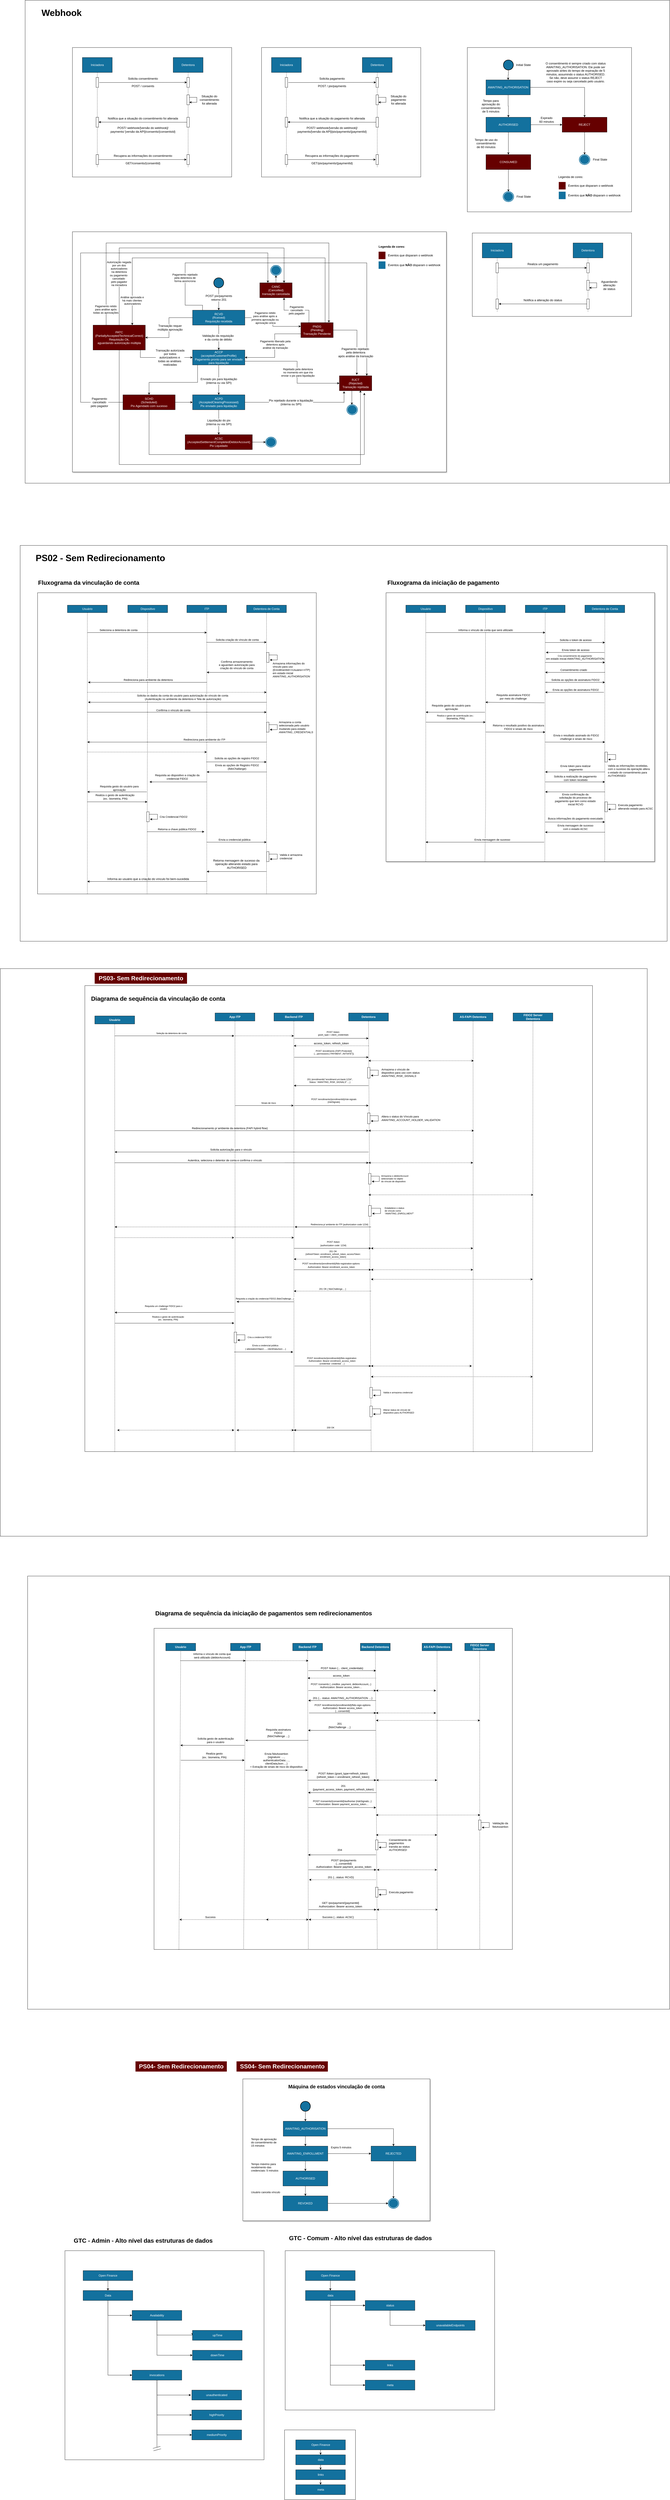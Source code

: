 <mxfile version="21.7.4" type="github">
  <diagram name="Página-1" id="JwyAD8q-a5flx_eW0Gd6">
    <mxGraphModel dx="3101" dy="2018" grid="1" gridSize="10" guides="1" tooltips="1" connect="1" arrows="1" fold="1" page="1" pageScale="1" pageWidth="827" pageHeight="1169" math="0" shadow="0">
      <root>
        <mxCell id="0" />
        <mxCell id="1" parent="0" />
        <mxCell id="2XYWljfQtwsnufb3ODf2-27" value="" style="rounded=0;whiteSpace=wrap;html=1;strokeColor=default;fontFamily=Helvetica;fontSize=12;fontColor=default;fillColor=default;" parent="1" vertex="1">
          <mxGeometry x="-1270" y="5290" width="2580" height="1740" as="geometry" />
        </mxCell>
        <mxCell id="2XYWljfQtwsnufb3ODf2-25" value="" style="rounded=0;whiteSpace=wrap;html=1;strokeColor=default;fontFamily=Helvetica;fontSize=12;fontColor=default;fillColor=default;" parent="1" vertex="1">
          <mxGeometry x="-1380" y="2850" width="2600" height="2280" as="geometry" />
        </mxCell>
        <mxCell id="2XYWljfQtwsnufb3ODf2-7" value="" style="rounded=0;whiteSpace=wrap;html=1;movable=1;resizable=1;rotatable=1;deletable=1;editable=1;locked=0;connectable=1;fillColor=#FFFFFF;" parent="1" vertex="1">
          <mxGeometry x="-1300" y="1150" width="2600" height="1590" as="geometry" />
        </mxCell>
        <mxCell id="2XYWljfQtwsnufb3ODf2-3" value="" style="rounded=0;whiteSpace=wrap;html=1;movable=0;resizable=0;rotatable=0;deletable=0;editable=0;locked=1;connectable=0;" parent="1" vertex="1">
          <mxGeometry x="-1280" y="-1040" width="2590" height="1940" as="geometry" />
        </mxCell>
        <mxCell id="E15Lj610bT2L_UiuyBOY-3" value="" style="rounded=0;whiteSpace=wrap;html=1;shadow=1;movable=0;resizable=0;rotatable=0;deletable=0;editable=0;locked=1;connectable=0;" parent="1" vertex="1">
          <mxGeometry x="-1090" y="-110" width="1503" height="965" as="geometry" />
        </mxCell>
        <mxCell id="E15Lj610bT2L_UiuyBOY-2" value="" style="rounded=0;whiteSpace=wrap;html=1;movable=0;resizable=0;rotatable=0;deletable=0;editable=0;locked=1;connectable=0;" parent="1" vertex="1">
          <mxGeometry x="497" y="-850" width="660" height="660" as="geometry" />
        </mxCell>
        <mxCell id="E15Lj610bT2L_UiuyBOY-1" value="" style="rounded=0;whiteSpace=wrap;html=1;movable=0;resizable=0;rotatable=0;deletable=0;editable=0;locked=1;connectable=0;" parent="1" vertex="1">
          <mxGeometry x="-1090" y="-850" width="640" height="520" as="geometry" />
        </mxCell>
        <mxCell id="aNCpjzvugUuDVGdaN9si-1" value="&lt;font color=&quot;#ffffff&quot;&gt;Iniciadora&lt;/font&gt;" style="rounded=0;whiteSpace=wrap;html=1;fillColor=#13719e;movable=0;resizable=0;rotatable=0;deletable=0;editable=0;locked=1;connectable=0;" parent="1" vertex="1">
          <mxGeometry x="-1050" y="-810" width="120" height="60" as="geometry" />
        </mxCell>
        <mxCell id="aNCpjzvugUuDVGdaN9si-2" value="&lt;font color=&quot;#ffffff&quot;&gt;Detentora&lt;/font&gt;" style="rounded=0;whiteSpace=wrap;html=1;fillColor=#13719e;movable=0;resizable=0;rotatable=0;deletable=0;editable=0;locked=1;connectable=0;" parent="1" vertex="1">
          <mxGeometry x="-685" y="-810" width="120" height="60" as="geometry" />
        </mxCell>
        <mxCell id="aNCpjzvugUuDVGdaN9si-3" value="" style="endArrow=none;dashed=1;html=1;rounded=0;entryX=0.5;entryY=1;entryDx=0;entryDy=0;movable=0;resizable=0;rotatable=0;deletable=0;editable=0;locked=1;connectable=0;" parent="1" source="aNCpjzvugUuDVGdaN9si-5" target="aNCpjzvugUuDVGdaN9si-1" edge="1">
          <mxGeometry width="50" height="50" relative="1" as="geometry">
            <mxPoint x="-990" y="-490" as="sourcePoint" />
            <mxPoint x="-770" y="-570" as="targetPoint" />
          </mxGeometry>
        </mxCell>
        <mxCell id="aNCpjzvugUuDVGdaN9si-4" value="" style="endArrow=none;dashed=1;html=1;rounded=0;entryX=0.5;entryY=1;entryDx=0;entryDy=0;movable=0;resizable=0;rotatable=0;deletable=0;editable=0;locked=1;connectable=0;" parent="1" source="aNCpjzvugUuDVGdaN9si-8" target="aNCpjzvugUuDVGdaN9si-2" edge="1">
          <mxGeometry width="50" height="50" relative="1" as="geometry">
            <mxPoint x="-660" y="-490" as="sourcePoint" />
            <mxPoint x="-660" y="-750" as="targetPoint" />
          </mxGeometry>
        </mxCell>
        <mxCell id="aNCpjzvugUuDVGdaN9si-7" value="" style="endArrow=none;dashed=1;html=1;rounded=0;entryX=0.5;entryY=1;entryDx=0;entryDy=0;movable=0;resizable=0;rotatable=0;deletable=0;editable=0;locked=1;connectable=0;" parent="1" source="aNCpjzvugUuDVGdaN9si-18" target="aNCpjzvugUuDVGdaN9si-5" edge="1">
          <mxGeometry width="50" height="50" relative="1" as="geometry">
            <mxPoint x="-990" y="-490" as="sourcePoint" />
            <mxPoint x="-990" y="-750" as="targetPoint" />
          </mxGeometry>
        </mxCell>
        <mxCell id="aNCpjzvugUuDVGdaN9si-5" value="" style="verticalLabelPosition=bottom;verticalAlign=top;html=1;shape=mxgraph.basic.rect;fillColor2=none;strokeWidth=1;size=20;indent=5;rounded=0;movable=0;resizable=0;rotatable=0;deletable=0;editable=0;locked=1;connectable=0;" parent="1" vertex="1">
          <mxGeometry x="-995" y="-730" width="10" height="40" as="geometry" />
        </mxCell>
        <mxCell id="aNCpjzvugUuDVGdaN9si-9" value="" style="endArrow=none;dashed=1;html=1;rounded=0;entryX=0.5;entryY=1;entryDx=0;entryDy=0;movable=0;resizable=0;rotatable=0;deletable=0;editable=0;locked=1;connectable=0;" parent="1" source="aNCpjzvugUuDVGdaN9si-13" target="aNCpjzvugUuDVGdaN9si-8" edge="1">
          <mxGeometry width="50" height="50" relative="1" as="geometry">
            <mxPoint x="-625" y="-490" as="sourcePoint" />
            <mxPoint x="-660" y="-750" as="targetPoint" />
          </mxGeometry>
        </mxCell>
        <mxCell id="aNCpjzvugUuDVGdaN9si-8" value="" style="verticalLabelPosition=bottom;verticalAlign=top;html=1;shape=mxgraph.basic.rect;fillColor2=none;strokeWidth=1;size=20;indent=5;rounded=0;movable=0;resizable=0;rotatable=0;deletable=0;editable=0;locked=1;connectable=0;" parent="1" vertex="1">
          <mxGeometry x="-630" y="-730" width="10" height="40" as="geometry" />
        </mxCell>
        <mxCell id="aNCpjzvugUuDVGdaN9si-11" value="Solicita consentimento" style="text;html=1;align=center;verticalAlign=middle;resizable=0;points=[];autosize=1;strokeColor=none;fillColor=none;rounded=0;movable=0;rotatable=0;deletable=0;editable=0;locked=1;connectable=0;" parent="1" vertex="1">
          <mxGeometry x="-877.5" y="-740" width="140" height="30" as="geometry" />
        </mxCell>
        <mxCell id="aNCpjzvugUuDVGdaN9si-12" value="POST / consents" style="text;html=1;align=center;verticalAlign=middle;resizable=0;points=[];autosize=1;strokeColor=none;fillColor=none;rounded=0;movable=0;rotatable=0;deletable=0;editable=0;locked=1;connectable=0;" parent="1" vertex="1">
          <mxGeometry x="-862.5" y="-710" width="110" height="30" as="geometry" />
        </mxCell>
        <mxCell id="aNCpjzvugUuDVGdaN9si-14" value="" style="endArrow=none;dashed=1;html=1;rounded=0;entryX=0.5;entryY=1;entryDx=0;entryDy=0;movable=0;resizable=0;rotatable=0;deletable=0;editable=0;locked=1;connectable=0;" parent="1" source="aNCpjzvugUuDVGdaN9si-20" target="aNCpjzvugUuDVGdaN9si-13" edge="1">
          <mxGeometry width="50" height="50" relative="1" as="geometry">
            <mxPoint x="-625" y="-490" as="sourcePoint" />
            <mxPoint x="-625" y="-690" as="targetPoint" />
          </mxGeometry>
        </mxCell>
        <mxCell id="aNCpjzvugUuDVGdaN9si-30" value="" style="edgeStyle=orthogonalEdgeStyle;rounded=0;orthogonalLoop=1;jettySize=auto;html=1;entryX=1;entryY=0.75;entryDx=0;entryDy=0;entryPerimeter=0;movable=0;resizable=0;rotatable=0;deletable=0;editable=0;locked=1;connectable=0;" parent="1" source="aNCpjzvugUuDVGdaN9si-13" target="aNCpjzvugUuDVGdaN9si-13" edge="1">
          <mxGeometry relative="1" as="geometry">
            <Array as="points">
              <mxPoint x="-590" y="-650" />
              <mxPoint x="-590" y="-630" />
            </Array>
          </mxGeometry>
        </mxCell>
        <mxCell id="aNCpjzvugUuDVGdaN9si-13" value="" style="verticalLabelPosition=bottom;verticalAlign=top;html=1;shape=mxgraph.basic.rect;fillColor2=none;strokeWidth=1;size=20;indent=5;rounded=0;movable=0;resizable=0;rotatable=0;deletable=0;editable=0;locked=1;connectable=0;" parent="1" vertex="1">
          <mxGeometry x="-630" y="-660" width="10" height="40" as="geometry" />
        </mxCell>
        <mxCell id="aNCpjzvugUuDVGdaN9si-17" value="Situação do&lt;br&gt;consentimento &lt;br&gt;foi alterada" style="text;html=1;align=center;verticalAlign=middle;resizable=0;points=[];autosize=1;strokeColor=none;fillColor=none;rounded=0;movable=0;rotatable=0;deletable=0;editable=0;locked=1;connectable=0;" parent="1" vertex="1">
          <mxGeometry x="-590" y="-670" width="100" height="60" as="geometry" />
        </mxCell>
        <mxCell id="aNCpjzvugUuDVGdaN9si-19" value="" style="endArrow=none;dashed=1;html=1;rounded=0;entryX=0.5;entryY=1;entryDx=0;entryDy=0;movable=0;resizable=0;rotatable=0;deletable=0;editable=0;locked=1;connectable=0;" parent="1" source="aNCpjzvugUuDVGdaN9si-31" target="aNCpjzvugUuDVGdaN9si-18" edge="1">
          <mxGeometry width="50" height="50" relative="1" as="geometry">
            <mxPoint x="-990" y="-410" as="sourcePoint" />
            <mxPoint x="-990" y="-690" as="targetPoint" />
          </mxGeometry>
        </mxCell>
        <mxCell id="aNCpjzvugUuDVGdaN9si-18" value="" style="verticalLabelPosition=bottom;verticalAlign=top;html=1;shape=mxgraph.basic.rect;fillColor2=none;strokeWidth=1;size=20;indent=5;rounded=0;movable=0;resizable=0;rotatable=0;deletable=0;editable=0;locked=1;connectable=0;" parent="1" vertex="1">
          <mxGeometry x="-995" y="-570" width="10" height="40" as="geometry" />
        </mxCell>
        <mxCell id="aNCpjzvugUuDVGdaN9si-21" value="" style="endArrow=none;dashed=1;html=1;rounded=0;entryX=0.5;entryY=1;entryDx=0;entryDy=0;movable=0;resizable=0;rotatable=0;deletable=0;editable=0;locked=1;connectable=0;" parent="1" source="aNCpjzvugUuDVGdaN9si-33" target="aNCpjzvugUuDVGdaN9si-20" edge="1">
          <mxGeometry width="50" height="50" relative="1" as="geometry">
            <mxPoint x="-625" y="-410" as="sourcePoint" />
            <mxPoint x="-625" y="-620" as="targetPoint" />
          </mxGeometry>
        </mxCell>
        <mxCell id="aNCpjzvugUuDVGdaN9si-29" value="" style="edgeStyle=orthogonalEdgeStyle;rounded=0;orthogonalLoop=1;jettySize=auto;html=1;entryX=1.057;entryY=0.486;entryDx=0;entryDy=0;entryPerimeter=0;movable=0;resizable=0;rotatable=0;deletable=0;editable=0;locked=1;connectable=0;" parent="1" source="aNCpjzvugUuDVGdaN9si-20" target="aNCpjzvugUuDVGdaN9si-18" edge="1">
          <mxGeometry relative="1" as="geometry">
            <mxPoint x="-980" y="-550" as="targetPoint" />
          </mxGeometry>
        </mxCell>
        <mxCell id="aNCpjzvugUuDVGdaN9si-20" value="" style="verticalLabelPosition=bottom;verticalAlign=top;html=1;shape=mxgraph.basic.rect;fillColor2=none;strokeWidth=1;size=20;indent=5;rounded=0;movable=0;resizable=0;rotatable=0;deletable=0;editable=0;locked=1;connectable=0;" parent="1" vertex="1">
          <mxGeometry x="-630" y="-570" width="10" height="40" as="geometry" />
        </mxCell>
        <mxCell id="aNCpjzvugUuDVGdaN9si-24" value="POST/ webhook/[versão do webhook]/&lt;br&gt;payments/ [versão da API]/consents/{consentsId}" style="text;html=1;align=center;verticalAlign=middle;resizable=0;points=[];autosize=1;strokeColor=none;fillColor=none;rounded=0;movable=0;rotatable=0;deletable=0;editable=0;locked=1;connectable=0;" parent="1" vertex="1">
          <mxGeometry x="-947.5" y="-540" width="280" height="40" as="geometry" />
        </mxCell>
        <mxCell id="aNCpjzvugUuDVGdaN9si-25" value="" style="edgeStyle=none;orthogonalLoop=1;jettySize=auto;html=1;rounded=0;exitX=1.286;exitY=0.514;exitDx=0;exitDy=0;exitPerimeter=0;movable=0;resizable=0;rotatable=0;deletable=0;editable=0;locked=1;connectable=0;" parent="1" source="aNCpjzvugUuDVGdaN9si-5" edge="1">
          <mxGeometry width="100" relative="1" as="geometry">
            <mxPoint x="-980" y="-710" as="sourcePoint" />
            <mxPoint x="-630" y="-710" as="targetPoint" />
            <Array as="points" />
          </mxGeometry>
        </mxCell>
        <mxCell id="aNCpjzvugUuDVGdaN9si-32" value="" style="endArrow=none;dashed=1;html=1;rounded=0;entryX=0.5;entryY=1;entryDx=0;entryDy=0;movable=0;resizable=0;rotatable=0;deletable=0;editable=0;locked=1;connectable=0;" parent="1" target="aNCpjzvugUuDVGdaN9si-31" edge="1">
          <mxGeometry width="50" height="50" relative="1" as="geometry">
            <mxPoint x="-990" y="-370" as="sourcePoint" />
            <mxPoint x="-990" y="-530" as="targetPoint" />
          </mxGeometry>
        </mxCell>
        <mxCell id="aNCpjzvugUuDVGdaN9si-35" value="" style="edgeStyle=orthogonalEdgeStyle;rounded=0;orthogonalLoop=1;jettySize=auto;html=1;entryX=-0.129;entryY=0.5;entryDx=0;entryDy=0;entryPerimeter=0;movable=0;resizable=0;rotatable=0;deletable=0;editable=0;locked=1;connectable=0;" parent="1" source="aNCpjzvugUuDVGdaN9si-31" target="aNCpjzvugUuDVGdaN9si-33" edge="1">
          <mxGeometry relative="1" as="geometry" />
        </mxCell>
        <mxCell id="aNCpjzvugUuDVGdaN9si-31" value="" style="verticalLabelPosition=bottom;verticalAlign=top;html=1;shape=mxgraph.basic.rect;fillColor2=none;strokeWidth=1;size=20;indent=5;rounded=0;movable=0;resizable=0;rotatable=0;deletable=0;editable=0;locked=1;connectable=0;" parent="1" vertex="1">
          <mxGeometry x="-995" y="-420" width="10" height="40" as="geometry" />
        </mxCell>
        <mxCell id="aNCpjzvugUuDVGdaN9si-34" value="" style="endArrow=none;dashed=1;html=1;rounded=0;entryX=0.5;entryY=1;entryDx=0;entryDy=0;movable=0;resizable=0;rotatable=0;deletable=0;editable=0;locked=1;connectable=0;" parent="1" target="aNCpjzvugUuDVGdaN9si-33" edge="1">
          <mxGeometry width="50" height="50" relative="1" as="geometry">
            <mxPoint x="-625" y="-370" as="sourcePoint" />
            <mxPoint x="-625" y="-530" as="targetPoint" />
          </mxGeometry>
        </mxCell>
        <mxCell id="aNCpjzvugUuDVGdaN9si-33" value="" style="verticalLabelPosition=bottom;verticalAlign=top;html=1;shape=mxgraph.basic.rect;fillColor2=none;strokeWidth=1;size=20;indent=5;rounded=0;movable=0;resizable=0;rotatable=0;deletable=0;editable=0;locked=1;connectable=0;" parent="1" vertex="1">
          <mxGeometry x="-630" y="-420" width="10" height="40" as="geometry" />
        </mxCell>
        <mxCell id="aNCpjzvugUuDVGdaN9si-36" value="Recupera as informações do consentimento" style="text;html=1;align=center;verticalAlign=middle;resizable=0;points=[];autosize=1;strokeColor=none;fillColor=none;rounded=0;movable=0;rotatable=0;deletable=0;editable=0;locked=1;connectable=0;" parent="1" vertex="1">
          <mxGeometry x="-937.5" y="-430" width="260" height="30" as="geometry" />
        </mxCell>
        <mxCell id="aNCpjzvugUuDVGdaN9si-37" value="GET/consents/{consentId}" style="text;html=1;align=center;verticalAlign=middle;resizable=0;points=[];autosize=1;strokeColor=none;fillColor=none;rounded=0;movable=0;rotatable=0;deletable=0;editable=0;locked=1;connectable=0;" parent="1" vertex="1">
          <mxGeometry x="-887.5" y="-400" width="160" height="30" as="geometry" />
        </mxCell>
        <mxCell id="aNCpjzvugUuDVGdaN9si-38" value="Notifica que a situação do consentimento foi alterada" style="text;html=1;align=center;verticalAlign=middle;resizable=0;points=[];autosize=1;strokeColor=none;fillColor=none;rounded=0;movable=0;rotatable=0;deletable=0;editable=0;locked=1;connectable=0;" parent="1" vertex="1">
          <mxGeometry x="-962.5" y="-580" width="310" height="30" as="geometry" />
        </mxCell>
        <mxCell id="aNCpjzvugUuDVGdaN9si-42" style="edgeStyle=orthogonalEdgeStyle;rounded=0;orthogonalLoop=1;jettySize=auto;html=1;entryX=0.5;entryY=0;entryDx=0;entryDy=0;movable=0;resizable=0;rotatable=0;deletable=0;editable=0;locked=1;connectable=0;" parent="1" source="aNCpjzvugUuDVGdaN9si-39" target="aNCpjzvugUuDVGdaN9si-41" edge="1">
          <mxGeometry relative="1" as="geometry" />
        </mxCell>
        <mxCell id="aNCpjzvugUuDVGdaN9si-39" value="" style="strokeWidth=2;html=1;shape=mxgraph.flowchart.start_2;whiteSpace=wrap;fillColor=#13719E;rounded=0;movable=0;resizable=0;rotatable=0;deletable=0;editable=0;locked=1;connectable=0;" parent="1" vertex="1">
          <mxGeometry x="642" y="-800" width="40" height="40" as="geometry" />
        </mxCell>
        <mxCell id="aNCpjzvugUuDVGdaN9si-40" value="Initial State" style="text;html=1;align=center;verticalAlign=middle;resizable=0;points=[];autosize=1;strokeColor=none;fillColor=none;rounded=0;movable=0;rotatable=0;deletable=0;editable=0;locked=1;connectable=0;" parent="1" vertex="1">
          <mxGeometry x="682" y="-795" width="80" height="30" as="geometry" />
        </mxCell>
        <mxCell id="aNCpjzvugUuDVGdaN9si-45" value="" style="edgeStyle=orthogonalEdgeStyle;rounded=0;orthogonalLoop=1;jettySize=auto;html=1;movable=0;resizable=0;rotatable=0;deletable=0;editable=0;locked=1;connectable=0;" parent="1" source="aNCpjzvugUuDVGdaN9si-41" target="aNCpjzvugUuDVGdaN9si-43" edge="1">
          <mxGeometry relative="1" as="geometry" />
        </mxCell>
        <mxCell id="aNCpjzvugUuDVGdaN9si-52" style="edgeStyle=orthogonalEdgeStyle;rounded=0;orthogonalLoop=1;jettySize=auto;html=1;entryX=0.5;entryY=0;entryDx=0;entryDy=0;movable=0;resizable=0;rotatable=0;deletable=0;editable=0;locked=1;connectable=0;" parent="1" source="aNCpjzvugUuDVGdaN9si-41" target="aNCpjzvugUuDVGdaN9si-50" edge="1">
          <mxGeometry relative="1" as="geometry" />
        </mxCell>
        <mxCell id="aNCpjzvugUuDVGdaN9si-41" value="AWAITING_AUTHORISATION" style="rounded=0;whiteSpace=wrap;html=1;fillColor=#13719E;fontColor=#FFFFFF;movable=0;resizable=0;rotatable=0;deletable=0;editable=0;locked=1;connectable=0;" parent="1" vertex="1">
          <mxGeometry x="572" y="-720" width="178" height="60" as="geometry" />
        </mxCell>
        <mxCell id="aNCpjzvugUuDVGdaN9si-46" value="" style="edgeStyle=orthogonalEdgeStyle;rounded=0;orthogonalLoop=1;jettySize=auto;html=1;movable=0;resizable=0;rotatable=0;deletable=0;editable=0;locked=1;connectable=0;" parent="1" source="aNCpjzvugUuDVGdaN9si-43" target="aNCpjzvugUuDVGdaN9si-44" edge="1">
          <mxGeometry relative="1" as="geometry" />
        </mxCell>
        <mxCell id="aNCpjzvugUuDVGdaN9si-51" style="edgeStyle=orthogonalEdgeStyle;rounded=0;orthogonalLoop=1;jettySize=auto;html=1;movable=0;resizable=0;rotatable=0;deletable=0;editable=0;locked=1;connectable=0;" parent="1" source="aNCpjzvugUuDVGdaN9si-43" target="aNCpjzvugUuDVGdaN9si-50" edge="1">
          <mxGeometry relative="1" as="geometry" />
        </mxCell>
        <mxCell id="aNCpjzvugUuDVGdaN9si-43" value="AUTHORISED" style="rounded=0;whiteSpace=wrap;html=1;fillColor=#13719E;fontColor=#FFFFFF;movable=0;resizable=0;rotatable=0;deletable=0;editable=0;locked=1;connectable=0;" parent="1" vertex="1">
          <mxGeometry x="572" y="-570" width="180" height="60" as="geometry" />
        </mxCell>
        <mxCell id="aNCpjzvugUuDVGdaN9si-48" style="edgeStyle=orthogonalEdgeStyle;rounded=0;orthogonalLoop=1;jettySize=auto;html=1;entryX=0.5;entryY=0;entryDx=0;entryDy=0;movable=0;resizable=0;rotatable=0;deletable=0;editable=0;locked=1;connectable=0;" parent="1" source="aNCpjzvugUuDVGdaN9si-44" target="aNCpjzvugUuDVGdaN9si-47" edge="1">
          <mxGeometry relative="1" as="geometry" />
        </mxCell>
        <mxCell id="aNCpjzvugUuDVGdaN9si-44" value="CONSUMED" style="rounded=0;whiteSpace=wrap;html=1;fillColor=#660000;fontColor=#FFFFFF;movable=0;resizable=0;rotatable=0;deletable=0;editable=0;locked=1;connectable=0;" parent="1" vertex="1">
          <mxGeometry x="572" y="-420" width="180" height="60" as="geometry" />
        </mxCell>
        <mxCell id="aNCpjzvugUuDVGdaN9si-47" value="" style="html=1;overflow=block;blockSpacing=1;whiteSpace=wrap;shape=mxgraph.bpmn.shape;outline=end;symbol=terminate;strokeColor=#13719E;fillColor=#FFFFFF;fontSize=13;spacing=0;strokeOpacity=100;rounded=0;absoluteArcSize=1;arcSize=9;strokeWidth=0.8;lucidId=ER.O1Fkmo5En;movable=0;resizable=0;rotatable=0;deletable=0;editable=0;locked=1;connectable=0;" parent="1" vertex="1">
          <mxGeometry x="640.75" y="-271" width="42.5" height="40" as="geometry" />
        </mxCell>
        <mxCell id="aNCpjzvugUuDVGdaN9si-49" value="Final State" style="text;html=1;align=center;verticalAlign=middle;resizable=0;points=[];autosize=1;strokeColor=none;fillColor=none;rounded=0;movable=0;rotatable=0;deletable=0;editable=0;locked=1;connectable=0;" parent="1" vertex="1">
          <mxGeometry x="683.25" y="-266" width="80" height="30" as="geometry" />
        </mxCell>
        <mxCell id="aNCpjzvugUuDVGdaN9si-54" style="edgeStyle=orthogonalEdgeStyle;rounded=0;orthogonalLoop=1;jettySize=auto;html=1;entryX=0.5;entryY=0;entryDx=0;entryDy=0;movable=0;resizable=0;rotatable=0;deletable=0;editable=0;locked=1;connectable=0;" parent="1" source="aNCpjzvugUuDVGdaN9si-50" target="aNCpjzvugUuDVGdaN9si-53" edge="1">
          <mxGeometry relative="1" as="geometry" />
        </mxCell>
        <mxCell id="aNCpjzvugUuDVGdaN9si-50" value="REJECT" style="rounded=0;whiteSpace=wrap;html=1;fillColor=#660000;fontColor=#FFFFFF;movable=0;resizable=0;rotatable=0;deletable=0;editable=0;locked=1;connectable=0;" parent="1" vertex="1">
          <mxGeometry x="878.25" y="-570" width="180" height="60" as="geometry" />
        </mxCell>
        <mxCell id="aNCpjzvugUuDVGdaN9si-53" value="" style="html=1;overflow=block;blockSpacing=1;whiteSpace=wrap;shape=mxgraph.bpmn.shape;outline=end;symbol=terminate;strokeColor=#13719E;fillColor=#FFFFFF;fontSize=13;spacing=0;strokeOpacity=100;rounded=0;absoluteArcSize=1;arcSize=9;strokeWidth=0.8;lucidId=ER.O1Fkmo5En;movable=0;resizable=0;rotatable=0;deletable=0;editable=0;locked=1;connectable=0;" parent="1" vertex="1">
          <mxGeometry x="947" y="-420" width="42.5" height="40" as="geometry" />
        </mxCell>
        <mxCell id="aNCpjzvugUuDVGdaN9si-55" value="Final State" style="text;html=1;align=center;verticalAlign=middle;resizable=0;points=[];autosize=1;strokeColor=none;fillColor=none;rounded=0;movable=0;rotatable=0;deletable=0;editable=0;locked=1;connectable=0;" parent="1" vertex="1">
          <mxGeometry x="989.5" y="-415" width="80" height="30" as="geometry" />
        </mxCell>
        <mxCell id="aNCpjzvugUuDVGdaN9si-56" value="O consentimento é sempre criado com status &lt;br&gt;AWAITING_AUTHORISATION. Ele pode ser&lt;br&gt;aprovado antes do tempo de expiração de 5 &lt;br&gt;minutos, assumindo o status AUTHORISED.&lt;br&gt;Se não, deve assumir o status REJECT&lt;br&gt;caso expire ou seja cancelado pelo usuário." style="text;html=1;align=center;verticalAlign=middle;resizable=0;points=[];autosize=1;strokeColor=none;fillColor=none;rounded=0;movable=0;rotatable=0;deletable=0;editable=0;locked=1;connectable=0;" parent="1" vertex="1">
          <mxGeometry x="802" y="-800" width="260" height="100" as="geometry" />
        </mxCell>
        <mxCell id="aNCpjzvugUuDVGdaN9si-57" value="Tempo para &lt;br&gt;aprovação do &lt;br&gt;consentimento &lt;br&gt;de 5 minutos" style="text;html=1;align=center;verticalAlign=middle;resizable=0;points=[];autosize=1;strokeColor=none;fillColor=none;rounded=0;movable=0;rotatable=0;deletable=0;editable=0;locked=1;connectable=0;" parent="1" vertex="1">
          <mxGeometry x="540.75" y="-650" width="100" height="70" as="geometry" />
        </mxCell>
        <mxCell id="aNCpjzvugUuDVGdaN9si-58" value="Expirado&lt;br&gt;60 minutos" style="text;html=1;align=center;verticalAlign=middle;resizable=0;points=[];autosize=1;strokeColor=none;fillColor=none;rounded=0;movable=0;rotatable=0;deletable=0;editable=0;locked=1;connectable=0;" parent="1" vertex="1">
          <mxGeometry x="774.5" y="-580" width="80" height="40" as="geometry" />
        </mxCell>
        <mxCell id="aNCpjzvugUuDVGdaN9si-59" value="Tempo de uso do&lt;br&gt;consentimento&lt;br&gt;de 60 minutos" style="text;html=1;align=center;verticalAlign=middle;resizable=0;points=[];autosize=1;strokeColor=none;fillColor=none;rounded=0;movable=0;rotatable=0;deletable=0;editable=0;locked=1;connectable=0;" parent="1" vertex="1">
          <mxGeometry x="512" y="-495" width="120" height="60" as="geometry" />
        </mxCell>
        <mxCell id="aNCpjzvugUuDVGdaN9si-60" value="Legenda de cores:" style="text;html=1;align=center;verticalAlign=middle;resizable=0;points=[];autosize=1;strokeColor=none;fillColor=none;rounded=0;movable=0;rotatable=0;deletable=0;editable=0;locked=1;connectable=0;" parent="1" vertex="1">
          <mxGeometry x="852" y="-345" width="120" height="30" as="geometry" />
        </mxCell>
        <mxCell id="aNCpjzvugUuDVGdaN9si-61" value="" style="rounded=0;whiteSpace=wrap;html=1;fontColor=none;labelBackgroundColor=none;labelBorderColor=none;noLabel=1;strokeColor=none;fillColor=#660000;movable=0;resizable=0;rotatable=0;deletable=0;editable=0;locked=1;connectable=0;" parent="1" vertex="1">
          <mxGeometry x="864.5" y="-310" width="27.5" height="30" as="geometry" />
        </mxCell>
        <mxCell id="aNCpjzvugUuDVGdaN9si-62" value="" style="rounded=0;whiteSpace=wrap;html=1;fontColor=none;labelBackgroundColor=none;labelBorderColor=none;noLabel=1;strokeColor=none;fillColor=#13719E;movable=0;resizable=0;rotatable=0;deletable=0;editable=0;locked=1;connectable=0;" parent="1" vertex="1">
          <mxGeometry x="864.5" y="-271" width="27.5" height="30" as="geometry" />
        </mxCell>
        <mxCell id="aNCpjzvugUuDVGdaN9si-63" value="Eventos que disparam o webhook" style="text;html=1;align=center;verticalAlign=middle;resizable=0;points=[];autosize=1;strokeColor=none;fillColor=none;rounded=0;movable=0;rotatable=0;deletable=0;editable=0;locked=1;connectable=0;" parent="1" vertex="1">
          <mxGeometry x="892" y="-310" width="200" height="30" as="geometry" />
        </mxCell>
        <mxCell id="aNCpjzvugUuDVGdaN9si-64" value="Eventos que &lt;b&gt;NÃO &lt;/b&gt;disparam o webhook" style="text;html=1;align=center;verticalAlign=middle;resizable=0;points=[];autosize=1;strokeColor=none;fillColor=none;rounded=0;movable=0;rotatable=0;deletable=0;editable=0;locked=1;connectable=0;" parent="1" vertex="1">
          <mxGeometry x="892" y="-271" width="230" height="30" as="geometry" />
        </mxCell>
        <mxCell id="aNCpjzvugUuDVGdaN9si-87" style="edgeStyle=orthogonalEdgeStyle;rounded=0;orthogonalLoop=1;jettySize=auto;html=1;entryX=0;entryY=0.5;entryDx=0;entryDy=0;movable=0;resizable=0;rotatable=0;deletable=0;editable=0;locked=1;connectable=0;" parent="1" source="aNCpjzvugUuDVGdaN9si-65" target="aNCpjzvugUuDVGdaN9si-67" edge="1">
          <mxGeometry relative="1" as="geometry">
            <Array as="points">
              <mxPoint x="-817" y="395" />
            </Array>
          </mxGeometry>
        </mxCell>
        <mxCell id="aNCpjzvugUuDVGdaN9si-102" style="edgeStyle=orthogonalEdgeStyle;rounded=0;orthogonalLoop=1;jettySize=auto;html=1;entryX=0.65;entryY=0.974;entryDx=0;entryDy=0;entryPerimeter=0;movable=0;resizable=0;rotatable=0;deletable=0;editable=0;locked=1;connectable=0;" parent="1" source="aNCpjzvugUuDVGdaN9si-65" target="aNCpjzvugUuDVGdaN9si-73" edge="1">
          <mxGeometry relative="1" as="geometry">
            <Array as="points">
              <mxPoint x="-902" y="825" />
              <mxPoint x="68" y="825" />
            </Array>
          </mxGeometry>
        </mxCell>
        <mxCell id="E15Lj610bT2L_UiuyBOY-45" style="edgeStyle=orthogonalEdgeStyle;rounded=0;orthogonalLoop=1;jettySize=auto;html=1;exitX=0.5;exitY=0;exitDx=0;exitDy=0;entryX=0.75;entryY=0;entryDx=0;entryDy=0;movable=0;resizable=0;rotatable=0;deletable=0;editable=0;locked=1;connectable=0;" parent="1" source="aNCpjzvugUuDVGdaN9si-65" target="aNCpjzvugUuDVGdaN9si-71" edge="1">
          <mxGeometry relative="1" as="geometry">
            <Array as="points">
              <mxPoint x="-902" y="-45" />
              <mxPoint x="-239" y="-45" />
            </Array>
          </mxGeometry>
        </mxCell>
        <mxCell id="E15Lj610bT2L_UiuyBOY-46" value="Autorização negada&lt;br&gt;por um dos &lt;br&gt;autorizadores&lt;br&gt;na detentora&lt;br&gt;ou pagamento&amp;nbsp;&lt;br&gt;cancelado&amp;nbsp;&lt;br&gt;pelo pagador &lt;br&gt;na iniciadora" style="edgeLabel;html=1;align=center;verticalAlign=middle;resizable=0;points=[];rounded=0;movable=0;rotatable=0;deletable=0;editable=0;locked=1;connectable=0;" parent="E15Lj610bT2L_UiuyBOY-45" vertex="1" connectable="0">
          <mxGeometry x="-0.566" y="1" relative="1" as="geometry">
            <mxPoint y="34" as="offset" />
          </mxGeometry>
        </mxCell>
        <mxCell id="E15Lj610bT2L_UiuyBOY-47" style="edgeStyle=orthogonalEdgeStyle;rounded=0;orthogonalLoop=1;jettySize=auto;html=1;exitX=0.25;exitY=0;exitDx=0;exitDy=0;entryX=0.867;entryY=-0.006;entryDx=0;entryDy=0;entryPerimeter=0;movable=0;resizable=0;rotatable=0;deletable=0;editable=0;locked=1;connectable=0;" parent="1" source="aNCpjzvugUuDVGdaN9si-65" target="aNCpjzvugUuDVGdaN9si-72" edge="1">
          <mxGeometry relative="1" as="geometry">
            <Array as="points">
              <mxPoint x="-954" y="-65" />
              <mxPoint x="-59" y="-65" />
            </Array>
          </mxGeometry>
        </mxCell>
        <mxCell id="E15Lj610bT2L_UiuyBOY-48" value="Pagamento retido&lt;br&gt;para análise após&lt;br&gt;todas as aprovações" style="edgeLabel;html=1;align=center;verticalAlign=middle;resizable=0;points=[];rounded=0;movable=0;rotatable=0;deletable=0;editable=0;locked=1;connectable=0;" parent="E15Lj610bT2L_UiuyBOY-47" vertex="1" connectable="0">
          <mxGeometry x="-0.918" y="2" relative="1" as="geometry">
            <mxPoint as="offset" />
          </mxGeometry>
        </mxCell>
        <mxCell id="aNCpjzvugUuDVGdaN9si-65" value="PATC&lt;br&gt;(PartiallyAcceptedTechinicalCorrect)&lt;br&gt;Requisição Ok,&lt;br&gt;aguardando autorização múltipla" style="rounded=0;whiteSpace=wrap;html=1;fillColor=#660000;fontColor=#FFFFFF;movable=0;resizable=0;rotatable=0;deletable=0;editable=0;locked=1;connectable=0;" parent="1" vertex="1">
          <mxGeometry x="-1007" y="265" width="210" height="100" as="geometry" />
        </mxCell>
        <mxCell id="aNCpjzvugUuDVGdaN9si-79" value="" style="edgeStyle=orthogonalEdgeStyle;rounded=0;orthogonalLoop=1;jettySize=auto;html=1;movable=0;resizable=0;rotatable=0;deletable=0;editable=0;locked=1;connectable=0;" parent="1" source="aNCpjzvugUuDVGdaN9si-66" target="aNCpjzvugUuDVGdaN9si-67" edge="1">
          <mxGeometry relative="1" as="geometry" />
        </mxCell>
        <mxCell id="aNCpjzvugUuDVGdaN9si-85" style="edgeStyle=orthogonalEdgeStyle;rounded=0;orthogonalLoop=1;jettySize=auto;html=1;entryX=1;entryY=0.5;entryDx=0;entryDy=0;movable=0;resizable=0;rotatable=0;deletable=0;editable=0;locked=1;connectable=0;" parent="1" source="aNCpjzvugUuDVGdaN9si-66" target="aNCpjzvugUuDVGdaN9si-65" edge="1">
          <mxGeometry relative="1" as="geometry" />
        </mxCell>
        <mxCell id="aNCpjzvugUuDVGdaN9si-111" style="edgeStyle=orthogonalEdgeStyle;rounded=0;orthogonalLoop=1;jettySize=auto;html=1;movable=0;resizable=0;rotatable=0;deletable=0;editable=0;locked=1;connectable=0;" parent="1" source="aNCpjzvugUuDVGdaN9si-66" target="aNCpjzvugUuDVGdaN9si-73" edge="1">
          <mxGeometry relative="1" as="geometry">
            <Array as="points">
              <mxPoint x="-567" y="185" />
              <mxPoint x="-637" y="185" />
              <mxPoint x="-637" y="15" />
              <mxPoint x="93" y="15" />
            </Array>
          </mxGeometry>
        </mxCell>
        <mxCell id="aNCpjzvugUuDVGdaN9si-112" value="Pagamento rejeitado &lt;br&gt;pela detentora de &lt;br&gt;forma assíncrona" style="edgeLabel;html=1;align=center;verticalAlign=middle;resizable=0;points=[];rounded=0;movable=0;rotatable=0;deletable=0;editable=0;locked=1;connectable=0;" parent="aNCpjzvugUuDVGdaN9si-111" vertex="1" connectable="0">
          <mxGeometry x="-0.882" y="-2" relative="1" as="geometry">
            <mxPoint x="-6" y="-108" as="offset" />
          </mxGeometry>
        </mxCell>
        <mxCell id="E15Lj610bT2L_UiuyBOY-34" style="edgeStyle=orthogonalEdgeStyle;rounded=0;orthogonalLoop=1;jettySize=auto;html=1;entryX=0;entryY=0.25;entryDx=0;entryDy=0;movable=0;resizable=0;rotatable=0;deletable=0;editable=0;locked=1;connectable=0;" parent="1" source="aNCpjzvugUuDVGdaN9si-66" target="aNCpjzvugUuDVGdaN9si-72" edge="1">
          <mxGeometry relative="1" as="geometry" />
        </mxCell>
        <mxCell id="E15Lj610bT2L_UiuyBOY-35" value="Pagameno retido&lt;br&gt;para análise após a &lt;br&gt;primeira&amp;nbsp;aprovação ou&lt;br&gt;&amp;nbsp;aprovação única" style="edgeLabel;html=1;align=center;verticalAlign=middle;resizable=0;points=[];rounded=0;movable=0;rotatable=0;deletable=0;editable=0;locked=1;connectable=0;" parent="E15Lj610bT2L_UiuyBOY-34" vertex="1" connectable="0">
          <mxGeometry x="-0.378" y="-1" relative="1" as="geometry">
            <mxPoint as="offset" />
          </mxGeometry>
        </mxCell>
        <mxCell id="aNCpjzvugUuDVGdaN9si-66" value="RCVD&lt;br&gt;(Rceived)&lt;br&gt;Requisição recebida" style="rounded=0;whiteSpace=wrap;html=1;fillColor=#13719E;fontColor=#FFFFFF;movable=0;resizable=0;rotatable=0;deletable=0;editable=0;locked=1;connectable=0;" parent="1" vertex="1">
          <mxGeometry x="-607" y="205" width="210" height="60" as="geometry" />
        </mxCell>
        <mxCell id="aNCpjzvugUuDVGdaN9si-80" value="" style="edgeStyle=orthogonalEdgeStyle;rounded=0;orthogonalLoop=1;jettySize=auto;html=1;movable=0;resizable=0;rotatable=0;deletable=0;editable=0;locked=1;connectable=0;" parent="1" source="aNCpjzvugUuDVGdaN9si-67" target="aNCpjzvugUuDVGdaN9si-68" edge="1">
          <mxGeometry relative="1" as="geometry" />
        </mxCell>
        <mxCell id="aNCpjzvugUuDVGdaN9si-91" style="edgeStyle=orthogonalEdgeStyle;rounded=0;orthogonalLoop=1;jettySize=auto;html=1;movable=0;resizable=0;rotatable=0;deletable=0;editable=0;locked=1;connectable=0;" parent="1" source="aNCpjzvugUuDVGdaN9si-67" target="aNCpjzvugUuDVGdaN9si-70" edge="1">
          <mxGeometry relative="1" as="geometry">
            <Array as="points">
              <mxPoint x="-587" y="495" />
              <mxPoint x="-782" y="495" />
            </Array>
          </mxGeometry>
        </mxCell>
        <mxCell id="E15Lj610bT2L_UiuyBOY-41" style="edgeStyle=orthogonalEdgeStyle;rounded=0;orthogonalLoop=1;jettySize=auto;html=1;exitX=1;exitY=0.75;exitDx=0;exitDy=0;entryX=0;entryY=0.5;entryDx=0;entryDy=0;movable=0;resizable=0;rotatable=0;deletable=0;editable=0;locked=1;connectable=0;" parent="1" source="aNCpjzvugUuDVGdaN9si-67" target="aNCpjzvugUuDVGdaN9si-73" edge="1">
          <mxGeometry relative="1" as="geometry">
            <Array as="points">
              <mxPoint x="-187" y="410" />
              <mxPoint x="-187" y="499" />
            </Array>
          </mxGeometry>
        </mxCell>
        <mxCell id="E15Lj610bT2L_UiuyBOY-42" value="Rejeitado pela detentora &lt;br&gt;no momento em que iria &lt;br&gt;enviar o pix para liquidação" style="edgeLabel;html=1;align=center;verticalAlign=middle;resizable=0;points=[];rounded=0;movable=0;rotatable=0;deletable=0;editable=0;locked=1;connectable=0;" parent="E15Lj610bT2L_UiuyBOY-41" vertex="1" connectable="0">
          <mxGeometry x="0.034" y="3" relative="1" as="geometry">
            <mxPoint y="13" as="offset" />
          </mxGeometry>
        </mxCell>
        <mxCell id="aNCpjzvugUuDVGdaN9si-67" value="ACCP&lt;br&gt;(acceptedCustomerProfile)&lt;br&gt;Pagamento pronto para ser enviado para liquidação" style="rounded=0;whiteSpace=wrap;html=1;fillColor=#13719E;fontColor=#FFFFFF;movable=0;resizable=0;rotatable=0;deletable=0;editable=0;locked=1;connectable=0;" parent="1" vertex="1">
          <mxGeometry x="-607" y="365" width="210" height="60" as="geometry" />
        </mxCell>
        <mxCell id="aNCpjzvugUuDVGdaN9si-84" value="" style="edgeStyle=orthogonalEdgeStyle;rounded=0;orthogonalLoop=1;jettySize=auto;html=1;movable=0;resizable=0;rotatable=0;deletable=0;editable=0;locked=1;connectable=0;" parent="1" source="aNCpjzvugUuDVGdaN9si-68" target="aNCpjzvugUuDVGdaN9si-69" edge="1">
          <mxGeometry relative="1" as="geometry" />
        </mxCell>
        <mxCell id="aNCpjzvugUuDVGdaN9si-95" style="edgeStyle=orthogonalEdgeStyle;rounded=0;orthogonalLoop=1;jettySize=auto;html=1;entryX=0.143;entryY=1.036;entryDx=0;entryDy=0;entryPerimeter=0;movable=0;resizable=0;rotatable=0;deletable=0;editable=0;locked=1;connectable=0;" parent="1" source="aNCpjzvugUuDVGdaN9si-68" target="aNCpjzvugUuDVGdaN9si-73" edge="1">
          <mxGeometry relative="1" as="geometry">
            <mxPoint x="-67" y="505" as="targetPoint" />
            <Array as="points">
              <mxPoint x="2" y="575" />
            </Array>
          </mxGeometry>
        </mxCell>
        <mxCell id="aNCpjzvugUuDVGdaN9si-68" value="ACPD&lt;br&gt;(AcceptedClearingProcessed)&lt;br&gt;Pix enviado para liquidação" style="rounded=0;whiteSpace=wrap;html=1;fillColor=#13719E;fontColor=#FFFFFF;movable=0;resizable=0;rotatable=0;deletable=0;editable=0;locked=1;connectable=0;" parent="1" vertex="1">
          <mxGeometry x="-607" y="545" width="210" height="60" as="geometry" />
        </mxCell>
        <mxCell id="aNCpjzvugUuDVGdaN9si-94" value="" style="edgeStyle=orthogonalEdgeStyle;rounded=0;orthogonalLoop=1;jettySize=auto;html=1;movable=0;resizable=0;rotatable=0;deletable=0;editable=0;locked=1;connectable=0;" parent="1" source="aNCpjzvugUuDVGdaN9si-69" target="aNCpjzvugUuDVGdaN9si-93" edge="1">
          <mxGeometry relative="1" as="geometry" />
        </mxCell>
        <mxCell id="aNCpjzvugUuDVGdaN9si-69" value="ACSC&lt;br&gt;(AcceptedSettlementCompletedDebtorAccount)&lt;br&gt;Pix Liquidado" style="rounded=0;whiteSpace=wrap;html=1;fillColor=#660000;fontColor=#FFFFFF;movable=0;resizable=0;rotatable=0;deletable=0;editable=0;locked=1;connectable=0;" parent="1" vertex="1">
          <mxGeometry x="-637" y="705" width="270" height="60" as="geometry" />
        </mxCell>
        <mxCell id="aNCpjzvugUuDVGdaN9si-92" value="" style="edgeStyle=orthogonalEdgeStyle;rounded=0;orthogonalLoop=1;jettySize=auto;html=1;movable=0;resizable=0;rotatable=0;deletable=0;editable=0;locked=1;connectable=0;" parent="1" source="aNCpjzvugUuDVGdaN9si-70" target="aNCpjzvugUuDVGdaN9si-68" edge="1">
          <mxGeometry relative="1" as="geometry" />
        </mxCell>
        <mxCell id="aNCpjzvugUuDVGdaN9si-101" style="edgeStyle=orthogonalEdgeStyle;rounded=0;orthogonalLoop=1;jettySize=auto;html=1;movable=0;resizable=0;rotatable=0;deletable=0;editable=0;locked=1;connectable=0;" parent="1" source="aNCpjzvugUuDVGdaN9si-70" edge="1">
          <mxGeometry relative="1" as="geometry">
            <mxPoint x="83" y="537.105" as="targetPoint" />
            <Array as="points">
              <mxPoint x="-782" y="785" />
              <mxPoint x="83" y="785" />
            </Array>
          </mxGeometry>
        </mxCell>
        <mxCell id="aNCpjzvugUuDVGdaN9si-103" style="edgeStyle=orthogonalEdgeStyle;rounded=0;orthogonalLoop=1;jettySize=auto;html=1;entryX=0.25;entryY=0;entryDx=0;entryDy=0;movable=0;resizable=0;rotatable=0;deletable=0;editable=0;locked=1;connectable=0;" parent="1" source="aNCpjzvugUuDVGdaN9si-70" target="aNCpjzvugUuDVGdaN9si-71" edge="1">
          <mxGeometry relative="1" as="geometry">
            <Array as="points">
              <mxPoint x="-1057" y="575" />
              <mxPoint x="-1057" y="-25" />
              <mxPoint x="-304" y="-25" />
            </Array>
          </mxGeometry>
        </mxCell>
        <mxCell id="aNCpjzvugUuDVGdaN9si-70" value="SCHD&lt;br&gt;(Scheduled)&lt;br&gt;Pix Agendado com sucesso" style="rounded=0;whiteSpace=wrap;html=1;fillColor=#660000;fontColor=#FFFFFF;movable=0;resizable=0;rotatable=0;deletable=0;editable=0;locked=1;connectable=0;" parent="1" vertex="1">
          <mxGeometry x="-887" y="545" width="210" height="60" as="geometry" />
        </mxCell>
        <mxCell id="E15Lj610bT2L_UiuyBOY-59" style="edgeStyle=orthogonalEdgeStyle;rounded=0;orthogonalLoop=1;jettySize=auto;html=1;exitX=0.5;exitY=0;exitDx=0;exitDy=0;entryX=0.5;entryY=1;entryDx=0;entryDy=0;movable=0;resizable=0;rotatable=0;deletable=0;editable=0;locked=1;connectable=0;" parent="1" source="aNCpjzvugUuDVGdaN9si-71" target="E15Lj610bT2L_UiuyBOY-58" edge="1">
          <mxGeometry relative="1" as="geometry" />
        </mxCell>
        <mxCell id="aNCpjzvugUuDVGdaN9si-71" value="CANC&lt;br&gt;(Cancelled)&lt;br&gt;transação cancelada" style="rounded=0;whiteSpace=wrap;html=1;fillColor=#660000;fontColor=#FFFFFF;movable=0;resizable=0;rotatable=0;deletable=0;editable=0;locked=1;connectable=0;" parent="1" vertex="1">
          <mxGeometry x="-337" y="95" width="130" height="60" as="geometry" />
        </mxCell>
        <mxCell id="aNCpjzvugUuDVGdaN9si-107" style="edgeStyle=orthogonalEdgeStyle;rounded=0;orthogonalLoop=1;jettySize=auto;html=1;movable=0;resizable=0;rotatable=0;deletable=0;editable=0;locked=1;connectable=0;" parent="1" source="aNCpjzvugUuDVGdaN9si-72" edge="1">
          <mxGeometry relative="1" as="geometry">
            <mxPoint x="53" y="465" as="targetPoint" />
          </mxGeometry>
        </mxCell>
        <mxCell id="aNCpjzvugUuDVGdaN9si-113" style="edgeStyle=orthogonalEdgeStyle;rounded=0;orthogonalLoop=1;jettySize=auto;html=1;entryX=0.75;entryY=0;entryDx=0;entryDy=0;exitX=0.75;exitY=0;exitDx=0;exitDy=0;movable=0;resizable=0;rotatable=0;deletable=0;editable=0;locked=1;connectable=0;" parent="1" source="aNCpjzvugUuDVGdaN9si-72" target="aNCpjzvugUuDVGdaN9si-65" edge="1">
          <mxGeometry relative="1" as="geometry">
            <Array as="points">
              <mxPoint x="-74" y="-5" />
              <mxPoint x="-849" y="-5" />
            </Array>
          </mxGeometry>
        </mxCell>
        <mxCell id="aNCpjzvugUuDVGdaN9si-114" value="Análise aprovada e&amp;nbsp;&lt;br&gt;há mais clientes&amp;nbsp;&lt;br&gt;autorizadores" style="edgeLabel;html=1;align=center;verticalAlign=middle;resizable=0;points=[];rounded=0;movable=0;rotatable=0;deletable=0;editable=0;locked=1;connectable=0;" parent="aNCpjzvugUuDVGdaN9si-113" vertex="1" connectable="0">
          <mxGeometry x="0.804" y="1" relative="1" as="geometry">
            <mxPoint x="-1" y="29" as="offset" />
          </mxGeometry>
        </mxCell>
        <mxCell id="E15Lj610bT2L_UiuyBOY-43" style="edgeStyle=orthogonalEdgeStyle;rounded=0;orthogonalLoop=1;jettySize=auto;html=1;exitX=0.25;exitY=0;exitDx=0;exitDy=0;entryX=0.75;entryY=1;entryDx=0;entryDy=0;movable=0;resizable=0;rotatable=0;deletable=0;editable=0;locked=1;connectable=0;" parent="1" source="aNCpjzvugUuDVGdaN9si-72" target="aNCpjzvugUuDVGdaN9si-71" edge="1">
          <mxGeometry relative="1" as="geometry" />
        </mxCell>
        <mxCell id="E15Lj610bT2L_UiuyBOY-44" value="Pagamento &lt;br&gt;cancelado &lt;br&gt;pelo pagador" style="edgeLabel;html=1;align=center;verticalAlign=middle;resizable=0;points=[];rounded=0;movable=0;rotatable=0;deletable=0;editable=0;locked=1;connectable=0;" parent="E15Lj610bT2L_UiuyBOY-43" vertex="1" connectable="0">
          <mxGeometry x="0.112" relative="1" as="geometry">
            <mxPoint x="11" as="offset" />
          </mxGeometry>
        </mxCell>
        <mxCell id="aNCpjzvugUuDVGdaN9si-72" value="PNDG&lt;br&gt;(Pending)&lt;br&gt;Transação Pendente" style="rounded=0;whiteSpace=wrap;html=1;fillColor=#660000;fontColor=#FFFFFF;movable=0;resizable=0;rotatable=0;deletable=0;editable=0;locked=1;connectable=0;" parent="1" vertex="1">
          <mxGeometry x="-172" y="255" width="130" height="60" as="geometry" />
        </mxCell>
        <mxCell id="aNCpjzvugUuDVGdaN9si-100" value="" style="edgeStyle=orthogonalEdgeStyle;rounded=0;orthogonalLoop=1;jettySize=auto;html=1;exitX=0.44;exitY=0.973;exitDx=0;exitDy=0;exitPerimeter=0;movable=0;resizable=0;rotatable=0;deletable=0;editable=0;locked=1;connectable=0;" parent="1" source="aNCpjzvugUuDVGdaN9si-73" target="aNCpjzvugUuDVGdaN9si-99" edge="1">
          <mxGeometry relative="1" as="geometry">
            <mxPoint x="43" y="535" as="sourcePoint" />
            <Array as="points">
              <mxPoint x="33" y="527" />
            </Array>
          </mxGeometry>
        </mxCell>
        <mxCell id="aNCpjzvugUuDVGdaN9si-73" value="RJCT&lt;br&gt;(Rejected)&lt;br&gt;Transação rejeitada" style="rounded=0;whiteSpace=wrap;html=1;fillColor=#660000;fontColor=#FFFFFF;movable=0;resizable=0;rotatable=0;deletable=0;editable=0;locked=1;connectable=0;" parent="1" vertex="1">
          <mxGeometry x="-17" y="468.5" width="130" height="60" as="geometry" />
        </mxCell>
        <mxCell id="aNCpjzvugUuDVGdaN9si-75" value="" style="edgeStyle=orthogonalEdgeStyle;rounded=0;orthogonalLoop=1;jettySize=auto;html=1;labelBorderColor=none;fontColor=default;movable=0;resizable=0;rotatable=0;deletable=0;editable=0;locked=1;connectable=0;" parent="1" source="aNCpjzvugUuDVGdaN9si-74" target="aNCpjzvugUuDVGdaN9si-66" edge="1">
          <mxGeometry relative="1" as="geometry" />
        </mxCell>
        <mxCell id="aNCpjzvugUuDVGdaN9si-74" value="" style="strokeWidth=2;html=1;shape=mxgraph.flowchart.start_2;whiteSpace=wrap;fillColor=#13719E;rounded=0;movable=0;resizable=0;rotatable=0;deletable=0;editable=0;locked=1;connectable=0;" parent="1" vertex="1">
          <mxGeometry x="-522" y="75" width="40" height="40" as="geometry" />
        </mxCell>
        <mxCell id="aNCpjzvugUuDVGdaN9si-76" value="POST pix/payments&lt;br&gt;retorno 201" style="text;html=1;align=center;verticalAlign=middle;resizable=0;points=[];autosize=1;strokeColor=none;fillColor=none;labelBackgroundColor=default;rounded=0;movable=0;rotatable=0;deletable=0;editable=0;locked=1;connectable=0;" parent="1" vertex="1">
          <mxGeometry x="-567" y="135" width="130" height="40" as="geometry" />
        </mxCell>
        <mxCell id="aNCpjzvugUuDVGdaN9si-78" value="Validação da requisição&amp;nbsp;&lt;br&gt;e da conta de débito" style="text;html=1;align=center;verticalAlign=middle;resizable=0;points=[];autosize=1;strokeColor=none;fillColor=none;labelBackgroundColor=default;rounded=0;movable=0;rotatable=0;deletable=0;editable=0;locked=1;connectable=0;" parent="1" vertex="1">
          <mxGeometry x="-579.5" y="295" width="150" height="40" as="geometry" />
        </mxCell>
        <mxCell id="aNCpjzvugUuDVGdaN9si-81" value="Enviado pix para liquidação&lt;br&gt;(interna ou via SPI)" style="text;html=1;align=center;verticalAlign=middle;resizable=0;points=[];autosize=1;strokeColor=none;fillColor=none;labelBackgroundColor=default;rounded=0;movable=0;rotatable=0;deletable=0;editable=0;locked=1;connectable=0;" parent="1" vertex="1">
          <mxGeometry x="-587" y="468.5" width="170" height="40" as="geometry" />
        </mxCell>
        <mxCell id="aNCpjzvugUuDVGdaN9si-82" value="Liquidação do pix&lt;br&gt;(interna ou via SPI)" style="text;html=1;align=center;verticalAlign=middle;resizable=0;points=[];autosize=1;strokeColor=none;fillColor=none;labelBackgroundColor=default;rounded=0;movable=0;rotatable=0;deletable=0;editable=0;locked=1;connectable=0;" parent="1" vertex="1">
          <mxGeometry x="-567" y="635" width="130" height="40" as="geometry" />
        </mxCell>
        <mxCell id="aNCpjzvugUuDVGdaN9si-86" value="Transação requer &lt;br&gt;múltipla aprovação" style="text;html=1;align=center;verticalAlign=middle;resizable=0;points=[];autosize=1;strokeColor=none;fillColor=none;labelBackgroundColor=default;rounded=0;movable=0;rotatable=0;deletable=0;editable=0;locked=1;connectable=0;" parent="1" vertex="1">
          <mxGeometry x="-758.25" y="255" width="120" height="40" as="geometry" />
        </mxCell>
        <mxCell id="aNCpjzvugUuDVGdaN9si-88" value="Transação autorizada &lt;br&gt;por todos&lt;br&gt;autorizadores e&amp;nbsp;&lt;br&gt;todas as análises&amp;nbsp;&lt;br&gt;realizadas" style="text;html=1;align=center;verticalAlign=middle;resizable=0;points=[];autosize=1;strokeColor=none;fillColor=none;labelBackgroundColor=default;rounded=0;movable=0;rotatable=0;deletable=0;editable=0;locked=1;connectable=0;" parent="1" vertex="1">
          <mxGeometry x="-768.25" y="350" width="140" height="90" as="geometry" />
        </mxCell>
        <mxCell id="aNCpjzvugUuDVGdaN9si-93" value="" style="html=1;overflow=block;blockSpacing=1;whiteSpace=wrap;shape=mxgraph.bpmn.shape;outline=end;symbol=terminate;strokeColor=#13719E;fillColor=#FFFFFF;fontSize=13;spacing=0;strokeOpacity=100;rounded=0;absoluteArcSize=1;arcSize=9;strokeWidth=0.8;lucidId=ER.O1Fkmo5En;movable=0;resizable=0;rotatable=0;deletable=0;editable=0;locked=1;connectable=0;" parent="1" vertex="1">
          <mxGeometry x="-313.25" y="715" width="42.5" height="40" as="geometry" />
        </mxCell>
        <mxCell id="aNCpjzvugUuDVGdaN9si-96" value="Pix rejeitado durante a liquidação&lt;br&gt;(interna ou SPI)" style="text;html=1;align=center;verticalAlign=middle;resizable=0;points=[];autosize=1;strokeColor=none;fillColor=none;labelBackgroundColor=default;rounded=0;movable=0;rotatable=0;deletable=0;editable=0;locked=1;connectable=0;" parent="1" vertex="1">
          <mxGeometry x="-312" y="555" width="200" height="40" as="geometry" />
        </mxCell>
        <mxCell id="aNCpjzvugUuDVGdaN9si-99" value="" style="html=1;overflow=block;blockSpacing=1;whiteSpace=wrap;shape=mxgraph.bpmn.shape;outline=end;symbol=terminate;strokeColor=#13719E;fillColor=#FFFFFF;fontSize=13;spacing=0;strokeOpacity=100;rounded=0;absoluteArcSize=1;arcSize=9;strokeWidth=0.8;lucidId=ER.O1Fkmo5En;movable=0;resizable=0;rotatable=0;deletable=0;editable=0;locked=1;connectable=0;" parent="1" vertex="1">
          <mxGeometry x="13" y="585" width="42.5" height="40" as="geometry" />
        </mxCell>
        <mxCell id="aNCpjzvugUuDVGdaN9si-104" value="Pagamento &lt;br&gt;cancelado &lt;br&gt;pelo pagador" style="text;html=1;align=center;verticalAlign=middle;resizable=0;points=[];autosize=1;strokeColor=none;fillColor=none;labelBackgroundColor=default;rounded=0;movable=0;rotatable=0;deletable=0;editable=0;locked=1;connectable=0;" parent="1" vertex="1">
          <mxGeometry x="-1027" y="545" width="90" height="60" as="geometry" />
        </mxCell>
        <mxCell id="aNCpjzvugUuDVGdaN9si-108" value="Pagamento rejeitado&amp;nbsp;&lt;br&gt;pela detentora&lt;br&gt;após análise da transação" style="text;html=1;align=center;verticalAlign=middle;resizable=0;points=[];autosize=1;strokeColor=none;fillColor=none;labelBackgroundColor=default;rounded=0;movable=0;rotatable=0;deletable=0;editable=0;locked=1;connectable=0;" parent="1" vertex="1">
          <mxGeometry x="-32" y="345" width="160" height="60" as="geometry" />
        </mxCell>
        <mxCell id="E15Lj610bT2L_UiuyBOY-4" value="" style="rounded=0;whiteSpace=wrap;html=1;movable=0;resizable=0;rotatable=0;deletable=0;editable=0;locked=1;connectable=0;" parent="1" vertex="1">
          <mxGeometry x="-330" y="-850" width="640" height="520" as="geometry" />
        </mxCell>
        <mxCell id="E15Lj610bT2L_UiuyBOY-5" value="&lt;font color=&quot;#ffffff&quot;&gt;Iniciadora&lt;/font&gt;" style="rounded=0;whiteSpace=wrap;html=1;fillColor=#13719e;movable=0;resizable=0;rotatable=0;deletable=0;editable=0;locked=1;connectable=0;" parent="1" vertex="1">
          <mxGeometry x="-290" y="-810" width="120" height="60" as="geometry" />
        </mxCell>
        <mxCell id="E15Lj610bT2L_UiuyBOY-6" value="&lt;font color=&quot;#ffffff&quot;&gt;Detentora&lt;/font&gt;" style="rounded=0;whiteSpace=wrap;html=1;fillColor=#13719e;movable=0;resizable=0;rotatable=0;deletable=0;editable=0;locked=1;connectable=0;" parent="1" vertex="1">
          <mxGeometry x="75" y="-810" width="120" height="60" as="geometry" />
        </mxCell>
        <mxCell id="E15Lj610bT2L_UiuyBOY-7" value="" style="endArrow=none;dashed=1;html=1;rounded=0;entryX=0.5;entryY=1;entryDx=0;entryDy=0;movable=0;resizable=0;rotatable=0;deletable=0;editable=0;locked=1;connectable=0;" parent="1" source="E15Lj610bT2L_UiuyBOY-10" target="E15Lj610bT2L_UiuyBOY-5" edge="1">
          <mxGeometry width="50" height="50" relative="1" as="geometry">
            <mxPoint x="-230" y="-490" as="sourcePoint" />
            <mxPoint x="-10" y="-570" as="targetPoint" />
          </mxGeometry>
        </mxCell>
        <mxCell id="E15Lj610bT2L_UiuyBOY-8" value="" style="endArrow=none;dashed=1;html=1;rounded=0;entryX=0.5;entryY=1;entryDx=0;entryDy=0;movable=0;resizable=0;rotatable=0;deletable=0;editable=0;locked=1;connectable=0;" parent="1" source="E15Lj610bT2L_UiuyBOY-12" target="E15Lj610bT2L_UiuyBOY-6" edge="1">
          <mxGeometry width="50" height="50" relative="1" as="geometry">
            <mxPoint x="100" y="-490" as="sourcePoint" />
            <mxPoint x="100" y="-750" as="targetPoint" />
          </mxGeometry>
        </mxCell>
        <mxCell id="E15Lj610bT2L_UiuyBOY-9" value="" style="endArrow=none;dashed=1;html=1;rounded=0;entryX=0.5;entryY=1;entryDx=0;entryDy=0;movable=0;resizable=0;rotatable=0;deletable=0;editable=0;locked=1;connectable=0;" parent="1" source="E15Lj610bT2L_UiuyBOY-20" target="E15Lj610bT2L_UiuyBOY-10" edge="1">
          <mxGeometry width="50" height="50" relative="1" as="geometry">
            <mxPoint x="-230" y="-490" as="sourcePoint" />
            <mxPoint x="-230" y="-750" as="targetPoint" />
          </mxGeometry>
        </mxCell>
        <mxCell id="E15Lj610bT2L_UiuyBOY-10" value="" style="verticalLabelPosition=bottom;verticalAlign=top;html=1;shape=mxgraph.basic.rect;fillColor2=none;strokeWidth=1;size=20;indent=5;rounded=0;movable=0;resizable=0;rotatable=0;deletable=0;editable=0;locked=1;connectable=0;" parent="1" vertex="1">
          <mxGeometry x="-235" y="-730" width="10" height="40" as="geometry" />
        </mxCell>
        <mxCell id="E15Lj610bT2L_UiuyBOY-11" value="" style="endArrow=none;dashed=1;html=1;rounded=0;entryX=0.5;entryY=1;entryDx=0;entryDy=0;movable=0;resizable=0;rotatable=0;deletable=0;editable=0;locked=1;connectable=0;" parent="1" source="E15Lj610bT2L_UiuyBOY-17" target="E15Lj610bT2L_UiuyBOY-12" edge="1">
          <mxGeometry width="50" height="50" relative="1" as="geometry">
            <mxPoint x="135" y="-490" as="sourcePoint" />
            <mxPoint x="100" y="-750" as="targetPoint" />
          </mxGeometry>
        </mxCell>
        <mxCell id="E15Lj610bT2L_UiuyBOY-12" value="" style="verticalLabelPosition=bottom;verticalAlign=top;html=1;shape=mxgraph.basic.rect;fillColor2=none;strokeWidth=1;size=20;indent=5;rounded=0;movable=0;resizable=0;rotatable=0;deletable=0;editable=0;locked=1;connectable=0;" parent="1" vertex="1">
          <mxGeometry x="130" y="-730" width="10" height="40" as="geometry" />
        </mxCell>
        <mxCell id="E15Lj610bT2L_UiuyBOY-13" value="Solicita pagamento" style="text;html=1;align=center;verticalAlign=middle;resizable=0;points=[];autosize=1;strokeColor=none;fillColor=none;rounded=0;movable=0;rotatable=0;deletable=0;editable=0;locked=1;connectable=0;" parent="1" vertex="1">
          <mxGeometry x="-112.5" y="-740" width="130" height="30" as="geometry" />
        </mxCell>
        <mxCell id="E15Lj610bT2L_UiuyBOY-14" value="POST / pix/payments" style="text;html=1;align=center;verticalAlign=middle;resizable=0;points=[];autosize=1;strokeColor=none;fillColor=none;rounded=0;movable=0;rotatable=0;deletable=0;editable=0;locked=1;connectable=0;" parent="1" vertex="1">
          <mxGeometry x="-117.5" y="-710" width="140" height="30" as="geometry" />
        </mxCell>
        <mxCell id="E15Lj610bT2L_UiuyBOY-15" value="" style="endArrow=none;dashed=1;html=1;rounded=0;entryX=0.5;entryY=1;entryDx=0;entryDy=0;movable=0;resizable=0;rotatable=0;deletable=0;editable=0;locked=1;connectable=0;" parent="1" source="E15Lj610bT2L_UiuyBOY-23" target="E15Lj610bT2L_UiuyBOY-17" edge="1">
          <mxGeometry width="50" height="50" relative="1" as="geometry">
            <mxPoint x="135" y="-490" as="sourcePoint" />
            <mxPoint x="135" y="-690" as="targetPoint" />
          </mxGeometry>
        </mxCell>
        <mxCell id="E15Lj610bT2L_UiuyBOY-16" value="" style="edgeStyle=orthogonalEdgeStyle;rounded=0;orthogonalLoop=1;jettySize=auto;html=1;entryX=1;entryY=0.75;entryDx=0;entryDy=0;entryPerimeter=0;movable=0;resizable=0;rotatable=0;deletable=0;editable=0;locked=1;connectable=0;" parent="1" source="E15Lj610bT2L_UiuyBOY-17" target="E15Lj610bT2L_UiuyBOY-17" edge="1">
          <mxGeometry relative="1" as="geometry">
            <Array as="points">
              <mxPoint x="170" y="-650" />
              <mxPoint x="170" y="-630" />
            </Array>
          </mxGeometry>
        </mxCell>
        <mxCell id="E15Lj610bT2L_UiuyBOY-17" value="" style="verticalLabelPosition=bottom;verticalAlign=top;html=1;shape=mxgraph.basic.rect;fillColor2=none;strokeWidth=1;size=20;indent=5;rounded=0;movable=0;resizable=0;rotatable=0;deletable=0;editable=0;locked=1;connectable=0;" parent="1" vertex="1">
          <mxGeometry x="130" y="-660" width="10" height="40" as="geometry" />
        </mxCell>
        <mxCell id="E15Lj610bT2L_UiuyBOY-18" value="Situação do&lt;br&gt;pagamento&lt;br&gt;foi alterada" style="text;html=1;align=center;verticalAlign=middle;resizable=0;points=[];autosize=1;strokeColor=none;fillColor=none;rounded=0;movable=0;rotatable=0;deletable=0;editable=0;locked=1;connectable=0;" parent="1" vertex="1">
          <mxGeometry x="175" y="-670" width="90" height="60" as="geometry" />
        </mxCell>
        <mxCell id="E15Lj610bT2L_UiuyBOY-19" value="" style="endArrow=none;dashed=1;html=1;rounded=0;entryX=0.5;entryY=1;entryDx=0;entryDy=0;movable=0;resizable=0;rotatable=0;deletable=0;editable=0;locked=1;connectable=0;" parent="1" source="E15Lj610bT2L_UiuyBOY-28" target="E15Lj610bT2L_UiuyBOY-20" edge="1">
          <mxGeometry width="50" height="50" relative="1" as="geometry">
            <mxPoint x="-230" y="-410" as="sourcePoint" />
            <mxPoint x="-230" y="-690" as="targetPoint" />
          </mxGeometry>
        </mxCell>
        <mxCell id="E15Lj610bT2L_UiuyBOY-20" value="" style="verticalLabelPosition=bottom;verticalAlign=top;html=1;shape=mxgraph.basic.rect;fillColor2=none;strokeWidth=1;size=20;indent=5;rounded=0;movable=0;resizable=0;rotatable=0;deletable=0;editable=0;locked=1;connectable=0;" parent="1" vertex="1">
          <mxGeometry x="-235" y="-570" width="10" height="40" as="geometry" />
        </mxCell>
        <mxCell id="E15Lj610bT2L_UiuyBOY-21" value="" style="endArrow=none;dashed=1;html=1;rounded=0;entryX=0.5;entryY=1;entryDx=0;entryDy=0;movable=0;resizable=0;rotatable=0;deletable=0;editable=0;locked=1;connectable=0;" parent="1" source="E15Lj610bT2L_UiuyBOY-30" target="E15Lj610bT2L_UiuyBOY-23" edge="1">
          <mxGeometry width="50" height="50" relative="1" as="geometry">
            <mxPoint x="135" y="-410" as="sourcePoint" />
            <mxPoint x="135" y="-620" as="targetPoint" />
          </mxGeometry>
        </mxCell>
        <mxCell id="E15Lj610bT2L_UiuyBOY-22" value="" style="edgeStyle=orthogonalEdgeStyle;rounded=0;orthogonalLoop=1;jettySize=auto;html=1;entryX=1.057;entryY=0.486;entryDx=0;entryDy=0;entryPerimeter=0;movable=0;resizable=0;rotatable=0;deletable=0;editable=0;locked=1;connectable=0;" parent="1" source="E15Lj610bT2L_UiuyBOY-23" target="E15Lj610bT2L_UiuyBOY-20" edge="1">
          <mxGeometry relative="1" as="geometry">
            <mxPoint x="-220" y="-550" as="targetPoint" />
          </mxGeometry>
        </mxCell>
        <mxCell id="E15Lj610bT2L_UiuyBOY-23" value="" style="verticalLabelPosition=bottom;verticalAlign=top;html=1;shape=mxgraph.basic.rect;fillColor2=none;strokeWidth=1;size=20;indent=5;rounded=0;movable=0;resizable=0;rotatable=0;deletable=0;editable=0;locked=1;connectable=0;" parent="1" vertex="1">
          <mxGeometry x="130" y="-570" width="10" height="40" as="geometry" />
        </mxCell>
        <mxCell id="E15Lj610bT2L_UiuyBOY-24" value="POST/ webhook/[versão do webhook]/&lt;br&gt;payments/[versão da API]/pix/payments/{paymentId}" style="text;html=1;align=center;verticalAlign=middle;resizable=0;points=[];autosize=1;strokeColor=none;fillColor=none;rounded=0;movable=0;rotatable=0;deletable=0;editable=0;locked=1;connectable=0;" parent="1" vertex="1">
          <mxGeometry x="-197.5" y="-540" width="300" height="40" as="geometry" />
        </mxCell>
        <mxCell id="E15Lj610bT2L_UiuyBOY-25" value="" style="edgeStyle=none;orthogonalLoop=1;jettySize=auto;html=1;rounded=0;exitX=1.286;exitY=0.514;exitDx=0;exitDy=0;exitPerimeter=0;movable=0;resizable=0;rotatable=0;deletable=0;editable=0;locked=1;connectable=0;" parent="1" source="E15Lj610bT2L_UiuyBOY-10" edge="1">
          <mxGeometry width="100" relative="1" as="geometry">
            <mxPoint x="-220" y="-710" as="sourcePoint" />
            <mxPoint x="130" y="-710" as="targetPoint" />
            <Array as="points" />
          </mxGeometry>
        </mxCell>
        <mxCell id="E15Lj610bT2L_UiuyBOY-26" value="" style="endArrow=none;dashed=1;html=1;rounded=0;entryX=0.5;entryY=1;entryDx=0;entryDy=0;movable=0;resizable=0;rotatable=0;deletable=0;editable=0;locked=1;connectable=0;" parent="1" target="E15Lj610bT2L_UiuyBOY-28" edge="1">
          <mxGeometry width="50" height="50" relative="1" as="geometry">
            <mxPoint x="-230" y="-370" as="sourcePoint" />
            <mxPoint x="-230" y="-530" as="targetPoint" />
          </mxGeometry>
        </mxCell>
        <mxCell id="E15Lj610bT2L_UiuyBOY-27" value="" style="edgeStyle=orthogonalEdgeStyle;rounded=0;orthogonalLoop=1;jettySize=auto;html=1;entryX=-0.129;entryY=0.5;entryDx=0;entryDy=0;entryPerimeter=0;movable=0;resizable=0;rotatable=0;deletable=0;editable=0;locked=1;connectable=0;" parent="1" source="E15Lj610bT2L_UiuyBOY-28" target="E15Lj610bT2L_UiuyBOY-30" edge="1">
          <mxGeometry relative="1" as="geometry" />
        </mxCell>
        <mxCell id="E15Lj610bT2L_UiuyBOY-28" value="" style="verticalLabelPosition=bottom;verticalAlign=top;html=1;shape=mxgraph.basic.rect;fillColor2=none;strokeWidth=1;size=20;indent=5;rounded=0;movable=0;resizable=0;rotatable=0;deletable=0;editable=0;locked=1;connectable=0;" parent="1" vertex="1">
          <mxGeometry x="-235" y="-420" width="10" height="40" as="geometry" />
        </mxCell>
        <mxCell id="E15Lj610bT2L_UiuyBOY-29" value="" style="endArrow=none;dashed=1;html=1;rounded=0;entryX=0.5;entryY=1;entryDx=0;entryDy=0;movable=0;resizable=0;rotatable=0;deletable=0;editable=0;locked=1;connectable=0;" parent="1" target="E15Lj610bT2L_UiuyBOY-30" edge="1">
          <mxGeometry width="50" height="50" relative="1" as="geometry">
            <mxPoint x="135" y="-370" as="sourcePoint" />
            <mxPoint x="135" y="-530" as="targetPoint" />
          </mxGeometry>
        </mxCell>
        <mxCell id="E15Lj610bT2L_UiuyBOY-30" value="" style="verticalLabelPosition=bottom;verticalAlign=top;html=1;shape=mxgraph.basic.rect;fillColor2=none;strokeWidth=1;size=20;indent=5;rounded=0;movable=0;resizable=0;rotatable=0;deletable=0;editable=0;locked=1;connectable=0;" parent="1" vertex="1">
          <mxGeometry x="130" y="-420" width="10" height="40" as="geometry" />
        </mxCell>
        <mxCell id="E15Lj610bT2L_UiuyBOY-31" value="Recupera as informações do pagamento" style="text;html=1;align=center;verticalAlign=middle;resizable=0;points=[];autosize=1;strokeColor=none;fillColor=none;rounded=0;movable=0;rotatable=0;deletable=0;editable=0;locked=1;connectable=0;" parent="1" vertex="1">
          <mxGeometry x="-167.5" y="-430" width="240" height="30" as="geometry" />
        </mxCell>
        <mxCell id="E15Lj610bT2L_UiuyBOY-32" value="GET/pix/payments/{paymentId}" style="text;html=1;align=center;verticalAlign=middle;resizable=0;points=[];autosize=1;strokeColor=none;fillColor=none;rounded=0;movable=0;rotatable=0;deletable=0;editable=0;locked=1;connectable=0;" parent="1" vertex="1">
          <mxGeometry x="-142.5" y="-400" width="190" height="30" as="geometry" />
        </mxCell>
        <mxCell id="E15Lj610bT2L_UiuyBOY-33" value="Notifica que a situação do pagamento foi alterada" style="text;html=1;align=center;verticalAlign=middle;resizable=0;points=[];autosize=1;strokeColor=none;fillColor=none;rounded=0;movable=0;rotatable=0;deletable=0;editable=0;locked=1;connectable=0;" parent="1" vertex="1">
          <mxGeometry x="-192.5" y="-580" width="290" height="30" as="geometry" />
        </mxCell>
        <mxCell id="E15Lj610bT2L_UiuyBOY-39" value="" style="endArrow=classic;html=1;rounded=0;entryX=1;entryY=0.5;entryDx=0;entryDy=0;exitX=0;exitY=0.75;exitDx=0;exitDy=0;edgeStyle=orthogonalEdgeStyle;movable=0;resizable=0;rotatable=0;deletable=0;editable=0;locked=1;connectable=0;" parent="1" source="aNCpjzvugUuDVGdaN9si-72" target="aNCpjzvugUuDVGdaN9si-67" edge="1">
          <mxGeometry width="50" height="50" relative="1" as="geometry">
            <mxPoint x="-307" y="375" as="sourcePoint" />
            <mxPoint x="163" y="245" as="targetPoint" />
            <Array as="points">
              <mxPoint x="-277" y="300" />
              <mxPoint x="-277" y="395" />
            </Array>
          </mxGeometry>
        </mxCell>
        <mxCell id="E15Lj610bT2L_UiuyBOY-40" value="Pagamento liberado pela &lt;br&gt;detentora após &lt;br&gt;análise da transação" style="edgeLabel;html=1;align=center;verticalAlign=middle;resizable=0;points=[];rounded=0;movable=0;rotatable=0;deletable=0;editable=0;locked=1;connectable=0;" parent="E15Lj610bT2L_UiuyBOY-39" vertex="1" connectable="0">
          <mxGeometry x="-0.077" y="2" relative="1" as="geometry">
            <mxPoint as="offset" />
          </mxGeometry>
        </mxCell>
        <mxCell id="E15Lj610bT2L_UiuyBOY-53" value="Legenda de cores:" style="text;html=1;align=center;verticalAlign=middle;resizable=0;points=[];autosize=1;strokeColor=none;fillColor=none;fontStyle=1;rounded=0;movable=0;rotatable=0;deletable=0;editable=0;locked=1;connectable=0;" parent="1" vertex="1">
          <mxGeometry x="128" y="-65" width="130" height="30" as="geometry" />
        </mxCell>
        <mxCell id="E15Lj610bT2L_UiuyBOY-54" value="" style="rounded=0;whiteSpace=wrap;html=1;fontColor=none;labelBackgroundColor=none;labelBorderColor=none;noLabel=1;strokeColor=none;fillColor=#660000;movable=0;resizable=0;rotatable=0;deletable=0;editable=0;locked=1;connectable=0;" parent="1" vertex="1">
          <mxGeometry x="140.5" y="-30" width="27.5" height="30" as="geometry" />
        </mxCell>
        <mxCell id="E15Lj610bT2L_UiuyBOY-55" value="" style="rounded=0;whiteSpace=wrap;html=1;fontColor=none;labelBackgroundColor=none;labelBorderColor=none;noLabel=1;strokeColor=none;fillColor=#13719E;movable=0;resizable=0;rotatable=0;deletable=0;editable=0;locked=1;connectable=0;" parent="1" vertex="1">
          <mxGeometry x="140.5" y="9" width="27.5" height="30" as="geometry" />
        </mxCell>
        <mxCell id="E15Lj610bT2L_UiuyBOY-56" value="Eventos que disparam o webhook" style="text;html=1;align=center;verticalAlign=middle;resizable=0;points=[];autosize=1;strokeColor=none;fillColor=none;rounded=0;movable=0;rotatable=0;deletable=0;editable=0;locked=1;connectable=0;" parent="1" vertex="1">
          <mxGeometry x="168" y="-30" width="200" height="30" as="geometry" />
        </mxCell>
        <mxCell id="E15Lj610bT2L_UiuyBOY-57" value="Eventos que &lt;b&gt;NÃO &lt;/b&gt;disparam o webhook" style="text;html=1;align=center;verticalAlign=middle;resizable=0;points=[];autosize=1;strokeColor=none;fillColor=none;rounded=0;movable=0;rotatable=0;deletable=0;editable=0;locked=1;connectable=0;" parent="1" vertex="1">
          <mxGeometry x="168" y="9" width="230" height="30" as="geometry" />
        </mxCell>
        <mxCell id="QprTZKg1G1vuhMSJmfXY-2" value="" style="rounded=0;whiteSpace=wrap;html=1;shadow=0;movable=1;resizable=1;rotatable=1;deletable=1;editable=1;locked=0;connectable=1;fillColor=#FFFFFF;strokeColor=#000000;" parent="1" vertex="1">
          <mxGeometry x="-1230" y="1340" width="1120" height="1210" as="geometry" />
        </mxCell>
        <mxCell id="E15Lj610bT2L_UiuyBOY-58" value="" style="html=1;overflow=block;blockSpacing=1;whiteSpace=wrap;shape=mxgraph.bpmn.shape;outline=end;symbol=terminate;strokeColor=#13719E;fillColor=#FFFFFF;fontSize=13;spacing=0;strokeOpacity=100;rounded=0;absoluteArcSize=1;arcSize=9;strokeWidth=0.8;lucidId=ER.O1Fkmo5En;movable=0;resizable=0;rotatable=0;deletable=0;editable=0;locked=1;connectable=0;" parent="1" vertex="1">
          <mxGeometry x="-293.25" y="25" width="42.5" height="40" as="geometry" />
        </mxCell>
        <mxCell id="QprTZKg1G1vuhMSJmfXY-6" value="&lt;font color=&quot;#ffffff&quot;&gt;Usuário&lt;/font&gt;" style="rounded=0;whiteSpace=wrap;html=1;fillColor=#13719e;movable=1;resizable=1;rotatable=1;deletable=1;editable=1;locked=0;connectable=1;" parent="1" vertex="1">
          <mxGeometry x="-1110" y="1390" width="160" height="30" as="geometry" />
        </mxCell>
        <mxCell id="QprTZKg1G1vuhMSJmfXY-476" style="orthogonalLoop=1;jettySize=auto;html=1;rounded=0;dashed=1;endArrow=none;endFill=0;movable=1;resizable=1;rotatable=1;deletable=1;editable=1;locked=0;connectable=1;" parent="1" source="QprTZKg1G1vuhMSJmfXY-7" edge="1">
          <mxGeometry relative="1" as="geometry">
            <mxPoint x="-790" y="2550" as="targetPoint" />
          </mxGeometry>
        </mxCell>
        <mxCell id="QprTZKg1G1vuhMSJmfXY-7" value="&lt;font color=&quot;#ffffff&quot;&gt;Dispositivo&lt;/font&gt;" style="rounded=0;whiteSpace=wrap;html=1;fillColor=#13719e;movable=1;resizable=1;rotatable=1;deletable=1;editable=1;locked=0;connectable=1;" parent="1" vertex="1">
          <mxGeometry x="-867.5" y="1390" width="160" height="30" as="geometry" />
        </mxCell>
        <mxCell id="QprTZKg1G1vuhMSJmfXY-9" value="&lt;font color=&quot;#ffffff&quot;&gt;ITP&lt;/font&gt;" style="rounded=0;whiteSpace=wrap;html=1;fillColor=#13719e;movable=1;resizable=1;rotatable=1;deletable=1;editable=1;locked=0;connectable=1;" parent="1" vertex="1">
          <mxGeometry x="-630" y="1390" width="160" height="30" as="geometry" />
        </mxCell>
        <mxCell id="QprTZKg1G1vuhMSJmfXY-472" style="orthogonalLoop=1;jettySize=auto;html=1;rounded=0;dashed=1;endArrow=none;endFill=0;movable=1;resizable=1;rotatable=1;deletable=1;editable=1;locked=0;connectable=1;" parent="1" source="QprTZKg1G1vuhMSJmfXY-10" edge="1">
          <mxGeometry relative="1" as="geometry">
            <mxPoint x="-310" y="2550" as="targetPoint" />
          </mxGeometry>
        </mxCell>
        <mxCell id="QprTZKg1G1vuhMSJmfXY-10" value="&lt;font color=&quot;#ffffff&quot;&gt;Detentora de Conta&lt;/font&gt;" style="rounded=0;whiteSpace=wrap;html=1;fillColor=#13719e;movable=1;resizable=1;rotatable=1;deletable=1;editable=1;locked=0;connectable=1;" parent="1" vertex="1">
          <mxGeometry x="-390" y="1390" width="160" height="30" as="geometry" />
        </mxCell>
        <mxCell id="QprTZKg1G1vuhMSJmfXY-44" value="" style="endArrow=classic;html=1;rounded=0;movable=1;resizable=1;rotatable=1;deletable=1;editable=1;locked=0;connectable=1;" parent="1" edge="1">
          <mxGeometry relative="1" as="geometry">
            <mxPoint x="-1029.5" y="1500" as="sourcePoint" />
            <mxPoint x="-550" y="1500" as="targetPoint" />
          </mxGeometry>
        </mxCell>
        <mxCell id="QprTZKg1G1vuhMSJmfXY-473" value="&lt;font style=&quot;font-size: 11px;&quot;&gt;Seleciona a detentora de conta&lt;/font&gt;" style="edgeLabel;html=1;align=center;verticalAlign=middle;resizable=1;points=[];fontSize=11;movable=1;rotatable=1;deletable=1;editable=1;locked=0;connectable=1;" parent="QprTZKg1G1vuhMSJmfXY-44" vertex="1" connectable="0">
          <mxGeometry x="0.173" y="1" relative="1" as="geometry">
            <mxPoint x="-157" y="-9" as="offset" />
          </mxGeometry>
        </mxCell>
        <mxCell id="QprTZKg1G1vuhMSJmfXY-58" style="edgeStyle=orthogonalEdgeStyle;rounded=0;orthogonalLoop=1;jettySize=auto;html=1;movable=1;resizable=1;rotatable=1;deletable=1;editable=1;locked=0;connectable=1;" parent="1" edge="1">
          <mxGeometry relative="1" as="geometry">
            <mxPoint x="-550" y="1660" as="targetPoint" />
            <mxPoint x="-310.5" y="1660" as="sourcePoint" />
          </mxGeometry>
        </mxCell>
        <mxCell id="QprTZKg1G1vuhMSJmfXY-59" value="&lt;font style=&quot;font-size: 11px;&quot;&gt;Confirma armazenamento &lt;br&gt;e aguardam autorização para&lt;br&gt;criação do vínculo de conta&lt;/font&gt;" style="edgeLabel;html=1;align=center;verticalAlign=middle;resizable=1;points=[];rounded=0;movable=1;rotatable=1;deletable=1;editable=1;locked=0;connectable=1;" parent="QprTZKg1G1vuhMSJmfXY-58" vertex="1" connectable="0">
          <mxGeometry x="-0.197" y="-1" relative="1" as="geometry">
            <mxPoint x="-24" y="-29" as="offset" />
          </mxGeometry>
        </mxCell>
        <mxCell id="QprTZKg1G1vuhMSJmfXY-64" value="" style="endArrow=none;dashed=1;html=1;rounded=0;movable=1;resizable=1;rotatable=1;deletable=1;editable=1;locked=0;connectable=1;entryX=0.5;entryY=1;entryDx=0;entryDy=0;" parent="1" target="QprTZKg1G1vuhMSJmfXY-6" edge="1">
          <mxGeometry width="50" height="50" relative="1" as="geometry">
            <mxPoint x="-1030" y="2550" as="sourcePoint" />
            <mxPoint x="-977" y="1420" as="targetPoint" />
            <Array as="points" />
          </mxGeometry>
        </mxCell>
        <mxCell id="QprTZKg1G1vuhMSJmfXY-69" value="" style="endArrow=none;dashed=1;html=1;rounded=0;entryX=0.5;entryY=1;entryDx=0;entryDy=0;movable=1;resizable=1;rotatable=1;deletable=1;editable=1;locked=0;connectable=1;" parent="1" target="QprTZKg1G1vuhMSJmfXY-9" edge="1">
          <mxGeometry width="50" height="50" relative="1" as="geometry">
            <mxPoint x="-550" y="2550" as="sourcePoint" />
            <mxPoint x="-695.0" y="1500" as="targetPoint" />
            <Array as="points" />
          </mxGeometry>
        </mxCell>
        <mxCell id="QprTZKg1G1vuhMSJmfXY-77" style="rounded=0;orthogonalLoop=1;jettySize=auto;html=1;movable=1;resizable=1;rotatable=1;deletable=1;editable=1;locked=0;connectable=1;" parent="1" edge="1">
          <mxGeometry relative="1" as="geometry">
            <mxPoint x="-1027" y="1700" as="targetPoint" />
            <mxPoint x="-550" y="1700" as="sourcePoint" />
          </mxGeometry>
        </mxCell>
        <mxCell id="QprTZKg1G1vuhMSJmfXY-78" value="&lt;font style=&quot;font-size: 11px;&quot;&gt;Redireciona para ambiente da&amp;nbsp;detentora&lt;/font&gt;" style="edgeLabel;html=1;align=center;verticalAlign=middle;resizable=1;points=[];rounded=0;movable=1;rotatable=1;deletable=1;editable=1;locked=0;connectable=1;" parent="QprTZKg1G1vuhMSJmfXY-77" vertex="1" connectable="0">
          <mxGeometry x="0.325" y="-1" relative="1" as="geometry">
            <mxPoint x="80" y="-9" as="offset" />
          </mxGeometry>
        </mxCell>
        <mxCell id="QprTZKg1G1vuhMSJmfXY-89" style="rounded=0;orthogonalLoop=1;jettySize=auto;html=1;movable=1;resizable=1;rotatable=1;deletable=1;editable=1;locked=0;connectable=1;" parent="1" edge="1">
          <mxGeometry relative="1" as="geometry">
            <mxPoint x="-1027" y="1780" as="targetPoint" />
            <mxPoint x="-310" y="1780" as="sourcePoint" />
          </mxGeometry>
        </mxCell>
        <mxCell id="QprTZKg1G1vuhMSJmfXY-91" value="&lt;div&gt;Solicita os dados da conta do usuário para autorização do vínculo de conta&amp;nbsp;&lt;/div&gt;&lt;div&gt;(Autenticação no ambiente da detentora e Tela de autorização)&lt;/div&gt;" style="edgeLabel;html=1;align=center;verticalAlign=middle;resizable=1;points=[];fillColor=none;strokeColor=none;rounded=0;movable=1;rotatable=1;deletable=1;editable=1;locked=0;connectable=1;" parent="QprTZKg1G1vuhMSJmfXY-89" vertex="1" connectable="0">
          <mxGeometry x="-0.116" y="2" relative="1" as="geometry">
            <mxPoint x="-19" y="-22" as="offset" />
          </mxGeometry>
        </mxCell>
        <mxCell id="QprTZKg1G1vuhMSJmfXY-93" style="rounded=0;orthogonalLoop=1;jettySize=auto;html=1;movable=1;resizable=1;rotatable=1;deletable=1;editable=1;locked=0;connectable=1;" parent="1" edge="1">
          <mxGeometry relative="1" as="geometry">
            <mxPoint x="-310" y="1820" as="targetPoint" />
            <mxPoint x="-1030" y="1820.018" as="sourcePoint" />
          </mxGeometry>
        </mxCell>
        <mxCell id="QprTZKg1G1vuhMSJmfXY-94" value="&lt;font style=&quot;font-size: 11px;&quot;&gt;Confirma o vínculo de conta&lt;/font&gt;" style="edgeLabel;html=1;align=center;verticalAlign=middle;resizable=1;points=[];rounded=0;movable=1;rotatable=1;deletable=1;editable=1;locked=0;connectable=1;" parent="QprTZKg1G1vuhMSJmfXY-93" vertex="1" connectable="0">
          <mxGeometry x="-0.11" y="-2" relative="1" as="geometry">
            <mxPoint x="24" y="-10" as="offset" />
          </mxGeometry>
        </mxCell>
        <mxCell id="QprTZKg1G1vuhMSJmfXY-101" style="rounded=0;orthogonalLoop=1;jettySize=auto;html=1;movable=1;resizable=1;rotatable=1;deletable=1;editable=1;locked=0;connectable=1;" parent="1" edge="1">
          <mxGeometry relative="1" as="geometry">
            <mxPoint x="-1030" y="1940" as="targetPoint" />
            <mxPoint x="-310" y="1940" as="sourcePoint" />
          </mxGeometry>
        </mxCell>
        <mxCell id="QprTZKg1G1vuhMSJmfXY-102" value="&lt;font style=&quot;font-size: 11px;&quot;&gt;Redireciona para ambiente do ITP&lt;/font&gt;" style="edgeLabel;html=1;align=center;verticalAlign=middle;resizable=1;points=[];rounded=0;movable=1;rotatable=1;deletable=1;editable=1;locked=0;connectable=1;" parent="QprTZKg1G1vuhMSJmfXY-101" vertex="1" connectable="0">
          <mxGeometry x="-0.102" relative="1" as="geometry">
            <mxPoint x="73" y="-10" as="offset" />
          </mxGeometry>
        </mxCell>
        <mxCell id="QprTZKg1G1vuhMSJmfXY-105" style="rounded=0;orthogonalLoop=1;jettySize=auto;html=1;movable=1;resizable=1;rotatable=1;deletable=1;editable=1;locked=0;connectable=1;" parent="1" edge="1">
          <mxGeometry relative="1" as="geometry">
            <mxPoint x="-310" y="2020" as="targetPoint" />
            <mxPoint x="-552.5" y="2019.58" as="sourcePoint" />
          </mxGeometry>
        </mxCell>
        <mxCell id="QprTZKg1G1vuhMSJmfXY-106" value="&lt;font style=&quot;font-size: 11px;&quot;&gt;Solicita as opções de&amp;nbsp;registro&amp;nbsp;FIDO2&lt;/font&gt;" style="edgeLabel;html=1;align=center;verticalAlign=middle;resizable=1;points=[];rounded=0;movable=1;rotatable=1;deletable=1;editable=1;locked=0;connectable=1;" parent="QprTZKg1G1vuhMSJmfXY-105" vertex="1" connectable="0">
          <mxGeometry x="-0.167" y="1" relative="1" as="geometry">
            <mxPoint x="21" y="-14" as="offset" />
          </mxGeometry>
        </mxCell>
        <mxCell id="QprTZKg1G1vuhMSJmfXY-108" style="edgeStyle=orthogonalEdgeStyle;rounded=0;orthogonalLoop=1;jettySize=auto;html=1;movable=1;resizable=1;rotatable=1;deletable=1;editable=1;locked=0;connectable=1;" parent="1" edge="1">
          <mxGeometry relative="1" as="geometry">
            <mxPoint x="-550" y="2060" as="targetPoint" />
            <mxPoint x="-310" y="2060" as="sourcePoint" />
          </mxGeometry>
        </mxCell>
        <mxCell id="QprTZKg1G1vuhMSJmfXY-109" value="&lt;font style=&quot;font-size: 11px;&quot;&gt;Envia as opções de&amp;nbsp;Registro&amp;nbsp;FIDO2 &lt;br&gt;(&lt;i style=&quot;&quot;&gt;fidoChallange&lt;/i&gt;)&lt;/font&gt;" style="edgeLabel;html=1;align=center;verticalAlign=middle;resizable=1;points=[];rounded=0;movable=1;rotatable=1;deletable=1;editable=1;locked=0;connectable=1;" parent="QprTZKg1G1vuhMSJmfXY-108" vertex="1" connectable="0">
          <mxGeometry x="-0.144" y="-2" relative="1" as="geometry">
            <mxPoint x="-17" y="-18" as="offset" />
          </mxGeometry>
        </mxCell>
        <mxCell id="QprTZKg1G1vuhMSJmfXY-111" style="rounded=0;orthogonalLoop=1;jettySize=auto;html=1;movable=1;resizable=1;rotatable=1;deletable=1;editable=1;locked=0;connectable=1;" parent="1" edge="1">
          <mxGeometry relative="1" as="geometry">
            <mxPoint x="-780" y="2100" as="targetPoint" />
            <mxPoint x="-550" y="2100" as="sourcePoint" />
          </mxGeometry>
        </mxCell>
        <mxCell id="QprTZKg1G1vuhMSJmfXY-112" value="&lt;font style=&quot;font-size: 11px;&quot;&gt;Requisita ao dispositivo&amp;nbsp;a&amp;nbsp;criação da &lt;br&gt;credencial&amp;nbsp;FIDO2&lt;/font&gt;" style="edgeLabel;html=1;align=center;verticalAlign=middle;resizable=1;points=[];rounded=0;movable=1;rotatable=1;deletable=1;editable=1;locked=0;connectable=1;" parent="QprTZKg1G1vuhMSJmfXY-111" vertex="1" connectable="0">
          <mxGeometry x="-0.256" y="-1" relative="1" as="geometry">
            <mxPoint x="-34" y="-19" as="offset" />
          </mxGeometry>
        </mxCell>
        <mxCell id="QprTZKg1G1vuhMSJmfXY-114" style="rounded=0;orthogonalLoop=1;jettySize=auto;html=1;movable=1;resizable=1;rotatable=1;deletable=1;editable=1;locked=0;connectable=1;" parent="1" edge="1">
          <mxGeometry relative="1" as="geometry">
            <mxPoint x="-1030" y="2140" as="targetPoint" />
            <mxPoint x="-791.5" y="2140" as="sourcePoint" />
          </mxGeometry>
        </mxCell>
        <mxCell id="QprTZKg1G1vuhMSJmfXY-115" value="&lt;font style=&quot;font-size: 11px;&quot;&gt;Requisita gesto do usuário para &lt;br/&gt;aprovação&lt;/font&gt;" style="edgeLabel;html=1;align=center;verticalAlign=middle;resizable=1;points=[];rounded=0;movable=1;rotatable=1;deletable=1;editable=1;locked=0;connectable=1;" parent="QprTZKg1G1vuhMSJmfXY-114" vertex="1" connectable="0">
          <mxGeometry x="-0.235" y="1" relative="1" as="geometry">
            <mxPoint x="-20" y="-16" as="offset" />
          </mxGeometry>
        </mxCell>
        <mxCell id="QprTZKg1G1vuhMSJmfXY-117" style="rounded=0;orthogonalLoop=1;jettySize=auto;html=1;movable=1;resizable=1;rotatable=1;deletable=1;editable=1;locked=0;connectable=1;" parent="1" edge="1">
          <mxGeometry relative="1" as="geometry">
            <mxPoint x="-789" y="2180.08" as="targetPoint" />
            <mxPoint x="-1030" y="2180" as="sourcePoint" />
          </mxGeometry>
        </mxCell>
        <mxCell id="QprTZKg1G1vuhMSJmfXY-118" value="&lt;div&gt;Realiza o gesto de autenticação&amp;nbsp;&lt;/div&gt;&lt;div&gt;(ex.: biometria, PIN)&lt;/div&gt;" style="edgeLabel;html=1;align=center;verticalAlign=middle;resizable=1;points=[];rounded=0;movable=1;rotatable=1;deletable=1;editable=1;locked=0;connectable=1;" parent="QprTZKg1G1vuhMSJmfXY-117" vertex="1" connectable="0">
          <mxGeometry x="-0.12" y="1" relative="1" as="geometry">
            <mxPoint x="6" y="-19" as="offset" />
          </mxGeometry>
        </mxCell>
        <mxCell id="QprTZKg1G1vuhMSJmfXY-126" style="rounded=0;orthogonalLoop=1;jettySize=auto;html=1;movable=1;resizable=1;rotatable=1;deletable=1;editable=1;locked=0;connectable=1;" parent="1" edge="1">
          <mxGeometry relative="1" as="geometry">
            <mxPoint x="-560" y="2300" as="targetPoint" />
            <mxPoint x="-790" y="2300" as="sourcePoint" />
          </mxGeometry>
        </mxCell>
        <mxCell id="QprTZKg1G1vuhMSJmfXY-127" value="&lt;font style=&quot;font-size: 11px;&quot;&gt;Retorna a chave pública FIDO2&lt;/font&gt;" style="edgeLabel;html=1;align=center;verticalAlign=middle;resizable=1;points=[];rounded=0;fontSize=9;movable=1;rotatable=1;deletable=1;editable=1;locked=0;connectable=1;" parent="QprTZKg1G1vuhMSJmfXY-126" vertex="1" connectable="0">
          <mxGeometry x="0.25" y="1" relative="1" as="geometry">
            <mxPoint x="-24" y="-9" as="offset" />
          </mxGeometry>
        </mxCell>
        <mxCell id="QprTZKg1G1vuhMSJmfXY-129" style="edgeStyle=orthogonalEdgeStyle;rounded=0;orthogonalLoop=1;jettySize=auto;html=1;movable=1;resizable=1;rotatable=1;deletable=1;editable=1;locked=0;connectable=1;" parent="1" edge="1">
          <mxGeometry relative="1" as="geometry">
            <mxPoint x="-310" y="2342" as="targetPoint" />
            <mxPoint x="-550.0" y="2342" as="sourcePoint" />
          </mxGeometry>
        </mxCell>
        <mxCell id="QprTZKg1G1vuhMSJmfXY-130" value="&lt;font style=&quot;font-size: 11px;&quot;&gt;Envia a credencial pública&lt;/font&gt;" style="edgeLabel;html=1;align=center;verticalAlign=middle;resizable=1;points=[];rounded=0;fontSize=9;movable=1;rotatable=1;deletable=1;editable=1;locked=0;connectable=1;" parent="QprTZKg1G1vuhMSJmfXY-129" vertex="1" connectable="0">
          <mxGeometry x="-0.196" y="-1" relative="1" as="geometry">
            <mxPoint x="14" y="-11" as="offset" />
          </mxGeometry>
        </mxCell>
        <mxCell id="QprTZKg1G1vuhMSJmfXY-138" style="edgeStyle=orthogonalEdgeStyle;rounded=0;orthogonalLoop=1;jettySize=auto;html=1;movable=1;resizable=1;rotatable=1;deletable=1;editable=1;locked=0;connectable=1;" parent="1" edge="1">
          <mxGeometry relative="1" as="geometry">
            <mxPoint x="-550" y="2460" as="targetPoint" />
            <mxPoint x="-310" y="2460" as="sourcePoint" />
            <Array as="points">
              <mxPoint x="-543.75" y="2460" />
            </Array>
          </mxGeometry>
        </mxCell>
        <mxCell id="2XYWljfQtwsnufb3ODf2-8" value="&lt;div&gt;Retorna mensagem de sucesso da&amp;nbsp;&lt;/div&gt;&lt;div&gt;operação alterando estado para&amp;nbsp;&lt;/div&gt;&lt;div&gt;AUTHORISED&lt;/div&gt;" style="edgeLabel;html=1;align=center;verticalAlign=middle;resizable=0;points=[];fontSize=12;fontFamily=Helvetica;fontColor=default;" parent="QprTZKg1G1vuhMSJmfXY-138" connectable="0" vertex="1">
          <mxGeometry x="0.154" y="1" relative="1" as="geometry">
            <mxPoint x="18" y="-31" as="offset" />
          </mxGeometry>
        </mxCell>
        <mxCell id="QprTZKg1G1vuhMSJmfXY-141" style="edgeStyle=orthogonalEdgeStyle;rounded=0;orthogonalLoop=1;jettySize=auto;html=1;movable=1;resizable=1;rotatable=1;deletable=1;editable=1;locked=0;connectable=1;" parent="1" edge="1">
          <mxGeometry relative="1" as="geometry">
            <mxPoint x="-1030" y="2500" as="targetPoint" />
            <mxPoint x="-550" y="2500" as="sourcePoint" />
          </mxGeometry>
        </mxCell>
        <mxCell id="2XYWljfQtwsnufb3ODf2-9" value="Informa ao usuário que a criação do vínculo foi bem-sucedida" style="edgeLabel;html=1;align=center;verticalAlign=middle;resizable=0;points=[];fontSize=12;fontFamily=Helvetica;fontColor=default;" parent="QprTZKg1G1vuhMSJmfXY-141" connectable="0" vertex="1">
          <mxGeometry x="0.253" y="-1" relative="1" as="geometry">
            <mxPoint x="64" y="-9" as="offset" />
          </mxGeometry>
        </mxCell>
        <mxCell id="QprTZKg1G1vuhMSJmfXY-147" value="Fluxograma da vinculação de conta" style="text;strokeColor=none;fillColor=none;html=1;fontSize=24;fontStyle=1;verticalAlign=middle;align=center;rounded=0;movable=1;resizable=1;rotatable=1;deletable=1;editable=1;locked=0;connectable=1;" parent="1" vertex="1">
          <mxGeometry x="-1230" y="1280" width="410" height="40" as="geometry" />
        </mxCell>
        <mxCell id="QprTZKg1G1vuhMSJmfXY-148" value="" style="rounded=0;whiteSpace=wrap;html=1;shadow=1;movable=0;resizable=0;rotatable=0;deletable=0;editable=0;locked=1;connectable=0;fillColor=#FFFFFF;" parent="1" vertex="1">
          <mxGeometry x="170.37" y="1340" width="1079.63" height="1080" as="geometry" />
        </mxCell>
        <mxCell id="QprTZKg1G1vuhMSJmfXY-149" value="Fluxograma da iniciação de pagamento" style="text;strokeColor=none;fillColor=none;html=1;fontSize=24;fontStyle=1;verticalAlign=middle;align=center;rounded=0;movable=0;resizable=0;rotatable=0;deletable=0;editable=0;locked=1;connectable=0;" parent="1" vertex="1">
          <mxGeometry x="170.37" y="1280" width="459.63" height="40" as="geometry" />
        </mxCell>
        <mxCell id="QprTZKg1G1vuhMSJmfXY-150" value="&lt;font color=&quot;#ffffff&quot;&gt;Usuário&lt;/font&gt;" style="rounded=0;whiteSpace=wrap;html=1;fillColor=#13719e;movable=0;resizable=0;rotatable=0;deletable=0;editable=0;locked=1;connectable=0;" parent="1" vertex="1">
          <mxGeometry x="250" y="1390" width="160" height="30" as="geometry" />
        </mxCell>
        <mxCell id="QprTZKg1G1vuhMSJmfXY-151" value="&lt;font color=&quot;#ffffff&quot;&gt;Dispositivo&lt;/font&gt;" style="rounded=0;whiteSpace=wrap;html=1;fillColor=#13719e;movable=0;resizable=0;rotatable=0;deletable=0;editable=0;locked=1;connectable=0;" parent="1" vertex="1">
          <mxGeometry x="490" y="1390" width="160" height="30" as="geometry" />
        </mxCell>
        <mxCell id="QprTZKg1G1vuhMSJmfXY-152" value="&lt;font color=&quot;#ffffff&quot;&gt;ITP&lt;/font&gt;" style="rounded=0;whiteSpace=wrap;html=1;fillColor=#13719e;movable=0;resizable=0;rotatable=0;deletable=0;editable=0;locked=1;connectable=0;" parent="1" vertex="1">
          <mxGeometry x="730" y="1390" width="160" height="30" as="geometry" />
        </mxCell>
        <mxCell id="QprTZKg1G1vuhMSJmfXY-153" value="&lt;font color=&quot;#ffffff&quot;&gt;Detentora de Conta&lt;/font&gt;" style="rounded=0;whiteSpace=wrap;html=1;fillColor=#13719e;movable=0;resizable=0;rotatable=0;deletable=0;editable=0;locked=1;connectable=0;" parent="1" vertex="1">
          <mxGeometry x="969.5" y="1390" width="160" height="30" as="geometry" />
        </mxCell>
        <mxCell id="QprTZKg1G1vuhMSJmfXY-154" value="" style="endArrow=none;dashed=1;html=1;rounded=0;entryX=0.5;entryY=1;entryDx=0;entryDy=0;exitX=0.148;exitY=0.999;exitDx=0;exitDy=0;exitPerimeter=0;movable=0;resizable=0;rotatable=0;deletable=0;editable=0;locked=1;connectable=0;" parent="1" source="QprTZKg1G1vuhMSJmfXY-148" target="QprTZKg1G1vuhMSJmfXY-150" edge="1">
          <mxGeometry width="50" height="50" relative="1" as="geometry">
            <mxPoint x="600.75" y="1490" as="sourcePoint" />
            <mxPoint x="650.75" y="1440" as="targetPoint" />
          </mxGeometry>
        </mxCell>
        <mxCell id="QprTZKg1G1vuhMSJmfXY-157" value="" style="endArrow=none;dashed=1;html=1;rounded=0;entryX=0.5;entryY=1;entryDx=0;entryDy=0;movable=0;resizable=0;rotatable=0;deletable=0;editable=0;locked=1;connectable=0;exitX=0.368;exitY=1.001;exitDx=0;exitDy=0;exitPerimeter=0;" parent="1" source="QprTZKg1G1vuhMSJmfXY-148" target="QprTZKg1G1vuhMSJmfXY-151" edge="1">
          <mxGeometry width="50" height="50" relative="1" as="geometry">
            <mxPoint x="570.75" y="2300" as="sourcePoint" />
            <mxPoint x="574.25" y="1399" as="targetPoint" />
            <Array as="points">
              <mxPoint x="570.75" y="2190" />
            </Array>
          </mxGeometry>
        </mxCell>
        <mxCell id="QprTZKg1G1vuhMSJmfXY-159" value="" style="endArrow=none;dashed=1;html=1;rounded=0;entryX=0.5;entryY=1;entryDx=0;entryDy=0;exitX=0.591;exitY=0.999;exitDx=0;exitDy=0;exitPerimeter=0;movable=0;resizable=0;rotatable=0;deletable=0;editable=0;locked=1;connectable=0;" parent="1" source="QprTZKg1G1vuhMSJmfXY-148" target="QprTZKg1G1vuhMSJmfXY-152" edge="1">
          <mxGeometry width="50" height="50" relative="1" as="geometry">
            <mxPoint x="721.62" y="2689.96" as="sourcePoint" />
            <mxPoint x="721.25" y="1400" as="targetPoint" />
          </mxGeometry>
        </mxCell>
        <mxCell id="QprTZKg1G1vuhMSJmfXY-160" value="" style="endArrow=none;dashed=1;html=1;rounded=0;entryX=0.5;entryY=1;entryDx=0;entryDy=0;exitX=0.814;exitY=1;exitDx=0;exitDy=0;exitPerimeter=0;movable=0;resizable=0;rotatable=0;deletable=0;editable=0;locked=1;connectable=0;" parent="1" source="QprTZKg1G1vuhMSJmfXY-148" target="QprTZKg1G1vuhMSJmfXY-153" edge="1">
          <mxGeometry width="50" height="50" relative="1" as="geometry">
            <mxPoint x="860.75" y="2820" as="sourcePoint" />
            <mxPoint x="859.1" y="1420" as="targetPoint" />
          </mxGeometry>
        </mxCell>
        <mxCell id="QprTZKg1G1vuhMSJmfXY-162" style="rounded=0;orthogonalLoop=1;jettySize=auto;html=1;movable=0;resizable=0;rotatable=0;deletable=0;editable=0;locked=1;connectable=0;" parent="1" edge="1">
          <mxGeometry relative="1" as="geometry">
            <mxPoint x="810" y="1500" as="targetPoint" />
            <mxPoint x="330" y="1499.997" as="sourcePoint" />
          </mxGeometry>
        </mxCell>
        <mxCell id="QprTZKg1G1vuhMSJmfXY-163" value="&lt;font style=&quot;font-size: 11px;&quot;&gt;Informa o vínculo de conta que será utilizado&lt;/font&gt;" style="edgeLabel;html=1;align=center;verticalAlign=middle;resizable=0;points=[];rounded=0;fontSize=9;movable=0;rotatable=0;deletable=0;editable=0;locked=1;connectable=0;" parent="QprTZKg1G1vuhMSJmfXY-162" vertex="1" connectable="0">
          <mxGeometry x="-0.341" y="1" relative="1" as="geometry">
            <mxPoint x="82" y="-9" as="offset" />
          </mxGeometry>
        </mxCell>
        <mxCell id="QprTZKg1G1vuhMSJmfXY-165" style="edgeStyle=orthogonalEdgeStyle;rounded=0;orthogonalLoop=1;jettySize=auto;html=1;movable=0;resizable=0;rotatable=0;deletable=0;editable=0;locked=1;connectable=0;" parent="1" edge="1">
          <mxGeometry relative="1" as="geometry">
            <mxPoint x="1050" y="1540" as="targetPoint" />
            <mxPoint x="810" y="1540" as="sourcePoint" />
          </mxGeometry>
        </mxCell>
        <mxCell id="QprTZKg1G1vuhMSJmfXY-166" value="&lt;font style=&quot;font-size: 11px;&quot;&gt;Solicita o token de acesso&lt;/font&gt;" style="edgeLabel;html=1;align=center;verticalAlign=middle;resizable=0;points=[];rounded=0;fontSize=9;movable=0;rotatable=0;deletable=0;editable=0;locked=1;connectable=0;" parent="QprTZKg1G1vuhMSJmfXY-165" vertex="1" connectable="0">
          <mxGeometry x="-0.116" y="-1" relative="1" as="geometry">
            <mxPoint x="16" y="-11" as="offset" />
          </mxGeometry>
        </mxCell>
        <mxCell id="QprTZKg1G1vuhMSJmfXY-168" style="edgeStyle=orthogonalEdgeStyle;rounded=0;orthogonalLoop=1;jettySize=auto;html=1;movable=0;resizable=0;rotatable=0;deletable=0;editable=0;locked=1;connectable=0;" parent="1" edge="1">
          <mxGeometry relative="1" as="geometry">
            <mxPoint x="813" y="1580" as="targetPoint" />
            <mxPoint x="1048.12" y="1580" as="sourcePoint" />
          </mxGeometry>
        </mxCell>
        <mxCell id="QprTZKg1G1vuhMSJmfXY-169" value="&lt;font style=&quot;font-size: 11px;&quot;&gt;Envia token de acesso&lt;/font&gt;" style="edgeLabel;html=1;align=center;verticalAlign=middle;resizable=0;points=[];rounded=0;fontSize=9;movable=0;rotatable=0;deletable=0;editable=0;locked=1;connectable=0;" parent="QprTZKg1G1vuhMSJmfXY-168" vertex="1" connectable="0">
          <mxGeometry x="-0.245" y="-1" relative="1" as="geometry">
            <mxPoint x="-27" y="-9" as="offset" />
          </mxGeometry>
        </mxCell>
        <mxCell id="QprTZKg1G1vuhMSJmfXY-171" style="edgeStyle=orthogonalEdgeStyle;rounded=0;orthogonalLoop=1;jettySize=auto;html=1;movable=0;resizable=0;rotatable=0;deletable=0;editable=0;locked=1;connectable=0;" parent="1" edge="1">
          <mxGeometry relative="1" as="geometry">
            <mxPoint x="1050" y="1620" as="targetPoint" />
            <mxPoint x="810" y="1620" as="sourcePoint" />
          </mxGeometry>
        </mxCell>
        <mxCell id="QprTZKg1G1vuhMSJmfXY-172" value="&lt;div&gt;Cria consentimento de pagamento&amp;nbsp;&lt;/div&gt;&lt;div&gt;&lt;span style=&quot;font-size: 11px;&quot;&gt;em estado inicial AWAITING_AUTHORISATION&lt;/span&gt;&lt;/div&gt;" style="edgeLabel;html=1;align=center;verticalAlign=middle;resizable=0;points=[];rounded=0;fontSize=9;movable=0;rotatable=0;deletable=0;editable=0;locked=1;connectable=0;" parent="QprTZKg1G1vuhMSJmfXY-171" vertex="1" connectable="0">
          <mxGeometry x="-0.179" y="1" relative="1" as="geometry">
            <mxPoint x="21" y="-19" as="offset" />
          </mxGeometry>
        </mxCell>
        <mxCell id="QprTZKg1G1vuhMSJmfXY-174" style="edgeStyle=orthogonalEdgeStyle;rounded=0;orthogonalLoop=1;jettySize=auto;html=1;movable=0;resizable=0;rotatable=0;deletable=0;editable=0;locked=1;connectable=0;" parent="1" edge="1">
          <mxGeometry relative="1" as="geometry">
            <mxPoint x="810" y="1660" as="targetPoint" />
            <mxPoint x="1050" y="1660" as="sourcePoint" />
            <Array as="points">
              <mxPoint x="912" y="1660" />
            </Array>
          </mxGeometry>
        </mxCell>
        <mxCell id="QprTZKg1G1vuhMSJmfXY-175" value="&lt;font style=&quot;font-size: 11px;&quot;&gt;Consentimento criado&lt;/font&gt;" style="edgeLabel;html=1;align=center;verticalAlign=middle;resizable=0;points=[];rounded=0;fontSize=9;movable=0;rotatable=0;deletable=0;editable=0;locked=1;connectable=0;" parent="QprTZKg1G1vuhMSJmfXY-174" vertex="1" connectable="0">
          <mxGeometry x="0.169" y="-1" relative="1" as="geometry">
            <mxPoint x="14" y="-9" as="offset" />
          </mxGeometry>
        </mxCell>
        <mxCell id="QprTZKg1G1vuhMSJmfXY-177" style="rounded=0;orthogonalLoop=1;jettySize=auto;html=1;movable=0;resizable=0;rotatable=0;deletable=0;editable=0;locked=1;connectable=0;" parent="1" edge="1">
          <mxGeometry relative="1" as="geometry">
            <mxPoint x="1050" y="1700" as="targetPoint" />
            <mxPoint x="810" y="1700" as="sourcePoint" />
          </mxGeometry>
        </mxCell>
        <mxCell id="QprTZKg1G1vuhMSJmfXY-178" value="&lt;font style=&quot;font-size: 11px;&quot;&gt;Solicita as opções de&amp;nbsp;assinatura&amp;nbsp;FIDO2&lt;/font&gt;" style="edgeLabel;html=1;align=center;verticalAlign=middle;resizable=0;points=[];rounded=0;fontSize=9;movable=0;rotatable=0;deletable=0;editable=0;locked=1;connectable=0;" parent="QprTZKg1G1vuhMSJmfXY-177" vertex="1" connectable="0">
          <mxGeometry x="-0.125" y="-1" relative="1" as="geometry">
            <mxPoint x="16" y="-11" as="offset" />
          </mxGeometry>
        </mxCell>
        <mxCell id="QprTZKg1G1vuhMSJmfXY-180" style="edgeStyle=orthogonalEdgeStyle;rounded=0;orthogonalLoop=1;jettySize=auto;html=1;movable=0;resizable=0;rotatable=0;deletable=0;editable=0;locked=1;connectable=0;" parent="1" edge="1">
          <mxGeometry relative="1" as="geometry">
            <mxPoint x="810" y="1740" as="targetPoint" />
            <mxPoint x="1045.75" y="1740" as="sourcePoint" />
          </mxGeometry>
        </mxCell>
        <mxCell id="QprTZKg1G1vuhMSJmfXY-181" value="&lt;font style=&quot;font-size: 11px;&quot;&gt;Envia as opções de&amp;nbsp;assinatura FIDO2&lt;/font&gt;" style="edgeLabel;html=1;align=center;verticalAlign=middle;resizable=0;points=[];rounded=0;movable=0;rotatable=0;deletable=0;editable=0;locked=1;connectable=0;" parent="QprTZKg1G1vuhMSJmfXY-180" vertex="1" connectable="0">
          <mxGeometry x="0.269" y="-1" relative="1" as="geometry">
            <mxPoint x="35" y="-9" as="offset" />
          </mxGeometry>
        </mxCell>
        <mxCell id="QprTZKg1G1vuhMSJmfXY-183" style="rounded=0;orthogonalLoop=1;jettySize=auto;html=1;movable=0;resizable=0;rotatable=0;deletable=0;editable=0;locked=1;connectable=0;" parent="1" edge="1">
          <mxGeometry relative="1" as="geometry">
            <mxPoint x="570" y="1780" as="targetPoint" />
            <mxPoint x="807" y="1782.1" as="sourcePoint" />
          </mxGeometry>
        </mxCell>
        <mxCell id="QprTZKg1G1vuhMSJmfXY-184" value="&lt;font style=&quot;font-size: 11px;&quot;&gt;Requisita assinatura&amp;nbsp;FIDO2 &lt;br style=&quot;&quot;&gt;por meio&amp;nbsp;do &lt;i style=&quot;&quot;&gt;challenge&lt;/i&gt;&lt;/font&gt;" style="edgeLabel;html=1;align=center;verticalAlign=middle;resizable=0;points=[];rounded=0;fontSize=9;movable=0;rotatable=0;deletable=0;editable=0;locked=1;connectable=0;" parent="QprTZKg1G1vuhMSJmfXY-183" vertex="1" connectable="0">
          <mxGeometry x="0.166" y="-1" relative="1" as="geometry">
            <mxPoint x="12" y="-22" as="offset" />
          </mxGeometry>
        </mxCell>
        <mxCell id="QprTZKg1G1vuhMSJmfXY-186" style="edgeStyle=orthogonalEdgeStyle;rounded=0;orthogonalLoop=1;jettySize=auto;html=1;movable=0;resizable=0;rotatable=0;deletable=0;editable=0;locked=1;connectable=0;" parent="1" edge="1">
          <mxGeometry relative="1" as="geometry">
            <mxPoint x="330" y="1820" as="targetPoint" />
            <mxPoint x="568" y="1820" as="sourcePoint" />
          </mxGeometry>
        </mxCell>
        <mxCell id="QprTZKg1G1vuhMSJmfXY-187" value="&lt;div&gt;Requisita gesto do usuário para&amp;nbsp;&lt;/div&gt;&lt;div&gt;aprovação&lt;/div&gt;" style="edgeLabel;html=1;align=center;verticalAlign=middle;resizable=0;points=[];rounded=0;movable=0;rotatable=0;deletable=0;editable=0;locked=1;connectable=0;" parent="QprTZKg1G1vuhMSJmfXY-186" vertex="1" connectable="0">
          <mxGeometry x="0.357" y="-1" relative="1" as="geometry">
            <mxPoint x="26" y="-19" as="offset" />
          </mxGeometry>
        </mxCell>
        <mxCell id="QprTZKg1G1vuhMSJmfXY-190" style="edgeStyle=orthogonalEdgeStyle;rounded=0;orthogonalLoop=1;jettySize=auto;html=1;movable=0;resizable=0;rotatable=0;deletable=0;editable=0;locked=1;connectable=0;" parent="1" edge="1">
          <mxGeometry relative="1" as="geometry">
            <mxPoint x="570" y="1860" as="targetPoint" />
            <mxPoint x="330" y="1860" as="sourcePoint" />
          </mxGeometry>
        </mxCell>
        <mxCell id="QprTZKg1G1vuhMSJmfXY-191" value="&lt;div&gt;Realiza o gesto de autenticação (ex.:&amp;nbsp;&lt;/div&gt;&lt;div&gt;&lt;span style=&quot;font-size: 11px;&quot;&gt;biometria, PIN)&lt;/span&gt;&lt;/div&gt;" style="edgeLabel;html=1;align=center;verticalAlign=middle;resizable=0;points=[];rounded=0;fontSize=9;movable=0;rotatable=0;deletable=0;editable=0;locked=1;connectable=0;" parent="QprTZKg1G1vuhMSJmfXY-190" vertex="1" connectable="0">
          <mxGeometry x="0.174" y="1" relative="1" as="geometry">
            <mxPoint x="-21" y="-19" as="offset" />
          </mxGeometry>
        </mxCell>
        <mxCell id="QprTZKg1G1vuhMSJmfXY-193" style="rounded=0;orthogonalLoop=1;jettySize=auto;html=1;exitX=1.055;exitY=0.507;exitDx=0;exitDy=0;exitPerimeter=0;movable=0;resizable=0;rotatable=0;deletable=0;editable=0;locked=1;connectable=0;" parent="1" edge="1">
          <mxGeometry relative="1" as="geometry">
            <mxPoint x="810" y="1900" as="targetPoint" />
            <mxPoint x="571.3" y="1899.61" as="sourcePoint" />
          </mxGeometry>
        </mxCell>
        <mxCell id="QprTZKg1G1vuhMSJmfXY-194" value="&lt;font style=&quot;font-size: 11px;&quot;&gt;Retorna o resultado&amp;nbsp;positivo&amp;nbsp;da&amp;nbsp;assinatura &lt;br style=&quot;&quot;&gt;FIDO2&amp;nbsp;e&amp;nbsp;sinais de&amp;nbsp;risco&lt;/font&gt;" style="edgeLabel;html=1;align=center;verticalAlign=middle;resizable=0;points=[];rounded=0;fontSize=9;movable=0;rotatable=0;deletable=0;editable=0;locked=1;connectable=0;" parent="QprTZKg1G1vuhMSJmfXY-193" vertex="1" connectable="0">
          <mxGeometry x="0.188" y="-2" relative="1" as="geometry">
            <mxPoint x="-12" y="-22" as="offset" />
          </mxGeometry>
        </mxCell>
        <mxCell id="QprTZKg1G1vuhMSJmfXY-196" style="rounded=0;orthogonalLoop=1;jettySize=auto;html=1;movable=0;resizable=0;rotatable=0;deletable=0;editable=0;locked=1;connectable=0;" parent="1" edge="1">
          <mxGeometry relative="1" as="geometry">
            <mxPoint x="1050" y="1940" as="targetPoint" />
            <mxPoint x="810" y="1940" as="sourcePoint" />
          </mxGeometry>
        </mxCell>
        <mxCell id="QprTZKg1G1vuhMSJmfXY-197" value="&lt;font style=&quot;font-size: 11px;&quot;&gt;Envia o resultado&amp;nbsp;assinado do&amp;nbsp;FIDO2 &lt;br style=&quot;&quot;&gt;&lt;i style=&quot;&quot;&gt;challenge &lt;/i&gt;e sinais de risco&lt;/font&gt;" style="edgeLabel;html=1;align=center;verticalAlign=middle;resizable=0;points=[];rounded=0;fontSize=9;movable=0;rotatable=0;deletable=0;editable=0;locked=1;connectable=0;" parent="QprTZKg1G1vuhMSJmfXY-196" vertex="1" connectable="0">
          <mxGeometry x="0.105" y="1" relative="1" as="geometry">
            <mxPoint x="-9" y="-19" as="offset" />
          </mxGeometry>
        </mxCell>
        <mxCell id="QprTZKg1G1vuhMSJmfXY-202" style="edgeStyle=orthogonalEdgeStyle;rounded=0;orthogonalLoop=1;jettySize=auto;html=1;movable=0;resizable=0;rotatable=0;deletable=0;editable=0;locked=1;connectable=0;" parent="1" edge="1">
          <mxGeometry relative="1" as="geometry">
            <mxPoint x="810" y="2060" as="targetPoint" />
            <mxPoint x="1050.0" y="2060" as="sourcePoint" />
          </mxGeometry>
        </mxCell>
        <mxCell id="QprTZKg1G1vuhMSJmfXY-203" value="&lt;div style=&quot;font-size: 11px;&quot;&gt;Envia token para realizar&amp;nbsp;&lt;/div&gt;&lt;div style=&quot;font-size: 11px;&quot;&gt;&lt;span style=&quot;font-size: 11px;&quot;&gt;pagamento&lt;/span&gt;&lt;/div&gt;" style="edgeLabel;html=1;align=center;verticalAlign=middle;resizable=0;points=[];rounded=0;fontSize=11;movable=0;rotatable=0;deletable=0;editable=0;locked=1;connectable=0;" parent="QprTZKg1G1vuhMSJmfXY-202" vertex="1" connectable="0">
          <mxGeometry x="-0.654" y="-1" relative="1" as="geometry">
            <mxPoint x="-76" y="-16" as="offset" />
          </mxGeometry>
        </mxCell>
        <mxCell id="QprTZKg1G1vuhMSJmfXY-205" style="edgeStyle=orthogonalEdgeStyle;rounded=0;orthogonalLoop=1;jettySize=auto;html=1;movable=0;resizable=0;rotatable=0;deletable=0;editable=0;locked=1;connectable=0;" parent="1" edge="1">
          <mxGeometry relative="1" as="geometry">
            <mxPoint x="1050" y="2100" as="targetPoint" />
            <mxPoint x="810" y="2100" as="sourcePoint" />
            <Array as="points">
              <mxPoint x="935.08" y="2100" />
            </Array>
          </mxGeometry>
        </mxCell>
        <mxCell id="QprTZKg1G1vuhMSJmfXY-206" value="&lt;div&gt;Solicita a realização de pagamento&amp;nbsp;&lt;/div&gt;&lt;div&gt;com token recebido&lt;/div&gt;" style="edgeLabel;html=1;align=center;verticalAlign=middle;resizable=0;points=[];rounded=0;movable=0;rotatable=0;deletable=0;editable=0;locked=1;connectable=0;" parent="QprTZKg1G1vuhMSJmfXY-205" vertex="1" connectable="0">
          <mxGeometry x="-0.378" relative="1" as="geometry">
            <mxPoint x="47" y="-15" as="offset" />
          </mxGeometry>
        </mxCell>
        <mxCell id="QprTZKg1G1vuhMSJmfXY-208" style="edgeStyle=orthogonalEdgeStyle;rounded=0;orthogonalLoop=1;jettySize=auto;html=1;movable=0;resizable=0;rotatable=0;deletable=0;editable=0;locked=1;connectable=0;" parent="1" edge="1">
          <mxGeometry relative="1" as="geometry">
            <mxPoint x="810" y="2140" as="targetPoint" />
            <mxPoint x="1049.67" y="2140" as="sourcePoint" />
            <Array as="points">
              <mxPoint x="924.41" y="2140" />
            </Array>
          </mxGeometry>
        </mxCell>
        <mxCell id="QprTZKg1G1vuhMSJmfXY-209" value="&lt;div style=&quot;font-size: 11px;&quot;&gt;Envia confirmação da&amp;nbsp;&lt;/div&gt;&lt;div style=&quot;font-size: 11px;&quot;&gt;&lt;span style=&quot;font-size: 11px;&quot;&gt;solicitação do processo de&amp;nbsp;&lt;/span&gt;&lt;/div&gt;&lt;div style=&quot;font-size: 11px;&quot;&gt;&lt;span style=&quot;font-size: 11px;&quot;&gt;pagamento que tem como estado&amp;nbsp;&lt;/span&gt;&lt;/div&gt;&lt;div style=&quot;font-size: 11px;&quot;&gt;&lt;span style=&quot;font-size: 11px;&quot;&gt;inicial RCVD&lt;/span&gt;&lt;/div&gt;" style="edgeLabel;html=1;align=center;verticalAlign=middle;resizable=0;points=[];rounded=0;fontSize=11;movable=0;rotatable=0;deletable=0;editable=0;locked=1;connectable=0;" parent="QprTZKg1G1vuhMSJmfXY-208" vertex="1" connectable="0">
          <mxGeometry x="-0.132" y="-1" relative="1" as="geometry">
            <mxPoint x="-14" y="31" as="offset" />
          </mxGeometry>
        </mxCell>
        <mxCell id="QprTZKg1G1vuhMSJmfXY-217" style="edgeStyle=orthogonalEdgeStyle;rounded=0;orthogonalLoop=1;jettySize=auto;html=1;movable=0;resizable=0;rotatable=0;deletable=0;editable=0;locked=1;connectable=0;" parent="1" edge="1">
          <mxGeometry relative="1" as="geometry">
            <mxPoint x="1049.67" y="2261" as="targetPoint" />
            <mxPoint x="809.67" y="2261.17" as="sourcePoint" />
            <Array as="points">
              <mxPoint x="934.41" y="2261.17" />
            </Array>
          </mxGeometry>
        </mxCell>
        <mxCell id="QprTZKg1G1vuhMSJmfXY-218" value="&lt;font style=&quot;font-size: 11px;&quot;&gt;Busca informações do&amp;nbsp;pagamento executado&lt;/font&gt;" style="edgeLabel;html=1;align=center;verticalAlign=middle;resizable=0;points=[];rounded=0;movable=0;rotatable=0;deletable=0;editable=0;locked=1;connectable=0;" parent="QprTZKg1G1vuhMSJmfXY-217" vertex="1" connectable="0">
          <mxGeometry x="-0.801" y="2" relative="1" as="geometry">
            <mxPoint x="97" y="-12" as="offset" />
          </mxGeometry>
        </mxCell>
        <mxCell id="QprTZKg1G1vuhMSJmfXY-220" style="edgeStyle=orthogonalEdgeStyle;rounded=0;orthogonalLoop=1;jettySize=auto;html=1;movable=0;resizable=0;rotatable=0;deletable=0;editable=0;locked=1;connectable=0;" parent="1" edge="1">
          <mxGeometry relative="1" as="geometry">
            <mxPoint x="809.67" y="2302" as="targetPoint" />
            <mxPoint x="1049.67" y="2302" as="sourcePoint" />
          </mxGeometry>
        </mxCell>
        <mxCell id="QprTZKg1G1vuhMSJmfXY-221" value="&lt;div&gt;Envia mensagem de sucesso&lt;/div&gt;&lt;div&gt;com o estado ACSC&lt;/div&gt;" style="edgeLabel;html=1;align=center;verticalAlign=middle;resizable=0;points=[];rounded=0;movable=0;rotatable=0;deletable=0;editable=0;locked=1;connectable=0;" parent="QprTZKg1G1vuhMSJmfXY-220" vertex="1" connectable="0">
          <mxGeometry x="0.263" y="4" relative="1" as="geometry">
            <mxPoint x="33" y="-24" as="offset" />
          </mxGeometry>
        </mxCell>
        <mxCell id="QprTZKg1G1vuhMSJmfXY-224" style="rounded=0;orthogonalLoop=1;jettySize=auto;html=1;movable=0;resizable=0;rotatable=0;deletable=0;editable=0;locked=1;connectable=0;" parent="1" edge="1">
          <mxGeometry relative="1" as="geometry">
            <mxPoint x="329.67" y="2342" as="targetPoint" />
            <mxPoint x="805.67" y="2342" as="sourcePoint" />
          </mxGeometry>
        </mxCell>
        <mxCell id="QprTZKg1G1vuhMSJmfXY-225" value="&lt;font style=&quot;font-size: 11px;&quot;&gt;Envia mensagem de sucesso&lt;/font&gt;" style="edgeLabel;html=1;align=center;verticalAlign=middle;resizable=0;points=[];rounded=0;movable=0;rotatable=0;deletable=0;editable=0;locked=1;connectable=0;" parent="QprTZKg1G1vuhMSJmfXY-224" vertex="1" connectable="0">
          <mxGeometry x="-0.335" y="-1" relative="1" as="geometry">
            <mxPoint x="-50" y="-9" as="offset" />
          </mxGeometry>
        </mxCell>
        <mxCell id="QprTZKg1G1vuhMSJmfXY-235" value="" style="endArrow=classic;html=1;rounded=0;dashed=1;movable=1;resizable=1;rotatable=1;deletable=1;editable=1;locked=0;connectable=1;" parent="1" edge="1">
          <mxGeometry width="50" height="50" relative="1" as="geometry">
            <mxPoint x="-1030" y="1740" as="sourcePoint" />
            <mxPoint x="-310" y="1740" as="targetPoint" />
          </mxGeometry>
        </mxCell>
        <mxCell id="QprTZKg1G1vuhMSJmfXY-242" value="" style="endArrow=classic;html=1;rounded=0;dashed=1;movable=1;resizable=1;rotatable=1;deletable=1;editable=1;locked=0;connectable=1;" parent="1" edge="1">
          <mxGeometry width="50" height="50" relative="1" as="geometry">
            <mxPoint x="-1030" y="1980" as="sourcePoint" />
            <mxPoint x="-550" y="1980" as="targetPoint" />
          </mxGeometry>
        </mxCell>
        <mxCell id="QprTZKg1G1vuhMSJmfXY-286" value="&lt;font style=&quot;font-size: 36px;&quot;&gt;PS02 - Sem Redirecionamento&lt;/font&gt;" style="text;strokeColor=none;fillColor=none;html=1;fontSize=24;fontStyle=1;verticalAlign=middle;align=center;rounded=0;movable=0;resizable=0;rotatable=0;deletable=0;editable=0;locked=1;connectable=0;" parent="1" vertex="1">
          <mxGeometry x="-1162.75" y="1180" width="370" height="40" as="geometry" />
        </mxCell>
        <mxCell id="QprTZKg1G1vuhMSJmfXY-477" value="" style="endArrow=classic;html=1;movable=1;resizable=1;rotatable=1;deletable=1;editable=1;locked=0;connectable=1;" parent="1" edge="1">
          <mxGeometry width="50" height="50" relative="1" as="geometry">
            <mxPoint x="-551.63" y="1539.31" as="sourcePoint" />
            <mxPoint x="-310" y="1539" as="targetPoint" />
          </mxGeometry>
        </mxCell>
        <mxCell id="QprTZKg1G1vuhMSJmfXY-478" value="&lt;font style=&quot;font-size: 11px;&quot;&gt;Solicita criação do vínculo de&amp;nbsp;conta&lt;/font&gt;" style="edgeLabel;html=1;align=center;verticalAlign=middle;resizable=1;points=[];fontSize=11;movable=1;rotatable=1;deletable=1;editable=1;locked=0;connectable=1;" parent="QprTZKg1G1vuhMSJmfXY-477" vertex="1" connectable="0">
          <mxGeometry x="-0.462" y="2" relative="1" as="geometry">
            <mxPoint x="58" y="-8" as="offset" />
          </mxGeometry>
        </mxCell>
        <mxCell id="QprTZKg1G1vuhMSJmfXY-479" value="" style="group;movable=1;resizable=1;rotatable=1;deletable=1;editable=1;locked=0;connectable=1;" parent="1" vertex="1" connectable="0">
          <mxGeometry x="-310" y="1580" width="43.25" height="40" as="geometry" />
        </mxCell>
        <mxCell id="QprTZKg1G1vuhMSJmfXY-480" style="edgeStyle=orthogonalEdgeStyle;rounded=0;orthogonalLoop=1;jettySize=auto;html=1;movable=1;resizable=1;rotatable=1;deletable=1;editable=1;locked=0;connectable=1;" parent="QprTZKg1G1vuhMSJmfXY-479" source="QprTZKg1G1vuhMSJmfXY-482" edge="1">
          <mxGeometry relative="1" as="geometry">
            <mxPoint x="13.25" y="30" as="targetPoint" />
            <Array as="points">
              <mxPoint x="43.25" y="10" />
              <mxPoint x="43.25" y="30" />
              <mxPoint x="13.25" y="30" />
            </Array>
          </mxGeometry>
        </mxCell>
        <mxCell id="QprTZKg1G1vuhMSJmfXY-481" value="&lt;font style=&quot;font-size: 11px;&quot;&gt;Armazena informações do &lt;br&gt;vínculo&amp;nbsp;para uso &lt;br&gt;(EnrollmentId&amp;lt;&amp;gt;Usuário&amp;lt;&amp;gt;ITP) &lt;br&gt;em estado inicial &lt;br&gt;&lt;i&gt;AWAITING_AUTHORISATION&lt;/i&gt;&lt;/font&gt;" style="edgeLabel;html=1;align=left;verticalAlign=middle;resizable=1;points=[];rounded=0;fontSize=9;movable=1;rotatable=1;deletable=1;editable=1;locked=0;connectable=1;" parent="QprTZKg1G1vuhMSJmfXY-480" vertex="1" connectable="0">
          <mxGeometry x="-0.431" relative="1" as="geometry">
            <mxPoint x="-11" y="60" as="offset" />
          </mxGeometry>
        </mxCell>
        <mxCell id="QprTZKg1G1vuhMSJmfXY-482" value="" style="verticalLabelPosition=bottom;verticalAlign=top;html=1;shape=mxgraph.basic.rect;fillColor2=none;strokeWidth=1;size=5;indent=5;rounded=0;movable=1;resizable=1;rotatable=1;deletable=1;editable=1;locked=0;connectable=1;" parent="QprTZKg1G1vuhMSJmfXY-479" vertex="1">
          <mxGeometry width="10" height="40" as="geometry" />
        </mxCell>
        <mxCell id="QprTZKg1G1vuhMSJmfXY-490" value="" style="group;movable=1;resizable=1;rotatable=1;deletable=1;editable=1;locked=0;connectable=1;" parent="1" vertex="1" connectable="0">
          <mxGeometry x="-791.5" y="2220" width="43.25" height="40" as="geometry" />
        </mxCell>
        <mxCell id="QprTZKg1G1vuhMSJmfXY-491" style="edgeStyle=orthogonalEdgeStyle;rounded=0;orthogonalLoop=1;jettySize=auto;html=1;movable=1;resizable=1;rotatable=1;deletable=1;editable=1;locked=0;connectable=1;" parent="QprTZKg1G1vuhMSJmfXY-490" source="QprTZKg1G1vuhMSJmfXY-493" edge="1">
          <mxGeometry relative="1" as="geometry">
            <mxPoint x="13.25" y="30" as="targetPoint" />
            <Array as="points">
              <mxPoint x="43.25" y="10" />
              <mxPoint x="43.25" y="30" />
              <mxPoint x="13.25" y="30" />
            </Array>
          </mxGeometry>
        </mxCell>
        <mxCell id="QprTZKg1G1vuhMSJmfXY-492" value="&lt;font style=&quot;font-size: 11px;&quot;&gt;Cria Credencial FIDO2&lt;/font&gt;" style="edgeLabel;html=1;align=left;verticalAlign=middle;resizable=1;points=[];rounded=0;fontSize=9;movable=1;rotatable=1;deletable=1;editable=1;locked=0;connectable=1;" parent="QprTZKg1G1vuhMSJmfXY-491" vertex="1" connectable="0">
          <mxGeometry x="-0.431" relative="1" as="geometry">
            <mxPoint x="17" y="10" as="offset" />
          </mxGeometry>
        </mxCell>
        <mxCell id="QprTZKg1G1vuhMSJmfXY-493" value="" style="verticalLabelPosition=bottom;verticalAlign=top;html=1;shape=mxgraph.basic.rect;fillColor2=none;strokeWidth=1;size=5;indent=5;rounded=0;movable=1;resizable=1;rotatable=1;deletable=1;editable=1;locked=0;connectable=1;" parent="QprTZKg1G1vuhMSJmfXY-490" vertex="1">
          <mxGeometry width="10" height="40" as="geometry" />
        </mxCell>
        <mxCell id="QprTZKg1G1vuhMSJmfXY-494" value="" style="group;movable=1;resizable=1;rotatable=1;deletable=1;editable=1;locked=0;connectable=1;" parent="1" vertex="1" connectable="0">
          <mxGeometry x="-310" y="2380" width="43.25" height="40" as="geometry" />
        </mxCell>
        <mxCell id="QprTZKg1G1vuhMSJmfXY-495" style="edgeStyle=orthogonalEdgeStyle;rounded=0;orthogonalLoop=1;jettySize=auto;html=1;movable=1;resizable=1;rotatable=1;deletable=1;editable=1;locked=0;connectable=1;" parent="QprTZKg1G1vuhMSJmfXY-494" source="QprTZKg1G1vuhMSJmfXY-497" edge="1">
          <mxGeometry relative="1" as="geometry">
            <mxPoint x="13.25" y="30" as="targetPoint" />
            <Array as="points">
              <mxPoint x="43.25" y="10" />
              <mxPoint x="43.25" y="30" />
              <mxPoint x="13.25" y="30" />
            </Array>
          </mxGeometry>
        </mxCell>
        <mxCell id="QprTZKg1G1vuhMSJmfXY-496" value="&lt;font style=&quot;font-size: 11px;&quot;&gt;Valida e armazena &lt;br&gt;credencial&lt;/font&gt;" style="edgeLabel;html=1;align=left;verticalAlign=middle;resizable=1;points=[];rounded=0;fontSize=9;movable=1;rotatable=1;deletable=1;editable=1;locked=0;connectable=1;" parent="QprTZKg1G1vuhMSJmfXY-495" vertex="1" connectable="0">
          <mxGeometry x="-0.431" relative="1" as="geometry">
            <mxPoint x="17" y="10" as="offset" />
          </mxGeometry>
        </mxCell>
        <mxCell id="QprTZKg1G1vuhMSJmfXY-497" value="" style="verticalLabelPosition=bottom;verticalAlign=top;html=1;shape=mxgraph.basic.rect;fillColor2=none;strokeWidth=1;size=5;indent=5;rounded=0;movable=1;resizable=1;rotatable=1;deletable=1;editable=1;locked=0;connectable=1;" parent="QprTZKg1G1vuhMSJmfXY-494" vertex="1">
          <mxGeometry width="10" height="40" as="geometry" />
        </mxCell>
        <mxCell id="QprTZKg1G1vuhMSJmfXY-502" value="" style="group;movable=0;resizable=0;rotatable=0;deletable=0;editable=0;locked=1;connectable=0;" parent="1" vertex="1" connectable="0">
          <mxGeometry x="1050" y="1980" width="43.25" height="40" as="geometry" />
        </mxCell>
        <mxCell id="QprTZKg1G1vuhMSJmfXY-503" style="edgeStyle=orthogonalEdgeStyle;rounded=0;orthogonalLoop=1;jettySize=auto;html=1;movable=0;resizable=0;rotatable=0;deletable=0;editable=0;locked=1;connectable=0;" parent="QprTZKg1G1vuhMSJmfXY-502" source="QprTZKg1G1vuhMSJmfXY-505" edge="1">
          <mxGeometry relative="1" as="geometry">
            <mxPoint x="13.25" y="30" as="targetPoint" />
            <Array as="points">
              <mxPoint x="43.25" y="10" />
              <mxPoint x="43.25" y="30" />
              <mxPoint x="13.25" y="30" />
            </Array>
          </mxGeometry>
        </mxCell>
        <mxCell id="QprTZKg1G1vuhMSJmfXY-504" value="&lt;div style=&quot;font-size: 11px;&quot;&gt;Valida as informações recebidas,&amp;nbsp;&lt;/div&gt;&lt;div style=&quot;font-size: 11px;&quot;&gt;&lt;span style=&quot;font-size: 11px;&quot;&gt;com o sucesso da operação altera&amp;nbsp;&lt;/span&gt;&lt;/div&gt;&lt;div style=&quot;font-size: 11px;&quot;&gt;&lt;span style=&quot;font-size: 11px;&quot;&gt;o estado do consentimento para&amp;nbsp;&lt;/span&gt;&lt;/div&gt;&lt;div style=&quot;font-size: 11px;&quot;&gt;&lt;span style=&quot;font-size: 11px;&quot;&gt;AUTHORISED&lt;/span&gt;&lt;/div&gt;" style="edgeLabel;html=1;align=left;verticalAlign=middle;resizable=0;points=[];rounded=0;fontSize=11;movable=0;rotatable=0;deletable=0;editable=0;locked=1;connectable=0;" parent="QprTZKg1G1vuhMSJmfXY-503" vertex="1" connectable="0">
          <mxGeometry x="-0.431" relative="1" as="geometry">
            <mxPoint x="-24" y="65" as="offset" />
          </mxGeometry>
        </mxCell>
        <mxCell id="QprTZKg1G1vuhMSJmfXY-505" value="" style="verticalLabelPosition=bottom;verticalAlign=top;html=1;shape=mxgraph.basic.rect;fillColor2=none;strokeWidth=1;size=5;indent=5;rounded=0;movable=0;resizable=0;rotatable=0;deletable=0;editable=0;locked=1;connectable=0;" parent="QprTZKg1G1vuhMSJmfXY-502" vertex="1">
          <mxGeometry width="10" height="40" as="geometry" />
        </mxCell>
        <mxCell id="QprTZKg1G1vuhMSJmfXY-506" value="" style="group;movable=0;resizable=0;rotatable=0;deletable=0;editable=0;locked=1;connectable=0;" parent="1" vertex="1" connectable="0">
          <mxGeometry x="1050" y="2180" width="43.25" height="40" as="geometry" />
        </mxCell>
        <mxCell id="QprTZKg1G1vuhMSJmfXY-507" style="edgeStyle=orthogonalEdgeStyle;rounded=0;orthogonalLoop=1;jettySize=auto;html=1;movable=0;resizable=0;rotatable=0;deletable=0;editable=0;locked=1;connectable=0;" parent="QprTZKg1G1vuhMSJmfXY-506" source="QprTZKg1G1vuhMSJmfXY-509" edge="1">
          <mxGeometry relative="1" as="geometry">
            <mxPoint x="13.25" y="30" as="targetPoint" />
            <Array as="points">
              <mxPoint x="43.25" y="10" />
              <mxPoint x="43.25" y="30" />
              <mxPoint x="13.25" y="30" />
            </Array>
          </mxGeometry>
        </mxCell>
        <mxCell id="QprTZKg1G1vuhMSJmfXY-508" value="&lt;div style=&quot;font-size: 11px;&quot;&gt;Executa pagamento&amp;nbsp;&lt;/div&gt;&lt;div style=&quot;font-size: 11px;&quot;&gt;&lt;span style=&quot;font-size: 11px;&quot;&gt;alterando estado para ACSC&lt;/span&gt;&lt;/div&gt;" style="edgeLabel;html=1;align=left;verticalAlign=middle;resizable=0;points=[];rounded=0;fontSize=11;movable=0;rotatable=0;deletable=0;editable=0;locked=1;connectable=0;" parent="QprTZKg1G1vuhMSJmfXY-507" vertex="1" connectable="0">
          <mxGeometry x="-0.431" relative="1" as="geometry">
            <mxPoint x="17" y="10" as="offset" />
          </mxGeometry>
        </mxCell>
        <mxCell id="QprTZKg1G1vuhMSJmfXY-509" value="" style="verticalLabelPosition=bottom;verticalAlign=top;html=1;shape=mxgraph.basic.rect;fillColor2=none;strokeWidth=1;size=5;indent=5;rounded=0;movable=0;resizable=0;rotatable=0;deletable=0;editable=0;locked=1;connectable=0;" parent="QprTZKg1G1vuhMSJmfXY-506" vertex="1">
          <mxGeometry width="10" height="40" as="geometry" />
        </mxCell>
        <mxCell id="2XYWljfQtwsnufb3ODf2-4" value="&lt;font style=&quot;font-size: 36px;&quot;&gt;Webhook&lt;/font&gt;" style="text;strokeColor=none;fillColor=none;html=1;fontSize=24;fontStyle=1;verticalAlign=middle;align=center;movable=0;resizable=0;rotatable=0;deletable=0;editable=0;locked=1;connectable=0;" parent="1" vertex="1">
          <mxGeometry x="-1230" y="-1010" width="192.5" height="40" as="geometry" />
        </mxCell>
        <mxCell id="QprTZKg1G1vuhMSJmfXY-485" style="edgeStyle=orthogonalEdgeStyle;rounded=0;orthogonalLoop=1;jettySize=auto;html=1;movable=1;resizable=1;rotatable=1;deletable=1;editable=1;locked=0;connectable=1;" parent="1" source="QprTZKg1G1vuhMSJmfXY-487" edge="1">
          <mxGeometry relative="1" as="geometry">
            <mxPoint x="-296.75" y="1890" as="targetPoint" />
            <Array as="points">
              <mxPoint x="-266.75" y="1870" />
              <mxPoint x="-266.75" y="1890" />
              <mxPoint x="-296.75" y="1890" />
            </Array>
          </mxGeometry>
        </mxCell>
        <mxCell id="QprTZKg1G1vuhMSJmfXY-486" value="&lt;font style=&quot;font-size: 11px;&quot;&gt;Armazena a conta &lt;br&gt;selecionada&amp;nbsp;&lt;span style=&quot;text-align: center;&quot;&gt;pelo usuário &lt;br&gt;mudando para&amp;nbsp;&lt;/span&gt;estado&lt;br style=&quot;border-color: var(--border-color); text-align: center;&quot;&gt;&lt;span style=&quot;text-align: center;&quot;&gt;&lt;i&gt;AWAITING_CREDENTIALS&lt;/i&gt;&lt;/span&gt;&lt;/font&gt;" style="edgeLabel;html=1;align=left;verticalAlign=middle;resizable=1;points=[];rounded=0;fontSize=9;movable=1;rotatable=1;deletable=1;editable=1;locked=0;connectable=1;" parent="QprTZKg1G1vuhMSJmfXY-485" vertex="1" connectable="0">
          <mxGeometry x="-0.431" relative="1" as="geometry">
            <mxPoint x="14" y="10" as="offset" />
          </mxGeometry>
        </mxCell>
        <mxCell id="QprTZKg1G1vuhMSJmfXY-487" value="" style="verticalLabelPosition=bottom;verticalAlign=top;html=1;shape=mxgraph.basic.rect;fillColor2=none;strokeWidth=1;size=5;indent=5;rounded=0;movable=1;resizable=1;rotatable=1;deletable=1;editable=1;locked=0;connectable=1;" parent="1" vertex="1">
          <mxGeometry x="-310" y="1860" width="10" height="40" as="geometry" />
        </mxCell>
        <mxCell id="2XYWljfQtwsnufb3ODf2-24" value="" style="group" parent="1" connectable="0" vertex="1">
          <mxGeometry x="-1027" y="2910" width="2040" height="1880.001" as="geometry" />
        </mxCell>
        <mxCell id="2XYWljfQtwsnufb3ODf2-23" value="" style="group" parent="2XYWljfQtwsnufb3ODf2-24" connectable="0" vertex="1">
          <mxGeometry x="-13" y="118.171" width="2040" height="1761.83" as="geometry" />
        </mxCell>
        <mxCell id="QprTZKg1G1vuhMSJmfXY-288" value="" style="rounded=0;whiteSpace=wrap;html=1;shadow=0;movable=1;resizable=1;rotatable=1;deletable=1;editable=1;locked=0;connectable=1;glass=0;gradientColor=none;fillColor=#FFFFFF;" parent="2XYWljfQtwsnufb3ODf2-23" vertex="1">
          <mxGeometry y="-110" width="2040" height="1871.83" as="geometry" />
        </mxCell>
        <mxCell id="QprTZKg1G1vuhMSJmfXY-301" style="rounded=0;orthogonalLoop=1;jettySize=auto;html=1;dashed=1;startArrow=none;startFill=0;endArrow=none;endFill=0;exitX=0.5;exitY=1;exitDx=0;exitDy=0;entryX=0.059;entryY=1.002;entryDx=0;entryDy=0;entryPerimeter=0;" parent="2XYWljfQtwsnufb3ODf2-23" source="QprTZKg1G1vuhMSJmfXY-290" target="QprTZKg1G1vuhMSJmfXY-288" edge="1">
          <mxGeometry relative="1" as="geometry">
            <mxPoint x="103" y="1761.829" as="targetPoint" />
          </mxGeometry>
        </mxCell>
        <mxCell id="QprTZKg1G1vuhMSJmfXY-290" value="&lt;font color=&quot;#ffffff&quot;&gt;Usuário&lt;/font&gt;" style="rounded=0;whiteSpace=wrap;html=1;fillColor=#13719e;fontStyle=1" parent="2XYWljfQtwsnufb3ODf2-23" vertex="1">
          <mxGeometry x="40" y="11.827" width="160" height="32.229" as="geometry" />
        </mxCell>
        <mxCell id="QprTZKg1G1vuhMSJmfXY-292" value="&lt;font color=&quot;#ffffff&quot;&gt;App ITP&lt;/font&gt;" style="rounded=0;whiteSpace=wrap;html=1;fillColor=#13719e;fontStyle=1" parent="2XYWljfQtwsnufb3ODf2-23" vertex="1">
          <mxGeometry x="523.25" y="-0.003" width="160" height="32.229" as="geometry" />
        </mxCell>
        <mxCell id="QprTZKg1G1vuhMSJmfXY-293" value="&lt;div&gt;&lt;font color=&quot;#ffffff&quot;&gt;Backend ITP&lt;/font&gt;&lt;/div&gt;" style="rounded=0;whiteSpace=wrap;html=1;fillColor=#13719e;fontStyle=1" parent="2XYWljfQtwsnufb3ODf2-23" vertex="1">
          <mxGeometry x="760" y="-0.003" width="160" height="32.229" as="geometry" />
        </mxCell>
        <mxCell id="QprTZKg1G1vuhMSJmfXY-295" value="&lt;font color=&quot;#ffffff&quot;&gt;Detentora&lt;/font&gt;" style="rounded=0;whiteSpace=wrap;html=1;fillColor=#13719e;fontStyle=1" parent="2XYWljfQtwsnufb3ODf2-23" vertex="1">
          <mxGeometry x="1060" y="-0.003" width="160" height="32.229" as="geometry" />
        </mxCell>
        <mxCell id="QprTZKg1G1vuhMSJmfXY-297" value="&lt;font color=&quot;#ffffff&quot;&gt;AS-FAPI Detentora&lt;/font&gt;" style="rounded=0;whiteSpace=wrap;html=1;fillColor=#13719e;fontStyle=1" parent="2XYWljfQtwsnufb3ODf2-23" vertex="1">
          <mxGeometry x="1480" y="-0.003" width="160" height="32.229" as="geometry" />
        </mxCell>
        <mxCell id="QprTZKg1G1vuhMSJmfXY-298" value="&lt;div&gt;&lt;font color=&quot;#ffffff&quot;&gt;FIDO2 Server&lt;/font&gt;&lt;/div&gt;&lt;div&gt;&lt;font color=&quot;#ffffff&quot;&gt;Detentora&lt;/font&gt;&lt;/div&gt;" style="rounded=0;whiteSpace=wrap;html=1;fillColor=#13719e;fontStyle=1" parent="2XYWljfQtwsnufb3ODf2-23" vertex="1">
          <mxGeometry x="1720.75" y="-0.003" width="160" height="32.229" as="geometry" />
        </mxCell>
        <mxCell id="QprTZKg1G1vuhMSJmfXY-306" style="rounded=0;orthogonalLoop=1;jettySize=auto;html=1;dashed=1;startArrow=none;startFill=0;endArrow=none;endFill=0;exitX=0.5;exitY=1;exitDx=0;exitDy=0;exitPerimeter=0;entryX=0.296;entryY=1;entryDx=0;entryDy=0;entryPerimeter=0;" parent="2XYWljfQtwsnufb3ODf2-23" source="QprTZKg1G1vuhMSJmfXY-292" target="QprTZKg1G1vuhMSJmfXY-288" edge="1">
          <mxGeometry relative="1" as="geometry">
            <mxPoint x="440.75" y="193.371" as="sourcePoint" />
            <mxPoint x="443" y="1761.829" as="targetPoint" />
          </mxGeometry>
        </mxCell>
        <mxCell id="QprTZKg1G1vuhMSJmfXY-307" style="rounded=0;orthogonalLoop=1;jettySize=auto;html=1;dashed=1;startArrow=none;startFill=0;endArrow=none;endFill=0;exitX=0.5;exitY=1;exitDx=0;exitDy=0;entryX=0.412;entryY=1.001;entryDx=0;entryDy=0;entryPerimeter=0;" parent="2XYWljfQtwsnufb3ODf2-23" source="QprTZKg1G1vuhMSJmfXY-293" target="QprTZKg1G1vuhMSJmfXY-288" edge="1">
          <mxGeometry relative="1" as="geometry">
            <mxPoint x="620" y="193.371" as="sourcePoint" />
            <mxPoint x="620" y="247.086" as="targetPoint" />
          </mxGeometry>
        </mxCell>
        <mxCell id="QprTZKg1G1vuhMSJmfXY-308" style="rounded=0;orthogonalLoop=1;jettySize=auto;html=1;dashed=1;startArrow=none;startFill=0;endArrow=none;endFill=0;exitX=0.5;exitY=1;exitDx=0;exitDy=0;movable=1;resizable=1;rotatable=1;deletable=1;editable=1;locked=0;connectable=1;entryX=0.564;entryY=1;entryDx=0;entryDy=0;entryPerimeter=0;" parent="2XYWljfQtwsnufb3ODf2-23" source="QprTZKg1G1vuhMSJmfXY-295" target="QprTZKg1G1vuhMSJmfXY-288" edge="1">
          <mxGeometry relative="1" as="geometry">
            <mxPoint x="800" y="193.371" as="sourcePoint" />
            <mxPoint x="1320" y="1761.829" as="targetPoint" />
          </mxGeometry>
        </mxCell>
        <mxCell id="QprTZKg1G1vuhMSJmfXY-310" style="rounded=0;orthogonalLoop=1;jettySize=auto;html=1;dashed=1;startArrow=none;startFill=0;endArrow=none;endFill=0;exitX=0.5;exitY=1;exitDx=0;exitDy=0;entryX=0.765;entryY=1.002;entryDx=0;entryDy=0;entryPerimeter=0;" parent="2XYWljfQtwsnufb3ODf2-23" source="QprTZKg1G1vuhMSJmfXY-297" target="QprTZKg1G1vuhMSJmfXY-288" edge="1">
          <mxGeometry relative="1" as="geometry">
            <mxPoint x="1132.77" y="193.371" as="sourcePoint" />
            <mxPoint x="1132.77" y="247.086" as="targetPoint" />
          </mxGeometry>
        </mxCell>
        <mxCell id="QprTZKg1G1vuhMSJmfXY-311" style="rounded=0;orthogonalLoop=1;jettySize=auto;html=1;dashed=1;startArrow=none;startFill=0;endArrow=none;endFill=0;exitX=0.5;exitY=1;exitDx=0;exitDy=0;entryX=0.882;entryY=1.002;entryDx=0;entryDy=0;entryPerimeter=0;" parent="2XYWljfQtwsnufb3ODf2-23" source="QprTZKg1G1vuhMSJmfXY-298" target="QprTZKg1G1vuhMSJmfXY-288" edge="1">
          <mxGeometry relative="1" as="geometry">
            <mxPoint x="1305" y="193.371" as="sourcePoint" />
            <mxPoint x="1304" y="247.086" as="targetPoint" />
          </mxGeometry>
        </mxCell>
        <mxCell id="QprTZKg1G1vuhMSJmfXY-312" value="" style="endArrow=classic;html=1;" parent="2XYWljfQtwsnufb3ODf2-23" edge="1">
          <mxGeometry width="50" height="50" relative="1" as="geometry">
            <mxPoint x="120" y="91.829" as="sourcePoint" />
            <mxPoint x="600" y="91.829" as="targetPoint" />
          </mxGeometry>
        </mxCell>
        <mxCell id="QprTZKg1G1vuhMSJmfXY-313" value="&lt;font style=&quot;font-size: 9px;&quot;&gt;Seleção da detentora de conta&lt;/font&gt;" style="edgeLabel;html=1;align=center;verticalAlign=middle;resizable=0;points=[];fontSize=9;" parent="QprTZKg1G1vuhMSJmfXY-312" vertex="1" connectable="0">
          <mxGeometry x="-0.23" y="-1" relative="1" as="geometry">
            <mxPoint x="43" y="-11" as="offset" />
          </mxGeometry>
        </mxCell>
        <mxCell id="QprTZKg1G1vuhMSJmfXY-314" value="" style="endArrow=classic;html=1;dashed=1;" parent="2XYWljfQtwsnufb3ODf2-23" edge="1">
          <mxGeometry width="50" height="50" relative="1" as="geometry">
            <mxPoint x="604.75" y="91.829" as="sourcePoint" />
            <mxPoint x="840" y="91.829" as="targetPoint" />
          </mxGeometry>
        </mxCell>
        <mxCell id="QprTZKg1G1vuhMSJmfXY-315" value="" style="endArrow=classic;html=1;" parent="2XYWljfQtwsnufb3ODf2-23" edge="1">
          <mxGeometry width="50" height="50" relative="1" as="geometry">
            <mxPoint x="841.56" y="177.826" as="sourcePoint" />
            <mxPoint x="1140" y="177.826" as="targetPoint" />
          </mxGeometry>
        </mxCell>
        <mxCell id="QprTZKg1G1vuhMSJmfXY-316" value="POST /enrollments (FAPI-Protected)&lt;br style=&quot;font-size: 9px;&quot;&gt;{…permissions [“&lt;i&gt;PAYMENT_INITIATE&lt;/i&gt;”]}" style="edgeLabel;html=1;align=center;verticalAlign=middle;resizable=0;points=[];fontSize=9;" parent="QprTZKg1G1vuhMSJmfXY-315" vertex="1" connectable="0">
          <mxGeometry x="-0.126" y="-1" relative="1" as="geometry">
            <mxPoint x="28" y="-21" as="offset" />
          </mxGeometry>
        </mxCell>
        <mxCell id="QprTZKg1G1vuhMSJmfXY-317" value="" style="endArrow=classic;startArrow=classic;html=1;dashed=1;" parent="2XYWljfQtwsnufb3ODf2-23" edge="1">
          <mxGeometry width="50" height="50" relative="1" as="geometry">
            <mxPoint x="1140" y="191.831" as="sourcePoint" />
            <mxPoint x="1562.5" y="191.831" as="targetPoint" />
          </mxGeometry>
        </mxCell>
        <mxCell id="QprTZKg1G1vuhMSJmfXY-321" value="" style="endArrow=classic;html=1;" parent="2XYWljfQtwsnufb3ODf2-23" edge="1">
          <mxGeometry width="50" height="50" relative="1" as="geometry">
            <mxPoint x="1140" y="291.824" as="sourcePoint" />
            <mxPoint x="840" y="291.824" as="targetPoint" />
          </mxGeometry>
        </mxCell>
        <mxCell id="QprTZKg1G1vuhMSJmfXY-322" value="201 {enrollmentld:“enrollment:urn:bank:1234”,&lt;br style=&quot;font-size: 9px;&quot;&gt;Status: “&lt;i&gt;AWAITING_RISK_SIGNALS&lt;/i&gt;” …}" style="edgeLabel;html=1;align=center;verticalAlign=middle;resizable=0;points=[];fontSize=9;" parent="QprTZKg1G1vuhMSJmfXY-321" vertex="1" connectable="0">
          <mxGeometry x="-0.791" y="-1" relative="1" as="geometry">
            <mxPoint x="-125" y="-19" as="offset" />
          </mxGeometry>
        </mxCell>
        <mxCell id="QprTZKg1G1vuhMSJmfXY-325" value="" style="endArrow=classic;html=1;" parent="2XYWljfQtwsnufb3ODf2-23" edge="1">
          <mxGeometry width="50" height="50" relative="1" as="geometry">
            <mxPoint x="120" y="472.686" as="sourcePoint" />
            <mxPoint x="1140" y="472.686" as="targetPoint" />
          </mxGeometry>
        </mxCell>
        <mxCell id="QprTZKg1G1vuhMSJmfXY-326" value="Redirecionamento p/ ambiente da detentora (FAPI hybrid flow)&lt;br/&gt;" style="edgeLabel;html=1;align=center;verticalAlign=middle;resizable=0;points=[];" parent="QprTZKg1G1vuhMSJmfXY-325" vertex="1" connectable="0">
          <mxGeometry x="-0.176" y="2" relative="1" as="geometry">
            <mxPoint x="42" y="-8" as="offset" />
          </mxGeometry>
        </mxCell>
        <mxCell id="QprTZKg1G1vuhMSJmfXY-327" value="" style="endArrow=classic;startArrow=classic;html=1;dashed=1;" parent="2XYWljfQtwsnufb3ODf2-23" edge="1">
          <mxGeometry width="50" height="50" relative="1" as="geometry">
            <mxPoint x="1140" y="472.686" as="sourcePoint" />
            <mxPoint x="1563.38" y="472.686" as="targetPoint" />
          </mxGeometry>
        </mxCell>
        <mxCell id="QprTZKg1G1vuhMSJmfXY-329" value="" style="endArrow=classic;html=1;" parent="2XYWljfQtwsnufb3ODf2-23" edge="1">
          <mxGeometry width="50" height="50" relative="1" as="geometry">
            <mxPoint x="1140" y="558.629" as="sourcePoint" />
            <mxPoint x="120" y="558.629" as="targetPoint" />
          </mxGeometry>
        </mxCell>
        <mxCell id="QprTZKg1G1vuhMSJmfXY-330" value="Solicita autorização para o vinculo" style="edgeLabel;html=1;align=center;verticalAlign=middle;resizable=0;points=[];" parent="QprTZKg1G1vuhMSJmfXY-329" vertex="1" connectable="0">
          <mxGeometry x="0.153" y="-1" relative="1" as="geometry">
            <mxPoint x="35" y="-9" as="offset" />
          </mxGeometry>
        </mxCell>
        <mxCell id="QprTZKg1G1vuhMSJmfXY-331" value="" style="endArrow=classic;html=1;" parent="2XYWljfQtwsnufb3ODf2-23" edge="1">
          <mxGeometry width="50" height="50" relative="1" as="geometry">
            <mxPoint x="120" y="601.6" as="sourcePoint" />
            <mxPoint x="1140" y="601.829" as="targetPoint" />
          </mxGeometry>
        </mxCell>
        <mxCell id="QprTZKg1G1vuhMSJmfXY-332" value="Autentica, seleciona o detentor de conta e confirma o vínculo" style="edgeLabel;html=1;align=center;verticalAlign=middle;resizable=0;points=[];" parent="QprTZKg1G1vuhMSJmfXY-331" vertex="1" connectable="0">
          <mxGeometry x="-0.314" relative="1" as="geometry">
            <mxPoint x="92" y="-10" as="offset" />
          </mxGeometry>
        </mxCell>
        <mxCell id="QprTZKg1G1vuhMSJmfXY-334" value="" style="endArrow=classic;startArrow=classic;html=1;dashed=1;" parent="2XYWljfQtwsnufb3ODf2-23" edge="1">
          <mxGeometry width="50" height="50" relative="1" as="geometry">
            <mxPoint x="1140" y="601.829" as="sourcePoint" />
            <mxPoint x="1560" y="601.6" as="targetPoint" />
          </mxGeometry>
        </mxCell>
        <mxCell id="QprTZKg1G1vuhMSJmfXY-338" value="" style="endArrow=classic;startArrow=classic;html=1;dashed=1;" parent="2XYWljfQtwsnufb3ODf2-23" edge="1">
          <mxGeometry width="50" height="50" relative="1" as="geometry">
            <mxPoint x="1140" y="730.514" as="sourcePoint" />
            <mxPoint x="1802.25" y="730.514" as="targetPoint" />
          </mxGeometry>
        </mxCell>
        <mxCell id="QprTZKg1G1vuhMSJmfXY-339" value="" style="group" parent="2XYWljfQtwsnufb3ODf2-23" vertex="1" connectable="0">
          <mxGeometry x="1140" y="773.486" width="48.47" height="42.971" as="geometry" />
        </mxCell>
        <mxCell id="QprTZKg1G1vuhMSJmfXY-335" style="edgeStyle=orthogonalEdgeStyle;rounded=0;orthogonalLoop=1;jettySize=auto;html=1;" parent="QprTZKg1G1vuhMSJmfXY-339" source="QprTZKg1G1vuhMSJmfXY-337" edge="1">
          <mxGeometry relative="1" as="geometry">
            <mxPoint x="14.849" y="32.229" as="targetPoint" />
            <Array as="points">
              <mxPoint x="48.47" y="10.743" />
              <mxPoint x="48.47" y="32.229" />
              <mxPoint x="14.849" y="32.229" />
            </Array>
          </mxGeometry>
        </mxCell>
        <mxCell id="QprTZKg1G1vuhMSJmfXY-336" value="&lt;font style=&quot;font-size: 9px;&quot;&gt;Estabelece o status &lt;br&gt;de vínculo como&lt;br&gt;&lt;i&gt;“AWAITING_ENROLLMENT”&lt;/i&gt;&amp;nbsp;&lt;/font&gt;" style="edgeLabel;html=1;align=left;verticalAlign=middle;resizable=0;points=[];rounded=0;fontSize=9;" parent="QprTZKg1G1vuhMSJmfXY-335" vertex="1" connectable="0">
          <mxGeometry x="-0.431" relative="1" as="geometry">
            <mxPoint x="25" y="10" as="offset" />
          </mxGeometry>
        </mxCell>
        <mxCell id="QprTZKg1G1vuhMSJmfXY-337" value="" style="verticalLabelPosition=bottom;verticalAlign=top;html=1;shape=mxgraph.basic.rect;fillColor2=none;strokeWidth=1;size=5;indent=5;rounded=0;" parent="QprTZKg1G1vuhMSJmfXY-339" vertex="1">
          <mxGeometry width="11.207" height="42.971" as="geometry" />
        </mxCell>
        <mxCell id="QprTZKg1G1vuhMSJmfXY-344" value="" style="endArrow=classic;html=1;" parent="2XYWljfQtwsnufb3ODf2-23" edge="1">
          <mxGeometry width="50" height="50" relative="1" as="geometry">
            <mxPoint x="1150" y="859.429" as="sourcePoint" />
            <mxPoint x="843.38" y="859.429" as="targetPoint" />
          </mxGeometry>
        </mxCell>
        <mxCell id="QprTZKg1G1vuhMSJmfXY-345" value="&lt;font style=&quot;font-size: 9px;&quot;&gt;Redireciona p/ ambiente do ITP&amp;nbsp;{authorization code 1234}&lt;/font&gt;" style="edgeLabel;html=1;align=center;verticalAlign=middle;resizable=0;points=[];fontSize=9;" parent="QprTZKg1G1vuhMSJmfXY-344" vertex="1" connectable="0">
          <mxGeometry x="0.266" y="2" relative="1" as="geometry">
            <mxPoint x="67" y="-12" as="offset" />
          </mxGeometry>
        </mxCell>
        <mxCell id="QprTZKg1G1vuhMSJmfXY-346" value="" style="endArrow=classic;html=1;dashed=1;" parent="2XYWljfQtwsnufb3ODf2-23" edge="1">
          <mxGeometry width="50" height="50" relative="1" as="geometry">
            <mxPoint x="839.25" y="859.429" as="sourcePoint" />
            <mxPoint x="120" y="859.429" as="targetPoint" />
          </mxGeometry>
        </mxCell>
        <mxCell id="QprTZKg1G1vuhMSJmfXY-347" value="" style="endArrow=classic;html=1;dashed=1;" parent="2XYWljfQtwsnufb3ODf2-23" edge="1">
          <mxGeometry width="50" height="50" relative="1" as="geometry">
            <mxPoint x="120" y="902.4" as="sourcePoint" />
            <mxPoint x="600" y="902.4" as="targetPoint" />
          </mxGeometry>
        </mxCell>
        <mxCell id="QprTZKg1G1vuhMSJmfXY-348" value="" style="endArrow=classic;html=1;dashed=1;" parent="2XYWljfQtwsnufb3ODf2-23" edge="1">
          <mxGeometry width="50" height="50" relative="1" as="geometry">
            <mxPoint x="606" y="902.4" as="sourcePoint" />
            <mxPoint x="840" y="902.4" as="targetPoint" />
          </mxGeometry>
        </mxCell>
        <mxCell id="QprTZKg1G1vuhMSJmfXY-349" value="" style="endArrow=classic;html=1;" parent="2XYWljfQtwsnufb3ODf2-23" edge="1">
          <mxGeometry width="50" height="50" relative="1" as="geometry">
            <mxPoint x="840" y="945.371" as="sourcePoint" />
            <mxPoint x="1150" y="945.371" as="targetPoint" />
          </mxGeometry>
        </mxCell>
        <mxCell id="QprTZKg1G1vuhMSJmfXY-350" value="&lt;font style=&quot;font-size: 9px;&quot;&gt;POST /token&lt;br&gt;{authorization code: 1234}&lt;/font&gt;" style="edgeLabel;html=1;align=center;verticalAlign=middle;resizable=0;points=[];" parent="QprTZKg1G1vuhMSJmfXY-349" vertex="1" connectable="0">
          <mxGeometry x="-0.204" relative="1" as="geometry">
            <mxPoint x="34" y="-20" as="offset" />
          </mxGeometry>
        </mxCell>
        <mxCell id="QprTZKg1G1vuhMSJmfXY-351" value="" style="endArrow=classic;startArrow=classic;html=1;dashed=1;" parent="2XYWljfQtwsnufb3ODf2-23" edge="1">
          <mxGeometry width="50" height="50" relative="1" as="geometry">
            <mxPoint x="1150" y="945.371" as="sourcePoint" />
            <mxPoint x="1560" y="945.371" as="targetPoint" />
          </mxGeometry>
        </mxCell>
        <mxCell id="QprTZKg1G1vuhMSJmfXY-352" value="" style="endArrow=classic;html=1;dashed=1;" parent="2XYWljfQtwsnufb3ODf2-23" edge="1">
          <mxGeometry width="50" height="50" relative="1" as="geometry">
            <mxPoint x="1145.22" y="988.829" as="sourcePoint" />
            <mxPoint x="840" y="988.829" as="targetPoint" />
          </mxGeometry>
        </mxCell>
        <mxCell id="QprTZKg1G1vuhMSJmfXY-353" value="201 OK&lt;br style=&quot;font-size: 9px;&quot;&gt;{refreshToken: enrollment_refresh_token, accessToken:&lt;br style=&quot;font-size: 9px;&quot;&gt;enrollment_access_token}" style="edgeLabel;html=1;align=center;verticalAlign=middle;resizable=0;points=[];fontSize=9;" parent="QprTZKg1G1vuhMSJmfXY-352" vertex="1" connectable="0">
          <mxGeometry x="-0.12" y="-1" relative="1" as="geometry">
            <mxPoint x="-14" y="-19" as="offset" />
          </mxGeometry>
        </mxCell>
        <mxCell id="QprTZKg1G1vuhMSJmfXY-354" value="" style="endArrow=classic;html=1;" parent="2XYWljfQtwsnufb3ODf2-23" edge="1">
          <mxGeometry width="50" height="50" relative="1" as="geometry">
            <mxPoint x="840" y="1031.314" as="sourcePoint" />
            <mxPoint x="1150" y="1031.314" as="targetPoint" />
          </mxGeometry>
        </mxCell>
        <mxCell id="QprTZKg1G1vuhMSJmfXY-355" value="&lt;font style=&quot;font-size: 9px;&quot;&gt;POST /enrollments/{enrollmentId}/fido-registration-options&amp;nbsp;&lt;br&gt;Authorization: Bearer enrollment_access_token&lt;br&gt;&lt;/font&gt;" style="edgeLabel;html=1;align=center;verticalAlign=middle;resizable=0;points=[];" parent="QprTZKg1G1vuhMSJmfXY-354" vertex="1" connectable="0">
          <mxGeometry x="0.116" y="2" relative="1" as="geometry">
            <mxPoint x="-23" y="-17" as="offset" />
          </mxGeometry>
        </mxCell>
        <mxCell id="QprTZKg1G1vuhMSJmfXY-356" value="" style="endArrow=classic;startArrow=classic;html=1;dashed=1;" parent="2XYWljfQtwsnufb3ODf2-23" edge="1">
          <mxGeometry width="50" height="50" relative="1" as="geometry">
            <mxPoint x="1150" y="1031.314" as="sourcePoint" />
            <mxPoint x="1560" y="1031.314" as="targetPoint" />
          </mxGeometry>
        </mxCell>
        <mxCell id="QprTZKg1G1vuhMSJmfXY-357" value="" style="endArrow=classic;startArrow=classic;html=1;dashed=1;" parent="2XYWljfQtwsnufb3ODf2-23" edge="1">
          <mxGeometry width="50" height="50" relative="1" as="geometry">
            <mxPoint x="1150" y="1069.829" as="sourcePoint" />
            <mxPoint x="1800" y="1069.989" as="targetPoint" />
          </mxGeometry>
        </mxCell>
        <mxCell id="QprTZKg1G1vuhMSJmfXY-358" value="" style="endArrow=classic;html=1;dashed=1;" parent="2XYWljfQtwsnufb3ODf2-23" edge="1">
          <mxGeometry width="50" height="50" relative="1" as="geometry">
            <mxPoint x="1150" y="1117.257" as="sourcePoint" />
            <mxPoint x="840" y="1117.257" as="targetPoint" />
          </mxGeometry>
        </mxCell>
        <mxCell id="QprTZKg1G1vuhMSJmfXY-359" value="&lt;font style=&quot;font-size: 9px;&quot;&gt;201 OK&amp;nbsp;{ fidoChallenge… }&lt;/font&gt;" style="edgeLabel;html=1;align=center;verticalAlign=middle;resizable=0;points=[];" parent="QprTZKg1G1vuhMSJmfXY-358" vertex="1" connectable="0">
          <mxGeometry x="0.266" y="2" relative="1" as="geometry">
            <mxPoint x="41" y="-12" as="offset" />
          </mxGeometry>
        </mxCell>
        <mxCell id="QprTZKg1G1vuhMSJmfXY-360" value="" style="endArrow=classic;html=1;" parent="2XYWljfQtwsnufb3ODf2-23" edge="1">
          <mxGeometry width="50" height="50" relative="1" as="geometry">
            <mxPoint x="840" y="1160.229" as="sourcePoint" />
            <mxPoint x="610" y="1159.829" as="targetPoint" />
          </mxGeometry>
        </mxCell>
        <mxCell id="QprTZKg1G1vuhMSJmfXY-361" value="&lt;font style=&quot;font-size: 9px;&quot;&gt;Requisita a criação da credencial FIDO2&amp;nbsp;{fidoChallenge…}&lt;br/&gt;&lt;/font&gt;" style="edgeLabel;html=1;align=center;verticalAlign=middle;resizable=0;points=[];" parent="QprTZKg1G1vuhMSJmfXY-360" vertex="1" connectable="0">
          <mxGeometry x="0.266" y="2" relative="1" as="geometry">
            <mxPoint x="28" y="-15" as="offset" />
          </mxGeometry>
        </mxCell>
        <mxCell id="QprTZKg1G1vuhMSJmfXY-362" value="" style="endArrow=classic;html=1;" parent="2XYWljfQtwsnufb3ODf2-23" edge="1">
          <mxGeometry width="50" height="50" relative="1" as="geometry">
            <mxPoint x="600" y="1202.829" as="sourcePoint" />
            <mxPoint x="120" y="1203.2" as="targetPoint" />
          </mxGeometry>
        </mxCell>
        <mxCell id="QprTZKg1G1vuhMSJmfXY-363" value="&lt;font style=&quot;font-size: 9px;&quot;&gt;Requisita um challenge FIDO2 para o&lt;br style=&quot;font-size: 9px;&quot;&gt;usuário&lt;br style=&quot;font-size: 9px;&quot;&gt;&lt;/font&gt;" style="edgeLabel;html=1;align=center;verticalAlign=middle;resizable=0;points=[];fontSize=9;" parent="QprTZKg1G1vuhMSJmfXY-362" vertex="1" connectable="0">
          <mxGeometry x="0.266" y="2" relative="1" as="geometry">
            <mxPoint x="20" y="-22" as="offset" />
          </mxGeometry>
        </mxCell>
        <mxCell id="QprTZKg1G1vuhMSJmfXY-364" value="" style="endArrow=classic;html=1;" parent="2XYWljfQtwsnufb3ODf2-23" edge="1">
          <mxGeometry width="50" height="50" relative="1" as="geometry">
            <mxPoint x="120" y="1246.171" as="sourcePoint" />
            <mxPoint x="600" y="1245.829" as="targetPoint" />
          </mxGeometry>
        </mxCell>
        <mxCell id="QprTZKg1G1vuhMSJmfXY-365" value="Realiza o gesto de autenticação&lt;br style=&quot;font-size: 9px;&quot;&gt;(ex.: biometria, PIN)" style="edgeLabel;html=1;align=center;verticalAlign=middle;resizable=0;points=[];fontSize=9;" parent="QprTZKg1G1vuhMSJmfXY-364" vertex="1" connectable="0">
          <mxGeometry x="-0.18" y="-1" relative="1" as="geometry">
            <mxPoint x="17" y="-21" as="offset" />
          </mxGeometry>
        </mxCell>
        <mxCell id="QprTZKg1G1vuhMSJmfXY-366" value="" style="group" parent="2XYWljfQtwsnufb3ODf2-23" vertex="1" connectable="0">
          <mxGeometry x="600" y="1281.833" width="43.25" height="42.971" as="geometry" />
        </mxCell>
        <mxCell id="QprTZKg1G1vuhMSJmfXY-367" style="edgeStyle=orthogonalEdgeStyle;rounded=0;orthogonalLoop=1;jettySize=auto;html=1;" parent="QprTZKg1G1vuhMSJmfXY-366" source="QprTZKg1G1vuhMSJmfXY-369" edge="1">
          <mxGeometry relative="1" as="geometry">
            <mxPoint x="13.25" y="32.229" as="targetPoint" />
            <Array as="points">
              <mxPoint x="43.25" y="10.743" />
              <mxPoint x="43.25" y="32.229" />
              <mxPoint x="13.25" y="32.229" />
            </Array>
          </mxGeometry>
        </mxCell>
        <mxCell id="QprTZKg1G1vuhMSJmfXY-368" value="Cria a credencial FIDO2" style="edgeLabel;html=1;align=left;verticalAlign=middle;resizable=0;points=[];rounded=0;fontSize=9;" parent="QprTZKg1G1vuhMSJmfXY-367" vertex="1" connectable="0">
          <mxGeometry x="-0.431" relative="1" as="geometry">
            <mxPoint x="18" y="10" as="offset" />
          </mxGeometry>
        </mxCell>
        <mxCell id="QprTZKg1G1vuhMSJmfXY-369" value="" style="verticalLabelPosition=bottom;verticalAlign=top;html=1;shape=mxgraph.basic.rect;fillColor2=none;strokeWidth=1;size=5;indent=5;rounded=0;" parent="QprTZKg1G1vuhMSJmfXY-366" vertex="1">
          <mxGeometry width="10" height="42.971" as="geometry" />
        </mxCell>
        <mxCell id="QprTZKg1G1vuhMSJmfXY-370" value="" style="endArrow=classic;html=1;" parent="2XYWljfQtwsnufb3ODf2-23" edge="1">
          <mxGeometry width="50" height="50" relative="1" as="geometry">
            <mxPoint x="600" y="1361.829" as="sourcePoint" />
            <mxPoint x="836.75" y="1361.826" as="targetPoint" />
          </mxGeometry>
        </mxCell>
        <mxCell id="QprTZKg1G1vuhMSJmfXY-371" value="&lt;font style=&quot;font-size: 9px;&quot;&gt;Envia a credencial pública&amp;nbsp;&lt;br&gt;{ attestationObject:…, clientDataJson:…}&lt;/font&gt;" style="edgeLabel;html=1;align=center;verticalAlign=middle;resizable=0;points=[];" parent="QprTZKg1G1vuhMSJmfXY-370" vertex="1" connectable="0">
          <mxGeometry x="0.192" relative="1" as="geometry">
            <mxPoint x="-15" y="-20" as="offset" />
          </mxGeometry>
        </mxCell>
        <mxCell id="QprTZKg1G1vuhMSJmfXY-373" value="" style="endArrow=classic;html=1;" parent="2XYWljfQtwsnufb3ODf2-23" edge="1">
          <mxGeometry width="50" height="50" relative="1" as="geometry">
            <mxPoint x="843" y="1418.057" as="sourcePoint" />
            <mxPoint x="1150" y="1418.057" as="targetPoint" />
          </mxGeometry>
        </mxCell>
        <mxCell id="QprTZKg1G1vuhMSJmfXY-374" value="POST /enrollments/{enrollmentId}/fido-registration&amp;nbsp;&lt;br&gt;Authorization: Bearer enrollment_access_token&lt;br style=&quot;font-size: 9px;&quot;&gt;{credential: credential …}&lt;br&gt;" style="edgeLabel;html=1;align=center;verticalAlign=middle;resizable=0;points=[];fontSize=9;" parent="QprTZKg1G1vuhMSJmfXY-373" vertex="1" connectable="0">
          <mxGeometry x="-0.109" relative="1" as="geometry">
            <mxPoint x="13" y="-20" as="offset" />
          </mxGeometry>
        </mxCell>
        <mxCell id="QprTZKg1G1vuhMSJmfXY-375" value="" style="endArrow=classic;startArrow=classic;html=1;dashed=1;" parent="2XYWljfQtwsnufb3ODf2-23" edge="1">
          <mxGeometry width="50" height="50" relative="1" as="geometry">
            <mxPoint x="1150" y="1418.057" as="sourcePoint" />
            <mxPoint x="1555.06" y="1418.057" as="targetPoint" />
          </mxGeometry>
        </mxCell>
        <mxCell id="QprTZKg1G1vuhMSJmfXY-376" value="" style="endArrow=classic;startArrow=classic;html=1;dashed=1;" parent="2XYWljfQtwsnufb3ODf2-23" edge="1">
          <mxGeometry width="50" height="50" relative="1" as="geometry">
            <mxPoint x="1150" y="1461.029" as="sourcePoint" />
            <mxPoint x="1800" y="1461.029" as="targetPoint" />
          </mxGeometry>
        </mxCell>
        <mxCell id="QprTZKg1G1vuhMSJmfXY-377" value="" style="group" parent="2XYWljfQtwsnufb3ODf2-23" vertex="1" connectable="0">
          <mxGeometry x="1145.22" y="1504" width="43.25" height="42.971" as="geometry" />
        </mxCell>
        <mxCell id="QprTZKg1G1vuhMSJmfXY-378" style="edgeStyle=orthogonalEdgeStyle;rounded=0;orthogonalLoop=1;jettySize=auto;html=1;" parent="QprTZKg1G1vuhMSJmfXY-377" source="QprTZKg1G1vuhMSJmfXY-380" edge="1">
          <mxGeometry relative="1" as="geometry">
            <mxPoint x="13.25" y="32.229" as="targetPoint" />
            <Array as="points">
              <mxPoint x="43.25" y="10.743" />
              <mxPoint x="43.25" y="32.229" />
              <mxPoint x="13.25" y="32.229" />
            </Array>
          </mxGeometry>
        </mxCell>
        <mxCell id="QprTZKg1G1vuhMSJmfXY-379" value="Valida e armazena credencial" style="edgeLabel;html=1;align=left;verticalAlign=middle;resizable=0;points=[];rounded=0;fontSize=9;" parent="QprTZKg1G1vuhMSJmfXY-378" vertex="1" connectable="0">
          <mxGeometry x="-0.431" relative="1" as="geometry">
            <mxPoint x="18" y="10" as="offset" />
          </mxGeometry>
        </mxCell>
        <mxCell id="QprTZKg1G1vuhMSJmfXY-380" value="" style="verticalLabelPosition=bottom;verticalAlign=top;html=1;shape=mxgraph.basic.rect;fillColor2=none;strokeWidth=1;size=5;indent=5;rounded=0;" parent="QprTZKg1G1vuhMSJmfXY-377" vertex="1">
          <mxGeometry width="10" height="42.971" as="geometry" />
        </mxCell>
        <mxCell id="QprTZKg1G1vuhMSJmfXY-385" value="" style="endArrow=classic;html=1;" parent="2XYWljfQtwsnufb3ODf2-23" edge="1">
          <mxGeometry width="50" height="50" relative="1" as="geometry">
            <mxPoint x="1150" y="1675.886" as="sourcePoint" />
            <mxPoint x="840" y="1675.886" as="targetPoint" />
          </mxGeometry>
        </mxCell>
        <mxCell id="QprTZKg1G1vuhMSJmfXY-386" value="200 OK" style="edgeLabel;html=1;align=center;verticalAlign=middle;resizable=0;points=[];fontSize=9;" parent="QprTZKg1G1vuhMSJmfXY-385" vertex="1" connectable="0">
          <mxGeometry x="-0.261" y="-2" relative="1" as="geometry">
            <mxPoint x="-49" y="-8" as="offset" />
          </mxGeometry>
        </mxCell>
        <mxCell id="QprTZKg1G1vuhMSJmfXY-387" value="" style="endArrow=classic;startArrow=classic;html=1;dashed=1;" parent="2XYWljfQtwsnufb3ODf2-23" edge="1">
          <mxGeometry width="50" height="50" relative="1" as="geometry">
            <mxPoint x="840" y="1675.886" as="sourcePoint" />
            <mxPoint x="610" y="1675.886" as="targetPoint" />
          </mxGeometry>
        </mxCell>
        <mxCell id="QprTZKg1G1vuhMSJmfXY-388" value="" style="endArrow=classic;startArrow=classic;html=1;dashed=1;" parent="2XYWljfQtwsnufb3ODf2-23" edge="1">
          <mxGeometry width="50" height="50" relative="1" as="geometry">
            <mxPoint x="600" y="1675.886" as="sourcePoint" />
            <mxPoint x="130" y="1675.886" as="targetPoint" />
          </mxGeometry>
        </mxCell>
        <mxCell id="QprTZKg1G1vuhMSJmfXY-340" value="" style="group" parent="2XYWljfQtwsnufb3ODf2-23" vertex="1" connectable="0">
          <mxGeometry x="1140" y="644.571" width="43.25" height="42.971" as="geometry" />
        </mxCell>
        <mxCell id="QprTZKg1G1vuhMSJmfXY-341" style="edgeStyle=orthogonalEdgeStyle;rounded=0;orthogonalLoop=1;jettySize=auto;html=1;" parent="QprTZKg1G1vuhMSJmfXY-340" source="QprTZKg1G1vuhMSJmfXY-343" edge="1">
          <mxGeometry relative="1" as="geometry">
            <mxPoint x="13.25" y="32.229" as="targetPoint" />
            <Array as="points">
              <mxPoint x="43.25" y="10.743" />
              <mxPoint x="43.25" y="32.229" />
              <mxPoint x="13.25" y="32.229" />
            </Array>
          </mxGeometry>
        </mxCell>
        <mxCell id="QprTZKg1G1vuhMSJmfXY-342" value="Armazena o &lt;i style=&quot;font-size: 9px;&quot;&gt;debtorAccount &lt;/i&gt;&lt;br style=&quot;font-size: 9px;&quot;&gt;selecionado no&amp;nbsp;objeto &lt;br style=&quot;font-size: 9px;&quot;&gt;do vínculo de dispositivo" style="edgeLabel;html=1;align=left;verticalAlign=middle;resizable=0;points=[];rounded=0;fontSize=9;" parent="QprTZKg1G1vuhMSJmfXY-341" vertex="1" connectable="0">
          <mxGeometry x="-0.431" relative="1" as="geometry">
            <mxPoint x="15" y="10" as="offset" />
          </mxGeometry>
        </mxCell>
        <mxCell id="QprTZKg1G1vuhMSJmfXY-343" value="" style="verticalLabelPosition=bottom;verticalAlign=top;html=1;shape=mxgraph.basic.rect;fillColor2=none;strokeWidth=1;size=5;indent=5;rounded=0;" parent="QprTZKg1G1vuhMSJmfXY-340" vertex="1">
          <mxGeometry width="10" height="42.971" as="geometry" />
        </mxCell>
        <mxCell id="QprTZKg1G1vuhMSJmfXY-381" value="" style="group" parent="2XYWljfQtwsnufb3ODf2-23" vertex="1" connectable="0">
          <mxGeometry x="1145.22" y="1579.2" width="43.25" height="42.971" as="geometry" />
        </mxCell>
        <mxCell id="QprTZKg1G1vuhMSJmfXY-382" style="edgeStyle=orthogonalEdgeStyle;rounded=0;orthogonalLoop=1;jettySize=auto;html=1;" parent="QprTZKg1G1vuhMSJmfXY-381" source="QprTZKg1G1vuhMSJmfXY-384" edge="1">
          <mxGeometry relative="1" as="geometry">
            <mxPoint x="13.25" y="32.229" as="targetPoint" />
            <Array as="points">
              <mxPoint x="43.25" y="10.743" />
              <mxPoint x="43.25" y="32.229" />
              <mxPoint x="13.25" y="32.229" />
            </Array>
          </mxGeometry>
        </mxCell>
        <mxCell id="QprTZKg1G1vuhMSJmfXY-383" value="Alterar status do vínculo de&lt;br&gt;dispositivo para &lt;i&gt;AUTHORISED&lt;/i&gt;" style="edgeLabel;html=1;align=left;verticalAlign=middle;resizable=0;points=[];rounded=0;fontSize=9;" parent="QprTZKg1G1vuhMSJmfXY-382" vertex="1" connectable="0">
          <mxGeometry x="-0.431" relative="1" as="geometry">
            <mxPoint x="18" y="10" as="offset" />
          </mxGeometry>
        </mxCell>
        <mxCell id="QprTZKg1G1vuhMSJmfXY-384" value="" style="verticalLabelPosition=bottom;verticalAlign=top;html=1;shape=mxgraph.basic.rect;fillColor2=none;strokeWidth=1;size=5;indent=5;rounded=0;" parent="QprTZKg1G1vuhMSJmfXY-381" vertex="1">
          <mxGeometry width="10" height="42.971" as="geometry" />
        </mxCell>
        <mxCell id="QprTZKg1G1vuhMSJmfXY-518" value="" style="group" parent="2XYWljfQtwsnufb3ODf2-23" vertex="1" connectable="0">
          <mxGeometry x="1136" y="218.827" width="43.25" height="42.971" as="geometry" />
        </mxCell>
        <mxCell id="QprTZKg1G1vuhMSJmfXY-318" style="edgeStyle=orthogonalEdgeStyle;rounded=0;orthogonalLoop=1;jettySize=auto;html=1;" parent="QprTZKg1G1vuhMSJmfXY-518" source="QprTZKg1G1vuhMSJmfXY-320" edge="1">
          <mxGeometry relative="1" as="geometry">
            <mxPoint x="13.25" y="32.229" as="targetPoint" />
            <Array as="points">
              <mxPoint x="43.25" y="10.743" />
              <mxPoint x="43.25" y="32.229" />
              <mxPoint x="13.25" y="32.229" />
            </Array>
          </mxGeometry>
        </mxCell>
        <mxCell id="QprTZKg1G1vuhMSJmfXY-319" value="Armazena o vínculo de&amp;nbsp;&lt;br&gt;dispositivo para uso com status &lt;br&gt;&lt;i&gt;AWAITING_RISK_SIGNALS&lt;/i&gt;" style="edgeLabel;html=1;align=left;verticalAlign=middle;resizable=0;points=[];rounded=0;" parent="QprTZKg1G1vuhMSJmfXY-318" vertex="1" connectable="0">
          <mxGeometry x="-0.431" relative="1" as="geometry">
            <mxPoint x="20" y="10" as="offset" />
          </mxGeometry>
        </mxCell>
        <mxCell id="QprTZKg1G1vuhMSJmfXY-320" value="" style="verticalLabelPosition=bottom;verticalAlign=top;html=1;shape=mxgraph.basic.rect;fillColor2=none;strokeWidth=1;size=5;indent=5;rounded=0;" parent="QprTZKg1G1vuhMSJmfXY-518" vertex="1">
          <mxGeometry width="10" height="42.971" as="geometry" />
        </mxCell>
        <mxCell id="6YVpDJJgDwINOMAJUZyD-2" value="" style="endArrow=classic;html=1;" parent="2XYWljfQtwsnufb3ODf2-23" edge="1">
          <mxGeometry width="50" height="50" relative="1" as="geometry">
            <mxPoint x="841.56" y="101.826" as="sourcePoint" />
            <mxPoint x="1140" y="101.826" as="targetPoint" />
          </mxGeometry>
        </mxCell>
        <mxCell id="6YVpDJJgDwINOMAJUZyD-3" value="POST /token&amp;nbsp; &lt;br&gt;grant_type = client_credentials" style="edgeLabel;html=1;align=center;verticalAlign=middle;resizable=0;points=[];fontSize=9;" parent="6YVpDJJgDwINOMAJUZyD-2" vertex="1" connectable="0">
          <mxGeometry x="-0.126" y="-1" relative="1" as="geometry">
            <mxPoint x="26" y="-21" as="offset" />
          </mxGeometry>
        </mxCell>
        <mxCell id="6YVpDJJgDwINOMAJUZyD-4" value="" style="endArrow=classic;html=1;dashed=1;rounded=0;" parent="2XYWljfQtwsnufb3ODf2-23" edge="1">
          <mxGeometry width="50" height="50" relative="1" as="geometry">
            <mxPoint x="1140" y="131.829" as="sourcePoint" />
            <mxPoint x="840" y="131.829" as="targetPoint" />
          </mxGeometry>
        </mxCell>
        <mxCell id="6YVpDJJgDwINOMAJUZyD-5" value="&lt;font style=&quot;font-size: 11px;&quot;&gt;access_token, refresh_token&lt;/font&gt;" style="edgeLabel;html=1;align=center;verticalAlign=middle;resizable=0;points=[];" parent="6YVpDJJgDwINOMAJUZyD-4" vertex="1" connectable="0">
          <mxGeometry x="0.223" relative="1" as="geometry">
            <mxPoint x="33" y="-10" as="offset" />
          </mxGeometry>
        </mxCell>
        <mxCell id="2QAR-PrirkIs6PTExsAh-5" value="" style="endArrow=classic;html=1;" edge="1" parent="2XYWljfQtwsnufb3ODf2-23">
          <mxGeometry width="50" height="50" relative="1" as="geometry">
            <mxPoint x="604" y="371.829" as="sourcePoint" />
            <mxPoint x="839" y="371.829" as="targetPoint" />
          </mxGeometry>
        </mxCell>
        <mxCell id="2QAR-PrirkIs6PTExsAh-6" value="&lt;font style=&quot;font-size: 9px;&quot;&gt;Sinais de risco&lt;/font&gt;" style="edgeLabel;html=1;align=center;verticalAlign=middle;resizable=0;points=[];fontSize=9;" vertex="1" connectable="0" parent="2QAR-PrirkIs6PTExsAh-5">
          <mxGeometry x="-0.23" y="-1" relative="1" as="geometry">
            <mxPoint x="43" y="-11" as="offset" />
          </mxGeometry>
        </mxCell>
        <mxCell id="2QAR-PrirkIs6PTExsAh-7" value="" style="endArrow=classic;html=1;" edge="1" parent="2XYWljfQtwsnufb3ODf2-23">
          <mxGeometry width="50" height="50" relative="1" as="geometry">
            <mxPoint x="841.56" y="371.826" as="sourcePoint" />
            <mxPoint x="1140" y="371.826" as="targetPoint" />
          </mxGeometry>
        </mxCell>
        <mxCell id="2QAR-PrirkIs6PTExsAh-8" value="POST /enrollments/{enrollmentId}/risk-signals&lt;br style=&quot;font-size: 9px;&quot;&gt;{riskSignals}" style="edgeLabel;html=1;align=center;verticalAlign=middle;resizable=0;points=[];fontSize=9;" vertex="1" connectable="0" parent="2QAR-PrirkIs6PTExsAh-7">
          <mxGeometry x="-0.126" y="-1" relative="1" as="geometry">
            <mxPoint x="28" y="-21" as="offset" />
          </mxGeometry>
        </mxCell>
        <mxCell id="2QAR-PrirkIs6PTExsAh-9" value="" style="group" vertex="1" connectable="0" parent="2XYWljfQtwsnufb3ODf2-23">
          <mxGeometry x="1136" y="401.827" width="43.25" height="42.971" as="geometry" />
        </mxCell>
        <mxCell id="2QAR-PrirkIs6PTExsAh-10" style="edgeStyle=orthogonalEdgeStyle;rounded=0;orthogonalLoop=1;jettySize=auto;html=1;" edge="1" parent="2QAR-PrirkIs6PTExsAh-9" source="2QAR-PrirkIs6PTExsAh-12">
          <mxGeometry relative="1" as="geometry">
            <mxPoint x="13.25" y="32.229" as="targetPoint" />
            <Array as="points">
              <mxPoint x="43.25" y="10.743" />
              <mxPoint x="43.25" y="32.229" />
              <mxPoint x="13.25" y="32.229" />
            </Array>
          </mxGeometry>
        </mxCell>
        <mxCell id="2QAR-PrirkIs6PTExsAh-11" value="Altera o status do Vínculo para&lt;br&gt;&lt;i&gt;AWAITING_ACCOUNT_HOLDER_VALIDATION&lt;/i&gt;" style="edgeLabel;html=1;align=left;verticalAlign=middle;resizable=0;points=[];rounded=0;" vertex="1" connectable="0" parent="2QAR-PrirkIs6PTExsAh-10">
          <mxGeometry x="-0.431" relative="1" as="geometry">
            <mxPoint x="20" y="10" as="offset" />
          </mxGeometry>
        </mxCell>
        <mxCell id="2QAR-PrirkIs6PTExsAh-12" value="" style="verticalLabelPosition=bottom;verticalAlign=top;html=1;shape=mxgraph.basic.rect;fillColor2=none;strokeWidth=1;size=5;indent=5;rounded=0;" vertex="1" parent="2QAR-PrirkIs6PTExsAh-9">
          <mxGeometry width="10" height="42.971" as="geometry" />
        </mxCell>
        <mxCell id="2XYWljfQtwsnufb3ODf2-26" value="" style="group" parent="1" connectable="0" vertex="1">
          <mxGeometry x="-762" y="5420" width="1440" height="1370" as="geometry" />
        </mxCell>
        <mxCell id="QprTZKg1G1vuhMSJmfXY-389" value="Diagrama de sequência da iniciação de pagamentos sem redirecionamentos" style="text;strokeColor=none;fillColor=none;html=1;fontSize=24;fontStyle=1;verticalAlign=middle;align=center;rounded=0;" parent="2XYWljfQtwsnufb3ODf2-26" vertex="1">
          <mxGeometry width="880" height="40" as="geometry" />
        </mxCell>
        <mxCell id="QprTZKg1G1vuhMSJmfXY-390" value="" style="rounded=0;whiteSpace=wrap;html=1;fillColor=#FFFFFF;movable=1;resizable=1;rotatable=1;deletable=1;editable=1;locked=0;connectable=1;" parent="2XYWljfQtwsnufb3ODf2-26" vertex="1">
          <mxGeometry y="80" width="1440" height="1290" as="geometry" />
        </mxCell>
        <mxCell id="QprTZKg1G1vuhMSJmfXY-393" value="&lt;font color=&quot;#ffffff&quot;&gt;Usuário&lt;/font&gt;" style="rounded=0;whiteSpace=wrap;html=1;fillColor=#13719e;fontStyle=1" parent="2XYWljfQtwsnufb3ODf2-26" vertex="1">
          <mxGeometry x="47.25" y="140" width="120" height="30" as="geometry" />
        </mxCell>
        <mxCell id="QprTZKg1G1vuhMSJmfXY-404" style="orthogonalLoop=1;jettySize=auto;html=1;endArrow=none;endFill=0;dashed=1;entryX=0.25;entryY=1;entryDx=0;entryDy=0;" parent="2XYWljfQtwsnufb3ODf2-26" source="QprTZKg1G1vuhMSJmfXY-395" target="QprTZKg1G1vuhMSJmfXY-390" edge="1">
          <mxGeometry relative="1" as="geometry">
            <mxPoint x="448" y="1370" as="targetPoint" />
          </mxGeometry>
        </mxCell>
        <mxCell id="QprTZKg1G1vuhMSJmfXY-395" value="&lt;font color=&quot;#ffffff&quot;&gt;App ITP&lt;/font&gt;" style="rounded=0;whiteSpace=wrap;html=1;fillColor=#13719e;fontStyle=1" parent="2XYWljfQtwsnufb3ODf2-26" vertex="1">
          <mxGeometry x="307.5" y="140" width="120" height="30" as="geometry" />
        </mxCell>
        <mxCell id="QprTZKg1G1vuhMSJmfXY-405" style="orthogonalLoop=1;jettySize=auto;html=1;dashed=1;endArrow=none;endFill=0;movable=1;resizable=1;rotatable=1;deletable=1;editable=1;locked=0;connectable=1;" parent="2XYWljfQtwsnufb3ODf2-26" source="QprTZKg1G1vuhMSJmfXY-396" edge="1">
          <mxGeometry relative="1" as="geometry">
            <mxPoint x="620" y="1370" as="targetPoint" />
          </mxGeometry>
        </mxCell>
        <mxCell id="QprTZKg1G1vuhMSJmfXY-396" value="&lt;div&gt;&lt;font color=&quot;#ffffff&quot;&gt;Backend ITP&lt;/font&gt;&lt;/div&gt;" style="rounded=0;whiteSpace=wrap;html=1;fillColor=#13719e;fontStyle=1" parent="2XYWljfQtwsnufb3ODf2-26" vertex="1">
          <mxGeometry x="557.25" y="140" width="120" height="30" as="geometry" />
        </mxCell>
        <mxCell id="QprTZKg1G1vuhMSJmfXY-407" style="orthogonalLoop=1;jettySize=auto;html=1;rounded=0;dashed=1;endArrow=none;endFill=0;entryX=0.623;entryY=1;entryDx=0;entryDy=0;entryPerimeter=0;movable=1;resizable=1;rotatable=1;deletable=1;editable=1;locked=0;connectable=1;" parent="2XYWljfQtwsnufb3ODf2-26" source="QprTZKg1G1vuhMSJmfXY-398" target="QprTZKg1G1vuhMSJmfXY-390" edge="1">
          <mxGeometry relative="1" as="geometry">
            <mxPoint x="962" y="380" as="targetPoint" />
          </mxGeometry>
        </mxCell>
        <mxCell id="QprTZKg1G1vuhMSJmfXY-398" value="&lt;font color=&quot;#ffffff&quot;&gt;Backend Detentora&lt;/font&gt;" style="rounded=0;whiteSpace=wrap;html=1;fillColor=#13719e;fontStyle=1" parent="2XYWljfQtwsnufb3ODf2-26" vertex="1">
          <mxGeometry x="829.25" y="140" width="120" height="30" as="geometry" />
        </mxCell>
        <mxCell id="QprTZKg1G1vuhMSJmfXY-408" style="orthogonalLoop=1;jettySize=auto;html=1;rounded=0;dashed=1;endArrow=none;endFill=0;movable=1;resizable=1;rotatable=1;deletable=1;editable=1;locked=0;connectable=1;" parent="2XYWljfQtwsnufb3ODf2-26" source="QprTZKg1G1vuhMSJmfXY-399" edge="1">
          <mxGeometry relative="1" as="geometry">
            <mxPoint x="1138" y="1370" as="targetPoint" />
          </mxGeometry>
        </mxCell>
        <mxCell id="QprTZKg1G1vuhMSJmfXY-399" value="&lt;font color=&quot;#ffffff&quot;&gt;AS-FAPI Detentora&lt;/font&gt;" style="rounded=0;whiteSpace=wrap;html=1;fillColor=#13719e;fontStyle=1" parent="2XYWljfQtwsnufb3ODf2-26" vertex="1">
          <mxGeometry x="1077.25" y="140" width="120" height="30" as="geometry" />
        </mxCell>
        <mxCell id="QprTZKg1G1vuhMSJmfXY-409" style="orthogonalLoop=1;jettySize=auto;html=1;rounded=0;dashed=1;endArrow=none;endFill=0;movable=1;resizable=1;rotatable=1;deletable=1;editable=1;locked=0;connectable=1;" parent="2XYWljfQtwsnufb3ODf2-26" source="QprTZKg1G1vuhMSJmfXY-400" edge="1">
          <mxGeometry relative="1" as="geometry">
            <mxPoint x="1309" y="1370" as="targetPoint" />
          </mxGeometry>
        </mxCell>
        <mxCell id="QprTZKg1G1vuhMSJmfXY-400" value="&lt;div&gt;&lt;font color=&quot;#ffffff&quot;&gt;FIDO2 Server&lt;/font&gt;&lt;/div&gt;&lt;div&gt;&lt;font color=&quot;#ffffff&quot;&gt;Detentora&lt;/font&gt;&lt;/div&gt;" style="rounded=0;whiteSpace=wrap;html=1;fillColor=#13719e;fontStyle=1" parent="2XYWljfQtwsnufb3ODf2-26" vertex="1">
          <mxGeometry x="1248.75" y="140" width="120" height="30" as="geometry" />
        </mxCell>
        <mxCell id="QprTZKg1G1vuhMSJmfXY-401" style="rounded=0;orthogonalLoop=1;jettySize=auto;html=1;dashed=1;startArrow=none;startFill=0;endArrow=none;endFill=0;entryX=0.5;entryY=1;entryDx=0;entryDy=0;" parent="2XYWljfQtwsnufb3ODf2-26" target="QprTZKg1G1vuhMSJmfXY-393" edge="1">
          <mxGeometry relative="1" as="geometry">
            <mxPoint x="100" y="1370" as="sourcePoint" />
            <mxPoint x="129.33" y="1820" as="targetPoint" />
          </mxGeometry>
        </mxCell>
        <mxCell id="QprTZKg1G1vuhMSJmfXY-410" value="" style="endArrow=classic;html=1;" parent="2XYWljfQtwsnufb3ODf2-26" edge="1">
          <mxGeometry width="50" height="50" relative="1" as="geometry">
            <mxPoint x="105" y="210" as="sourcePoint" />
            <mxPoint x="367.5" y="210" as="targetPoint" />
          </mxGeometry>
        </mxCell>
        <mxCell id="QprTZKg1G1vuhMSJmfXY-412" value="&lt;font style=&quot;font-size: 11px;&quot;&gt;Informa o vínculo de conta que &lt;br&gt;será utilizado (debtorAccount)&lt;/font&gt;" style="edgeLabel;html=1;align=center;verticalAlign=middle;resizable=0;points=[];fontSize=9;" parent="QprTZKg1G1vuhMSJmfXY-410" vertex="1" connectable="0">
          <mxGeometry x="-0.554" y="1" relative="1" as="geometry">
            <mxPoint x="69" y="-19" as="offset" />
          </mxGeometry>
        </mxCell>
        <mxCell id="QprTZKg1G1vuhMSJmfXY-411" value="" style="endArrow=classic;html=1;dashed=1;" parent="2XYWljfQtwsnufb3ODf2-26" edge="1">
          <mxGeometry width="50" height="50" relative="1" as="geometry">
            <mxPoint x="367.5" y="210" as="sourcePoint" />
            <mxPoint x="620" y="210" as="targetPoint" />
          </mxGeometry>
        </mxCell>
        <mxCell id="QprTZKg1G1vuhMSJmfXY-413" value="" style="endArrow=classic;html=1;" parent="2XYWljfQtwsnufb3ODf2-26" edge="1">
          <mxGeometry width="50" height="50" relative="1" as="geometry">
            <mxPoint x="620" y="250" as="sourcePoint" />
            <mxPoint x="892" y="250" as="targetPoint" />
          </mxGeometry>
        </mxCell>
        <mxCell id="QprTZKg1G1vuhMSJmfXY-414" value="&lt;font style=&quot;font-size: 11px;&quot;&gt;POST /token {... client_credentials}&lt;/font&gt;" style="edgeLabel;html=1;align=center;verticalAlign=middle;resizable=0;points=[];fontSize=9;" parent="QprTZKg1G1vuhMSJmfXY-413" vertex="1" connectable="0">
          <mxGeometry x="-0.257" y="-1" relative="1" as="geometry">
            <mxPoint x="34" y="-11" as="offset" />
          </mxGeometry>
        </mxCell>
        <mxCell id="QprTZKg1G1vuhMSJmfXY-415" value="" style="endArrow=classic;html=1;dashed=1;rounded=0;" parent="2XYWljfQtwsnufb3ODf2-26" edge="1">
          <mxGeometry width="50" height="50" relative="1" as="geometry">
            <mxPoint x="892" y="280" as="sourcePoint" />
            <mxPoint x="617.5" y="280" as="targetPoint" />
          </mxGeometry>
        </mxCell>
        <mxCell id="QprTZKg1G1vuhMSJmfXY-416" value="&lt;font style=&quot;font-size: 11px;&quot;&gt;access_token&lt;/font&gt;" style="edgeLabel;html=1;align=center;verticalAlign=middle;resizable=0;points=[];" parent="QprTZKg1G1vuhMSJmfXY-415" vertex="1" connectable="0">
          <mxGeometry x="0.223" relative="1" as="geometry">
            <mxPoint x="28" y="-10" as="offset" />
          </mxGeometry>
        </mxCell>
        <mxCell id="QprTZKg1G1vuhMSJmfXY-417" value="" style="endArrow=classic;html=1;" parent="2XYWljfQtwsnufb3ODf2-26" edge="1">
          <mxGeometry width="50" height="50" relative="1" as="geometry">
            <mxPoint x="620" y="330" as="sourcePoint" />
            <mxPoint x="892" y="330" as="targetPoint" />
          </mxGeometry>
        </mxCell>
        <mxCell id="QprTZKg1G1vuhMSJmfXY-418" value="&lt;font style=&quot;font-size: 10px;&quot;&gt;POST /consents {..creditor, payment, debtorAccount,..}&lt;br style=&quot;&quot;&gt;Authorization: Bearer access_token…&lt;/font&gt;" style="edgeLabel;html=1;align=center;verticalAlign=middle;resizable=0;points=[];fontSize=9;" parent="QprTZKg1G1vuhMSJmfXY-417" vertex="1" connectable="0">
          <mxGeometry x="0.134" relative="1" as="geometry">
            <mxPoint x="-23" y="-20" as="offset" />
          </mxGeometry>
        </mxCell>
        <mxCell id="QprTZKg1G1vuhMSJmfXY-419" value="" style="endArrow=classic;startArrow=classic;html=1;dashed=1;" parent="2XYWljfQtwsnufb3ODf2-26" edge="1">
          <mxGeometry width="50" height="50" relative="1" as="geometry">
            <mxPoint x="892" y="330" as="sourcePoint" />
            <mxPoint x="1133.13" y="330" as="targetPoint" />
          </mxGeometry>
        </mxCell>
        <mxCell id="QprTZKg1G1vuhMSJmfXY-420" value="" style="endArrow=classic;html=1;" parent="2XYWljfQtwsnufb3ODf2-26" edge="1">
          <mxGeometry width="50" height="50" relative="1" as="geometry">
            <mxPoint x="892" y="370" as="sourcePoint" />
            <mxPoint x="620" y="370" as="targetPoint" />
          </mxGeometry>
        </mxCell>
        <mxCell id="QprTZKg1G1vuhMSJmfXY-421" value="&lt;font style=&quot;font-size: 11px;&quot;&gt;201&amp;nbsp;{... status: AWAITING_AUTHORISATION …}&amp;nbsp;&lt;/font&gt;" style="edgeLabel;html=1;align=center;verticalAlign=middle;resizable=0;points=[];fontSize=9;" parent="QprTZKg1G1vuhMSJmfXY-420" vertex="1" connectable="0">
          <mxGeometry x="-0.227" y="-2" relative="1" as="geometry">
            <mxPoint x="-28" y="-8" as="offset" />
          </mxGeometry>
        </mxCell>
        <mxCell id="QprTZKg1G1vuhMSJmfXY-424" value="" style="endArrow=classic;startArrow=classic;html=1;dashed=1;" parent="2XYWljfQtwsnufb3ODf2-26" edge="1">
          <mxGeometry width="50" height="50" relative="1" as="geometry">
            <mxPoint x="892" y="420" as="sourcePoint" />
            <mxPoint x="1133" y="420" as="targetPoint" />
          </mxGeometry>
        </mxCell>
        <mxCell id="QprTZKg1G1vuhMSJmfXY-425" value="" style="endArrow=classic;startArrow=classic;html=1;dashed=1;" parent="2XYWljfQtwsnufb3ODf2-26" edge="1">
          <mxGeometry width="50" height="50" relative="1" as="geometry">
            <mxPoint x="892" y="450" as="sourcePoint" />
            <mxPoint x="1310" y="450" as="targetPoint" />
          </mxGeometry>
        </mxCell>
        <mxCell id="QprTZKg1G1vuhMSJmfXY-426" value="" style="endArrow=classic;html=1;" parent="2XYWljfQtwsnufb3ODf2-26" edge="1">
          <mxGeometry width="50" height="50" relative="1" as="geometry">
            <mxPoint x="892" y="490" as="sourcePoint" />
            <mxPoint x="619.25" y="490" as="targetPoint" />
          </mxGeometry>
        </mxCell>
        <mxCell id="QprTZKg1G1vuhMSJmfXY-427" value="&lt;font style=&quot;font-size: 11px;&quot;&gt;201&lt;br&gt;{fidoChallenge …}&lt;/font&gt;" style="edgeLabel;html=1;align=center;verticalAlign=middle;resizable=0;points=[];fontSize=9;" parent="QprTZKg1G1vuhMSJmfXY-426" vertex="1" connectable="0">
          <mxGeometry x="-0.227" y="-2" relative="1" as="geometry">
            <mxPoint x="-42" y="-18" as="offset" />
          </mxGeometry>
        </mxCell>
        <mxCell id="QprTZKg1G1vuhMSJmfXY-429" value="" style="endArrow=classic;html=1;" parent="2XYWljfQtwsnufb3ODf2-26" edge="1">
          <mxGeometry width="50" height="50" relative="1" as="geometry">
            <mxPoint x="620" y="530" as="sourcePoint" />
            <mxPoint x="367.5" y="530" as="targetPoint" />
          </mxGeometry>
        </mxCell>
        <mxCell id="QprTZKg1G1vuhMSJmfXY-430" value="&lt;font style=&quot;font-size: 11px;&quot;&gt;Requisita assinatura&lt;br style=&quot;&quot;&gt;FIDO2&lt;br style=&quot;&quot;&gt;{fidoChallenge …}&lt;/font&gt;" style="edgeLabel;html=1;align=center;verticalAlign=middle;resizable=0;points=[];fontSize=9;" parent="QprTZKg1G1vuhMSJmfXY-429" vertex="1" connectable="0">
          <mxGeometry x="-0.139" y="2" relative="1" as="geometry">
            <mxPoint x="-13" y="-32" as="offset" />
          </mxGeometry>
        </mxCell>
        <mxCell id="QprTZKg1G1vuhMSJmfXY-431" value="" style="endArrow=classic;html=1;" parent="2XYWljfQtwsnufb3ODf2-26" edge="1">
          <mxGeometry width="50" height="50" relative="1" as="geometry">
            <mxPoint x="363.5" y="550" as="sourcePoint" />
            <mxPoint x="106" y="550" as="targetPoint" />
          </mxGeometry>
        </mxCell>
        <mxCell id="QprTZKg1G1vuhMSJmfXY-432" value="&lt;font style=&quot;font-size: 11px;&quot;&gt;Solicita gesto de autenticação &lt;br&gt;para o usuário&lt;/font&gt;" style="edgeLabel;html=1;align=center;verticalAlign=middle;resizable=0;points=[];fontSize=9;" parent="QprTZKg1G1vuhMSJmfXY-431" vertex="1" connectable="0">
          <mxGeometry x="-0.139" y="2" relative="1" as="geometry">
            <mxPoint x="-6" y="-22" as="offset" />
          </mxGeometry>
        </mxCell>
        <mxCell id="QprTZKg1G1vuhMSJmfXY-435" value="" style="endArrow=classic;html=1;" parent="2XYWljfQtwsnufb3ODf2-26" edge="1">
          <mxGeometry width="50" height="50" relative="1" as="geometry">
            <mxPoint x="107.5" y="610" as="sourcePoint" />
            <mxPoint x="363.5" y="610" as="targetPoint" />
          </mxGeometry>
        </mxCell>
        <mxCell id="2XYWljfQtwsnufb3ODf2-21" value="&lt;font style=&quot;font-size: 11px;&quot;&gt;Realiza gesto &lt;br&gt;(ex.: biometria, PIN)&lt;/font&gt;" style="edgeLabel;html=1;align=center;verticalAlign=middle;resizable=0;points=[];fontSize=12;fontFamily=Helvetica;fontColor=default;" parent="QprTZKg1G1vuhMSJmfXY-435" connectable="0" vertex="1">
          <mxGeometry x="-0.026" y="-1" relative="1" as="geometry">
            <mxPoint x="10" y="-21" as="offset" />
          </mxGeometry>
        </mxCell>
        <mxCell id="QprTZKg1G1vuhMSJmfXY-437" value="" style="endArrow=classic;html=1;" parent="2XYWljfQtwsnufb3ODf2-26" edge="1">
          <mxGeometry width="50" height="50" relative="1" as="geometry">
            <mxPoint x="367.5" y="650" as="sourcePoint" />
            <mxPoint x="617.5" y="650" as="targetPoint" />
          </mxGeometry>
        </mxCell>
        <mxCell id="QprTZKg1G1vuhMSJmfXY-438" value="&lt;font style=&quot;font-size: 11px;&quot;&gt;Envia fidoAssertion&lt;br&gt;{signature: …,&lt;br&gt;authenticatiorData:…,&lt;br&gt;clientDataJson:…}&lt;br&gt;+ Extração de sinais de risco do dispositivo&lt;/font&gt;" style="edgeLabel;html=1;align=center;verticalAlign=middle;resizable=0;points=[];" parent="QprTZKg1G1vuhMSJmfXY-437" vertex="1" connectable="0">
          <mxGeometry x="-0.206" y="1" relative="1" as="geometry">
            <mxPoint x="24" y="-39" as="offset" />
          </mxGeometry>
        </mxCell>
        <mxCell id="QprTZKg1G1vuhMSJmfXY-441" value="" style="endArrow=classic;html=1;" parent="2XYWljfQtwsnufb3ODf2-26" edge="1">
          <mxGeometry width="50" height="50" relative="1" as="geometry">
            <mxPoint x="617.5" y="690" as="sourcePoint" />
            <mxPoint x="892.5" y="690" as="targetPoint" />
          </mxGeometry>
        </mxCell>
        <mxCell id="QprTZKg1G1vuhMSJmfXY-442" value="&lt;font style=&quot;font-size: 11px;&quot;&gt;POST /token (grant_type=refresh_token)&lt;br&gt;{refresh_token = enrollment_refresh_token}&lt;/font&gt;" style="edgeLabel;html=1;align=center;verticalAlign=middle;resizable=0;points=[];fontSize=9;" parent="QprTZKg1G1vuhMSJmfXY-441" vertex="1" connectable="0">
          <mxGeometry x="-0.076" y="1" relative="1" as="geometry">
            <mxPoint x="14" y="-19" as="offset" />
          </mxGeometry>
        </mxCell>
        <mxCell id="QprTZKg1G1vuhMSJmfXY-443" value="" style="endArrow=classic;startArrow=classic;html=1;dashed=1;" parent="2XYWljfQtwsnufb3ODf2-26" edge="1">
          <mxGeometry width="50" height="50" relative="1" as="geometry">
            <mxPoint x="893.5" y="690" as="sourcePoint" />
            <mxPoint x="1137.5" y="690" as="targetPoint" />
          </mxGeometry>
        </mxCell>
        <mxCell id="QprTZKg1G1vuhMSJmfXY-444" value="" style="endArrow=classic;html=1;" parent="2XYWljfQtwsnufb3ODf2-26" edge="1">
          <mxGeometry width="50" height="50" relative="1" as="geometry">
            <mxPoint x="893.5" y="740" as="sourcePoint" />
            <mxPoint x="619.25" y="740" as="targetPoint" />
          </mxGeometry>
        </mxCell>
        <mxCell id="2XYWljfQtwsnufb3ODf2-22" value="&lt;div style=&quot;font-size: 11px;&quot;&gt;201&lt;/div&gt;&lt;div style=&quot;font-size: 11px;&quot;&gt;{payment_access_token, payment_refresh_token}&lt;/div&gt;" style="edgeLabel;html=1;align=center;verticalAlign=middle;resizable=0;points=[];fontSize=11;fontFamily=Helvetica;fontColor=default;" parent="QprTZKg1G1vuhMSJmfXY-444" connectable="0" vertex="1">
          <mxGeometry x="-0.132" y="-2" relative="1" as="geometry">
            <mxPoint x="-15" y="-18" as="offset" />
          </mxGeometry>
        </mxCell>
        <mxCell id="QprTZKg1G1vuhMSJmfXY-446" value="" style="endArrow=classic;startArrow=classic;html=1;dashed=1;" parent="2XYWljfQtwsnufb3ODf2-26" edge="1">
          <mxGeometry width="50" height="50" relative="1" as="geometry">
            <mxPoint x="892" y="830" as="sourcePoint" />
            <mxPoint x="1310.68" y="830" as="targetPoint" />
          </mxGeometry>
        </mxCell>
        <mxCell id="QprTZKg1G1vuhMSJmfXY-447" value="" style="endArrow=classic;html=1;" parent="2XYWljfQtwsnufb3ODf2-26" edge="1">
          <mxGeometry width="50" height="50" relative="1" as="geometry">
            <mxPoint x="620" y="800" as="sourcePoint" />
            <mxPoint x="892" y="800" as="targetPoint" />
          </mxGeometry>
        </mxCell>
        <mxCell id="QprTZKg1G1vuhMSJmfXY-448" value="&lt;div style=&quot;font-size: 10px;&quot;&gt;&lt;font style=&quot;font-size: 10px;&quot;&gt;POST /consents/{consentId}/authorise {riskSignals:..}&lt;/font&gt;&lt;/div&gt;&lt;div style=&quot;font-size: 10px;&quot;&gt;&lt;font style=&quot;font-size: 10px;&quot;&gt;Authorization: Bearer payment_access_token…&lt;/font&gt;&lt;/div&gt;" style="edgeLabel;html=1;align=center;verticalAlign=middle;resizable=0;points=[];fontSize=9;" parent="QprTZKg1G1vuhMSJmfXY-447" vertex="1" connectable="0">
          <mxGeometry x="0.496" y="1" relative="1" as="geometry">
            <mxPoint x="-68" y="-19" as="offset" />
          </mxGeometry>
        </mxCell>
        <mxCell id="QprTZKg1G1vuhMSJmfXY-449" value="" style="endArrow=classic;startArrow=classic;html=1;dashed=1;" parent="2XYWljfQtwsnufb3ODf2-26" edge="1">
          <mxGeometry width="50" height="50" relative="1" as="geometry">
            <mxPoint x="892" y="910" as="sourcePoint" />
            <mxPoint x="1137.5" y="910" as="targetPoint" />
          </mxGeometry>
        </mxCell>
        <mxCell id="QprTZKg1G1vuhMSJmfXY-450" value="" style="group" parent="2XYWljfQtwsnufb3ODf2-26" vertex="1" connectable="0">
          <mxGeometry x="890" y="930" width="43.25" height="40" as="geometry" />
        </mxCell>
        <mxCell id="QprTZKg1G1vuhMSJmfXY-451" style="edgeStyle=orthogonalEdgeStyle;rounded=0;orthogonalLoop=1;jettySize=auto;html=1;" parent="QprTZKg1G1vuhMSJmfXY-450" source="QprTZKg1G1vuhMSJmfXY-453" edge="1">
          <mxGeometry relative="1" as="geometry">
            <mxPoint x="13.25" y="30" as="targetPoint" />
            <Array as="points">
              <mxPoint x="43.25" y="10" />
              <mxPoint x="43.25" y="30" />
              <mxPoint x="13.25" y="30" />
            </Array>
          </mxGeometry>
        </mxCell>
        <mxCell id="QprTZKg1G1vuhMSJmfXY-452" value="&lt;font style=&quot;font-size: 11px;&quot;&gt;Consentimento de &lt;br&gt;pagamentos&lt;br&gt;transita ao status&lt;br&gt;&lt;i&gt;AUTHORISED&lt;/i&gt;&lt;/font&gt;" style="edgeLabel;html=1;align=left;verticalAlign=middle;resizable=0;points=[];rounded=0;fontSize=9;" parent="QprTZKg1G1vuhMSJmfXY-451" vertex="1" connectable="0">
          <mxGeometry x="-0.431" relative="1" as="geometry">
            <mxPoint x="18" y="10" as="offset" />
          </mxGeometry>
        </mxCell>
        <mxCell id="QprTZKg1G1vuhMSJmfXY-453" value="" style="verticalLabelPosition=bottom;verticalAlign=top;html=1;shape=mxgraph.basic.rect;fillColor2=none;strokeWidth=1;size=5;indent=5;rounded=0;" parent="QprTZKg1G1vuhMSJmfXY-450" vertex="1">
          <mxGeometry width="10" height="40" as="geometry" />
        </mxCell>
        <mxCell id="QprTZKg1G1vuhMSJmfXY-454" value="" style="endArrow=classic;html=1;" parent="2XYWljfQtwsnufb3ODf2-26" edge="1">
          <mxGeometry width="50" height="50" relative="1" as="geometry">
            <mxPoint x="892" y="990" as="sourcePoint" />
            <mxPoint x="619.329" y="990" as="targetPoint" />
          </mxGeometry>
        </mxCell>
        <mxCell id="QprTZKg1G1vuhMSJmfXY-455" value="&lt;font style=&quot;font-size: 11px;&quot;&gt;204&lt;br&gt;&lt;/font&gt;" style="edgeLabel;html=1;align=center;verticalAlign=middle;resizable=0;points=[];fontSize=9;" parent="QprTZKg1G1vuhMSJmfXY-454" vertex="1" connectable="0">
          <mxGeometry x="-0.292" y="-1" relative="1" as="geometry">
            <mxPoint x="-50" y="-19" as="offset" />
          </mxGeometry>
        </mxCell>
        <mxCell id="QprTZKg1G1vuhMSJmfXY-456" value="" style="endArrow=classic;html=1;" parent="2XYWljfQtwsnufb3ODf2-26" edge="1">
          <mxGeometry width="50" height="50" relative="1" as="geometry">
            <mxPoint x="620.75" y="1050" as="sourcePoint" />
            <mxPoint x="893" y="1050" as="targetPoint" />
          </mxGeometry>
        </mxCell>
        <mxCell id="QprTZKg1G1vuhMSJmfXY-457" value="&lt;font style=&quot;font-size: 11px;&quot;&gt;POST /pix/payments&lt;br style=&quot;&quot;&gt;{...consentId}&lt;br&gt;Authorization: Bearer payment_access_token&lt;br&gt;&lt;/font&gt;" style="edgeLabel;html=1;align=center;verticalAlign=middle;resizable=0;points=[];fontSize=9;" parent="QprTZKg1G1vuhMSJmfXY-456" vertex="1" connectable="0">
          <mxGeometry x="0.228" y="-2" relative="1" as="geometry">
            <mxPoint x="-26" y="-27" as="offset" />
          </mxGeometry>
        </mxCell>
        <mxCell id="QprTZKg1G1vuhMSJmfXY-458" value="" style="endArrow=classic;startArrow=classic;html=1;dashed=1;" parent="2XYWljfQtwsnufb3ODf2-26" edge="1">
          <mxGeometry width="50" height="50" relative="1" as="geometry">
            <mxPoint x="896" y="1050" as="sourcePoint" />
            <mxPoint x="1137" y="1050" as="targetPoint" />
          </mxGeometry>
        </mxCell>
        <mxCell id="QprTZKg1G1vuhMSJmfXY-459" value="" style="endArrow=none;startArrow=classic;html=1;dashed=1;endFill=0;" parent="2XYWljfQtwsnufb3ODf2-26" edge="1">
          <mxGeometry width="50" height="50" relative="1" as="geometry">
            <mxPoint x="623" y="1090" as="sourcePoint" />
            <mxPoint x="892" y="1090" as="targetPoint" />
          </mxGeometry>
        </mxCell>
        <mxCell id="QprTZKg1G1vuhMSJmfXY-460" value="201 {...status: RCVD}&lt;br/&gt;" style="edgeLabel;html=1;align=center;verticalAlign=middle;resizable=0;points=[];" parent="QprTZKg1G1vuhMSJmfXY-459" vertex="1" connectable="0">
          <mxGeometry x="0.223" relative="1" as="geometry">
            <mxPoint x="-38" y="-10" as="offset" />
          </mxGeometry>
        </mxCell>
        <mxCell id="QprTZKg1G1vuhMSJmfXY-461" value="" style="group" parent="2XYWljfQtwsnufb3ODf2-26" vertex="1" connectable="0">
          <mxGeometry x="890" y="1120" width="43.25" height="40" as="geometry" />
        </mxCell>
        <mxCell id="QprTZKg1G1vuhMSJmfXY-462" style="edgeStyle=orthogonalEdgeStyle;rounded=0;orthogonalLoop=1;jettySize=auto;html=1;" parent="QprTZKg1G1vuhMSJmfXY-461" source="QprTZKg1G1vuhMSJmfXY-464" edge="1">
          <mxGeometry relative="1" as="geometry">
            <mxPoint x="13.25" y="30" as="targetPoint" />
            <Array as="points">
              <mxPoint x="43.25" y="10" />
              <mxPoint x="43.25" y="30" />
              <mxPoint x="13.25" y="30" />
            </Array>
          </mxGeometry>
        </mxCell>
        <mxCell id="QprTZKg1G1vuhMSJmfXY-463" value="&lt;font style=&quot;font-size: 11px;&quot;&gt;Executa pagamento&lt;/font&gt;" style="edgeLabel;html=1;align=left;verticalAlign=middle;resizable=0;points=[];rounded=0;fontSize=9;" parent="QprTZKg1G1vuhMSJmfXY-462" vertex="1" connectable="0">
          <mxGeometry x="-0.431" relative="1" as="geometry">
            <mxPoint x="18" y="10" as="offset" />
          </mxGeometry>
        </mxCell>
        <mxCell id="QprTZKg1G1vuhMSJmfXY-464" value="" style="verticalLabelPosition=bottom;verticalAlign=top;html=1;shape=mxgraph.basic.rect;fillColor2=none;strokeWidth=1;size=5;indent=5;rounded=0;" parent="QprTZKg1G1vuhMSJmfXY-461" vertex="1">
          <mxGeometry width="10" height="40" as="geometry" />
        </mxCell>
        <mxCell id="QprTZKg1G1vuhMSJmfXY-465" value="" style="endArrow=classic;html=1;" parent="2XYWljfQtwsnufb3ODf2-26" edge="1">
          <mxGeometry width="50" height="50" relative="1" as="geometry">
            <mxPoint x="621" y="1210" as="sourcePoint" />
            <mxPoint x="893" y="1210" as="targetPoint" />
          </mxGeometry>
        </mxCell>
        <mxCell id="QprTZKg1G1vuhMSJmfXY-466" value="&lt;font style=&quot;font-size: 11px;&quot;&gt;GET /pix/payment/{paymentld}&lt;br&gt;Authorization: Bearer access_token&lt;br&gt;&lt;/font&gt;" style="edgeLabel;html=1;align=center;verticalAlign=middle;resizable=0;points=[];fontSize=9;" parent="QprTZKg1G1vuhMSJmfXY-465" vertex="1" connectable="0">
          <mxGeometry x="0.228" y="-2" relative="1" as="geometry">
            <mxPoint x="-39" y="-22" as="offset" />
          </mxGeometry>
        </mxCell>
        <mxCell id="QprTZKg1G1vuhMSJmfXY-467" value="" style="endArrow=classic;startArrow=classic;html=1;dashed=1;" parent="2XYWljfQtwsnufb3ODf2-26" edge="1">
          <mxGeometry width="50" height="50" relative="1" as="geometry">
            <mxPoint x="895" y="1210" as="sourcePoint" />
            <mxPoint x="1140" y="1210" as="targetPoint" />
          </mxGeometry>
        </mxCell>
        <mxCell id="QprTZKg1G1vuhMSJmfXY-468" value="" style="endArrow=classic;html=1;dashed=1;" parent="2XYWljfQtwsnufb3ODf2-26" edge="1">
          <mxGeometry width="50" height="50" relative="1" as="geometry">
            <mxPoint x="894.25" y="1250" as="sourcePoint" />
            <mxPoint x="622" y="1250" as="targetPoint" />
          </mxGeometry>
        </mxCell>
        <mxCell id="QprTZKg1G1vuhMSJmfXY-469" value="Success {...status: ACSC}&lt;br/&gt;" style="edgeLabel;html=1;align=center;verticalAlign=middle;resizable=0;points=[];" parent="QprTZKg1G1vuhMSJmfXY-468" vertex="1" connectable="0">
          <mxGeometry x="-0.575" y="-1" relative="1" as="geometry">
            <mxPoint x="-98" y="-9" as="offset" />
          </mxGeometry>
        </mxCell>
        <mxCell id="QprTZKg1G1vuhMSJmfXY-470" value="" style="endArrow=classic;html=1;dashed=1;" parent="2XYWljfQtwsnufb3ODf2-26" edge="1">
          <mxGeometry width="50" height="50" relative="1" as="geometry">
            <mxPoint x="450.5" y="1250" as="sourcePoint" />
            <mxPoint x="102.25" y="1250" as="targetPoint" />
          </mxGeometry>
        </mxCell>
        <mxCell id="QprTZKg1G1vuhMSJmfXY-471" value="Success" style="edgeLabel;html=1;align=center;verticalAlign=middle;resizable=0;points=[];" parent="QprTZKg1G1vuhMSJmfXY-470" vertex="1" connectable="0">
          <mxGeometry x="-0.575" y="-1" relative="1" as="geometry">
            <mxPoint x="-151" y="-9" as="offset" />
          </mxGeometry>
        </mxCell>
        <mxCell id="2XYWljfQtwsnufb3ODf2-19" value="" style="endArrow=classic;startArrow=classic;html=1;rounded=0;fontFamily=Helvetica;fontSize=12;fontColor=default;dashed=1;" parent="2XYWljfQtwsnufb3ODf2-26" edge="1">
          <mxGeometry width="50" height="50" relative="1" as="geometry">
            <mxPoint x="450.5" y="1250" as="sourcePoint" />
            <mxPoint x="620.5" y="1250" as="targetPoint" />
          </mxGeometry>
        </mxCell>
        <mxCell id="QprTZKg1G1vuhMSJmfXY-422" value="" style="endArrow=classic;html=1;" parent="2XYWljfQtwsnufb3ODf2-26" edge="1">
          <mxGeometry width="50" height="50" relative="1" as="geometry">
            <mxPoint x="623" y="420" as="sourcePoint" />
            <mxPoint x="892" y="420" as="targetPoint" />
          </mxGeometry>
        </mxCell>
        <mxCell id="QprTZKg1G1vuhMSJmfXY-423" value="&lt;font style=&quot;font-size: 10px;&quot;&gt;POST /enrollments/{enrollmentId}/fido-sign-options&lt;br&gt;Authorization: Bearer access_token&lt;br&gt;{...consentId}&lt;br&gt;&lt;/font&gt;" style="edgeLabel;html=1;align=center;verticalAlign=middle;resizable=0;points=[];fontSize=9;" parent="QprTZKg1G1vuhMSJmfXY-422" vertex="1" connectable="0">
          <mxGeometry x="-0.076" y="1" relative="1" as="geometry">
            <mxPoint x="9" y="-19" as="offset" />
          </mxGeometry>
        </mxCell>
        <mxCell id="2XYWljfQtwsnufb3ODf2-14" value="" style="group" parent="2XYWljfQtwsnufb3ODf2-26" connectable="0" vertex="1">
          <mxGeometry x="1304" y="850" width="43.25" height="40" as="geometry" />
        </mxCell>
        <mxCell id="2XYWljfQtwsnufb3ODf2-15" style="edgeStyle=orthogonalEdgeStyle;rounded=0;orthogonalLoop=1;jettySize=auto;html=1;" parent="2XYWljfQtwsnufb3ODf2-14" source="2XYWljfQtwsnufb3ODf2-17" edge="1">
          <mxGeometry relative="1" as="geometry">
            <mxPoint x="13.25" y="30" as="targetPoint" />
            <Array as="points">
              <mxPoint x="43.25" y="10" />
              <mxPoint x="43.25" y="30" />
              <mxPoint x="13.25" y="30" />
            </Array>
          </mxGeometry>
        </mxCell>
        <mxCell id="2XYWljfQtwsnufb3ODf2-16" value="&lt;font style=&quot;font-size: 11px;&quot;&gt;Validação da &lt;br&gt;fidoAssertion&lt;/font&gt;" style="edgeLabel;html=1;align=left;verticalAlign=middle;resizable=0;points=[];rounded=0;fontSize=9;" parent="2XYWljfQtwsnufb3ODf2-15" connectable="0" vertex="1">
          <mxGeometry x="-0.431" relative="1" as="geometry">
            <mxPoint x="20" y="10" as="offset" />
          </mxGeometry>
        </mxCell>
        <mxCell id="2XYWljfQtwsnufb3ODf2-17" value="" style="verticalLabelPosition=bottom;verticalAlign=top;html=1;shape=mxgraph.basic.rect;fillColor2=none;strokeWidth=1;size=5;indent=5;rounded=0;" parent="2XYWljfQtwsnufb3ODf2-14" vertex="1">
          <mxGeometry width="10" height="40" as="geometry" />
        </mxCell>
        <mxCell id="TcspcL5pE9WuxGIHyC5k-25" value="" style="rounded=0;whiteSpace=wrap;html=1;movable=1;resizable=1;rotatable=1;deletable=1;editable=1;locked=0;connectable=1;" parent="1" vertex="1">
          <mxGeometry x="-1120" y="8000" width="800" height="840" as="geometry" />
        </mxCell>
        <mxCell id="TcspcL5pE9WuxGIHyC5k-51" value="Open Finance&lt;br/&gt;" style="rounded=0;whiteSpace=wrap;html=1;fillColor=#13719E;fontColor=#FFFFFF;movable=1;resizable=1;rotatable=1;deletable=1;editable=1;locked=0;connectable=1;" parent="1" vertex="1">
          <mxGeometry x="-1047" y="8080" width="199.5" height="40" as="geometry" />
        </mxCell>
        <mxCell id="TcspcL5pE9WuxGIHyC5k-68" style="edgeStyle=orthogonalEdgeStyle;rounded=0;orthogonalLoop=1;jettySize=auto;html=1;entryX=0;entryY=0.5;entryDx=0;entryDy=0;" parent="1" source="TcspcL5pE9WuxGIHyC5k-52" target="TcspcL5pE9WuxGIHyC5k-64" edge="1">
          <mxGeometry relative="1" as="geometry" />
        </mxCell>
        <mxCell id="TcspcL5pE9WuxGIHyC5k-71" style="edgeStyle=orthogonalEdgeStyle;rounded=0;orthogonalLoop=1;jettySize=auto;html=1;entryX=0;entryY=0.5;entryDx=0;entryDy=0;" parent="1" source="TcspcL5pE9WuxGIHyC5k-52" target="TcspcL5pE9WuxGIHyC5k-65" edge="1">
          <mxGeometry relative="1" as="geometry">
            <Array as="points">
              <mxPoint x="-948" y="8500" />
            </Array>
          </mxGeometry>
        </mxCell>
        <mxCell id="TcspcL5pE9WuxGIHyC5k-69" style="edgeStyle=orthogonalEdgeStyle;rounded=0;orthogonalLoop=1;jettySize=auto;html=1;entryX=0;entryY=0.5;entryDx=0;entryDy=0;" parent="1" source="TcspcL5pE9WuxGIHyC5k-64" target="TcspcL5pE9WuxGIHyC5k-66" edge="1">
          <mxGeometry relative="1" as="geometry">
            <Array as="points">
              <mxPoint x="-750" y="8339" />
            </Array>
          </mxGeometry>
        </mxCell>
        <mxCell id="TcspcL5pE9WuxGIHyC5k-70" style="rounded=0;orthogonalLoop=1;jettySize=auto;html=1;entryX=0;entryY=0.5;entryDx=0;entryDy=0;edgeStyle=orthogonalEdgeStyle;exitX=0.5;exitY=1;exitDx=0;exitDy=0;" parent="1" source="TcspcL5pE9WuxGIHyC5k-64" target="TcspcL5pE9WuxGIHyC5k-67" edge="1">
          <mxGeometry relative="1" as="geometry" />
        </mxCell>
        <mxCell id="TcspcL5pE9WuxGIHyC5k-64" value="Availability" style="rounded=0;whiteSpace=wrap;html=1;fillColor=#13719E;fontColor=#FFFFFF;movable=1;resizable=1;rotatable=1;deletable=1;editable=1;locked=0;connectable=1;" parent="1" vertex="1">
          <mxGeometry x="-850" y="8240" width="199.5" height="40" as="geometry" />
        </mxCell>
        <mxCell id="TcspcL5pE9WuxGIHyC5k-75" style="edgeStyle=orthogonalEdgeStyle;rounded=0;orthogonalLoop=1;jettySize=auto;html=1;entryX=0;entryY=0.5;entryDx=0;entryDy=0;" parent="1" edge="1">
          <mxGeometry relative="1" as="geometry">
            <mxPoint x="-750.25" y="8520" as="sourcePoint" />
            <mxPoint x="-613.5" y="8580" as="targetPoint" />
            <Array as="points">
              <mxPoint x="-751" y="8580" />
            </Array>
          </mxGeometry>
        </mxCell>
        <mxCell id="TcspcL5pE9WuxGIHyC5k-78" style="edgeStyle=orthogonalEdgeStyle;rounded=0;orthogonalLoop=1;jettySize=auto;html=1;entryX=0;entryY=0.5;entryDx=0;entryDy=0;" parent="1" target="TcspcL5pE9WuxGIHyC5k-73" edge="1">
          <mxGeometry relative="1" as="geometry">
            <mxPoint x="-747" y="8520" as="sourcePoint" />
            <mxPoint x="-606" y="8670" as="targetPoint" />
            <Array as="points">
              <mxPoint x="-750" y="8520" />
              <mxPoint x="-750" y="8660" />
            </Array>
          </mxGeometry>
        </mxCell>
        <mxCell id="TcspcL5pE9WuxGIHyC5k-80" style="edgeStyle=orthogonalEdgeStyle;rounded=0;orthogonalLoop=1;jettySize=auto;html=1;entryX=0;entryY=0.5;entryDx=0;entryDy=0;exitX=0.5;exitY=1;exitDx=0;exitDy=0;" parent="1" source="TcspcL5pE9WuxGIHyC5k-65" target="TcspcL5pE9WuxGIHyC5k-74" edge="1">
          <mxGeometry relative="1" as="geometry" />
        </mxCell>
        <mxCell id="TcspcL5pE9WuxGIHyC5k-89" style="edgeStyle=orthogonalEdgeStyle;rounded=0;orthogonalLoop=1;jettySize=auto;html=1;endArrow=none;endFill=0;" parent="1" source="TcspcL5pE9WuxGIHyC5k-65" edge="1">
          <mxGeometry relative="1" as="geometry">
            <mxPoint x="-750.25" y="8790" as="targetPoint" />
            <Array as="points">
              <mxPoint x="-750" y="8590" />
              <mxPoint x="-750" y="8590" />
            </Array>
          </mxGeometry>
        </mxCell>
        <mxCell id="TcspcL5pE9WuxGIHyC5k-65" value="invocations" style="rounded=0;whiteSpace=wrap;html=1;fillColor=#13719E;fontColor=#FFFFFF;movable=1;resizable=1;rotatable=1;deletable=1;editable=1;locked=0;connectable=1;" parent="1" vertex="1">
          <mxGeometry x="-850" y="8480" width="199.5" height="40" as="geometry" />
        </mxCell>
        <mxCell id="TcspcL5pE9WuxGIHyC5k-66" value="upTime" style="rounded=0;whiteSpace=wrap;html=1;fillColor=#13719E;fontColor=#FFFFFF;movable=1;resizable=1;rotatable=1;deletable=1;editable=1;locked=0;connectable=1;" parent="1" vertex="1">
          <mxGeometry x="-607.5" y="8320" width="199.5" height="40" as="geometry" />
        </mxCell>
        <mxCell id="TcspcL5pE9WuxGIHyC5k-67" value="downTime" style="rounded=0;whiteSpace=wrap;html=1;fillColor=#13719E;fontColor=#FFFFFF;movable=1;resizable=1;rotatable=1;deletable=1;editable=1;locked=0;connectable=1;" parent="1" vertex="1">
          <mxGeometry x="-607.5" y="8400" width="199.5" height="40" as="geometry" />
        </mxCell>
        <mxCell id="TcspcL5pE9WuxGIHyC5k-72" value="unauthenticated" style="rounded=0;whiteSpace=wrap;html=1;fillColor=#13719E;fontColor=#FFFFFF;movable=1;resizable=1;rotatable=1;deletable=1;editable=1;locked=0;connectable=1;" parent="1" vertex="1">
          <mxGeometry x="-610" y="8560" width="200" height="40" as="geometry" />
        </mxCell>
        <mxCell id="TcspcL5pE9WuxGIHyC5k-73" value="highPriority" style="rounded=0;whiteSpace=wrap;html=1;fillColor=#13719E;fontColor=#FFFFFF;movable=1;resizable=1;rotatable=1;deletable=1;editable=1;locked=0;connectable=1;" parent="1" vertex="1">
          <mxGeometry x="-610" y="8640" width="200" height="40" as="geometry" />
        </mxCell>
        <mxCell id="TcspcL5pE9WuxGIHyC5k-74" value="mediumPriority" style="rounded=0;whiteSpace=wrap;html=1;fillColor=#13719E;fontColor=#FFFFFF;movable=1;resizable=1;rotatable=1;deletable=1;editable=1;locked=0;connectable=1;" parent="1" vertex="1">
          <mxGeometry x="-610" y="8720" width="200" height="40" as="geometry" />
        </mxCell>
        <mxCell id="TcspcL5pE9WuxGIHyC5k-85" value="" style="rounded=0;orthogonalLoop=1;jettySize=auto;html=1;entryX=0.5;entryY=0;entryDx=0;entryDy=0;exitX=0.5;exitY=1;exitDx=0;exitDy=0;" parent="1" source="TcspcL5pE9WuxGIHyC5k-51" target="TcspcL5pE9WuxGIHyC5k-52" edge="1">
          <mxGeometry relative="1" as="geometry">
            <mxPoint x="-950" y="8120" as="sourcePoint" />
            <mxPoint x="-948.23" y="8160" as="targetPoint" />
          </mxGeometry>
        </mxCell>
        <mxCell id="TcspcL5pE9WuxGIHyC5k-52" value="Data" style="rounded=0;whiteSpace=wrap;html=1;fillColor=#13719E;fontColor=#FFFFFF;movable=1;resizable=1;rotatable=1;deletable=1;editable=1;locked=0;connectable=1;" parent="1" vertex="1">
          <mxGeometry x="-1047" y="8160" width="199.5" height="40" as="geometry" />
        </mxCell>
        <mxCell id="TcspcL5pE9WuxGIHyC5k-86" value="GTC - Admin - Alto nível das estruturas de dados" style="text;strokeColor=none;fillColor=none;html=1;fontSize=24;fontStyle=1;verticalAlign=middle;align=center;" parent="1" vertex="1">
          <mxGeometry x="-1080" y="7940" width="547.5" height="40" as="geometry" />
        </mxCell>
        <mxCell id="TcspcL5pE9WuxGIHyC5k-90" value="" style="shape=partialRectangle;whiteSpace=wrap;html=1;top=0;bottom=0;fillColor=none;rotation=75;" parent="1" vertex="1">
          <mxGeometry x="-755.25" y="8780" width="10" height="30" as="geometry" />
        </mxCell>
        <mxCell id="TcspcL5pE9WuxGIHyC5k-93" value="" style="rounded=0;whiteSpace=wrap;html=1;movable=1;resizable=1;rotatable=1;deletable=1;editable=1;locked=0;connectable=1;" parent="1" vertex="1">
          <mxGeometry x="-235" y="8000" width="841.75" height="640" as="geometry" />
        </mxCell>
        <mxCell id="TcspcL5pE9WuxGIHyC5k-94" value="GTC - Comum - Alto nível das estruturas de dados" style="text;strokeColor=none;fillColor=none;html=1;fontSize=24;fontStyle=1;verticalAlign=middle;align=center;" parent="1" vertex="1">
          <mxGeometry x="-207" y="7930" width="547.5" height="40" as="geometry" />
        </mxCell>
        <mxCell id="TcspcL5pE9WuxGIHyC5k-97" style="edgeStyle=orthogonalEdgeStyle;rounded=0;orthogonalLoop=1;jettySize=auto;html=1;entryX=0.5;entryY=0;entryDx=0;entryDy=0;" parent="1" source="TcspcL5pE9WuxGIHyC5k-95" target="TcspcL5pE9WuxGIHyC5k-96" edge="1">
          <mxGeometry relative="1" as="geometry" />
        </mxCell>
        <mxCell id="TcspcL5pE9WuxGIHyC5k-95" value="Open Finance&lt;br/&gt;" style="rounded=0;whiteSpace=wrap;html=1;fillColor=#13719E;fontColor=#FFFFFF;movable=1;resizable=1;rotatable=1;deletable=1;editable=1;locked=0;connectable=1;" parent="1" vertex="1">
          <mxGeometry x="-153.25" y="8080" width="199.5" height="40" as="geometry" />
        </mxCell>
        <mxCell id="TcspcL5pE9WuxGIHyC5k-101" style="edgeStyle=orthogonalEdgeStyle;rounded=0;orthogonalLoop=1;jettySize=auto;html=1;entryX=0;entryY=0.5;entryDx=0;entryDy=0;" parent="1" source="TcspcL5pE9WuxGIHyC5k-96" target="TcspcL5pE9WuxGIHyC5k-98" edge="1">
          <mxGeometry relative="1" as="geometry">
            <Array as="points">
              <mxPoint x="-53.25" y="8220" />
            </Array>
          </mxGeometry>
        </mxCell>
        <mxCell id="TcspcL5pE9WuxGIHyC5k-96" value="data" style="rounded=0;whiteSpace=wrap;html=1;fillColor=#13719E;fontColor=#FFFFFF;movable=1;resizable=1;rotatable=1;deletable=1;editable=1;locked=0;connectable=1;" parent="1" vertex="1">
          <mxGeometry x="-153.25" y="8160" width="199.5" height="40" as="geometry" />
        </mxCell>
        <mxCell id="TcspcL5pE9WuxGIHyC5k-102" style="edgeStyle=orthogonalEdgeStyle;rounded=0;orthogonalLoop=1;jettySize=auto;html=1;entryX=0;entryY=0.5;entryDx=0;entryDy=0;exitX=0.5;exitY=1;exitDx=0;exitDy=0;" parent="1" source="TcspcL5pE9WuxGIHyC5k-98" target="TcspcL5pE9WuxGIHyC5k-99" edge="1">
          <mxGeometry relative="1" as="geometry" />
        </mxCell>
        <mxCell id="TcspcL5pE9WuxGIHyC5k-98" value="status" style="rounded=0;whiteSpace=wrap;html=1;fillColor=#13719E;fontColor=#FFFFFF;movable=1;resizable=1;rotatable=1;deletable=1;editable=1;locked=0;connectable=1;" parent="1" vertex="1">
          <mxGeometry x="86.75" y="8200" width="199.5" height="40" as="geometry" />
        </mxCell>
        <mxCell id="TcspcL5pE9WuxGIHyC5k-99" value="unavailableEndpoints" style="rounded=0;whiteSpace=wrap;html=1;fillColor=#13719E;fontColor=#FFFFFF;movable=1;resizable=1;rotatable=1;deletable=1;editable=1;locked=0;connectable=1;" parent="1" vertex="1">
          <mxGeometry x="328.75" y="8280" width="199.5" height="40" as="geometry" />
        </mxCell>
        <mxCell id="TcspcL5pE9WuxGIHyC5k-106" style="edgeStyle=orthogonalEdgeStyle;rounded=0;orthogonalLoop=1;jettySize=auto;html=1;entryX=0;entryY=0.5;entryDx=0;entryDy=0;exitX=0.5;exitY=1;exitDx=0;exitDy=0;" parent="1" source="TcspcL5pE9WuxGIHyC5k-96" target="TcspcL5pE9WuxGIHyC5k-104" edge="1">
          <mxGeometry relative="1" as="geometry" />
        </mxCell>
        <mxCell id="TcspcL5pE9WuxGIHyC5k-107" style="edgeStyle=orthogonalEdgeStyle;rounded=0;orthogonalLoop=1;jettySize=auto;html=1;entryX=0;entryY=0.5;entryDx=0;entryDy=0;exitX=0.5;exitY=1;exitDx=0;exitDy=0;" parent="1" source="TcspcL5pE9WuxGIHyC5k-96" target="TcspcL5pE9WuxGIHyC5k-105" edge="1">
          <mxGeometry relative="1" as="geometry">
            <mxPoint x="184.75" y="8400" as="sourcePoint" />
            <Array as="points">
              <mxPoint x="-53" y="8540" />
            </Array>
          </mxGeometry>
        </mxCell>
        <mxCell id="TcspcL5pE9WuxGIHyC5k-104" value="links" style="rounded=0;whiteSpace=wrap;html=1;fillColor=#13719E;fontColor=#FFFFFF;movable=1;resizable=1;rotatable=1;deletable=1;editable=1;locked=0;connectable=1;" parent="1" vertex="1">
          <mxGeometry x="86.75" y="8440" width="199.5" height="40" as="geometry" />
        </mxCell>
        <mxCell id="TcspcL5pE9WuxGIHyC5k-105" value="meta" style="rounded=0;whiteSpace=wrap;html=1;fillColor=#13719E;fontColor=#FFFFFF;movable=1;resizable=1;rotatable=1;deletable=1;editable=1;locked=0;connectable=1;" parent="1" vertex="1">
          <mxGeometry x="86.75" y="8520" width="199.5" height="40" as="geometry" />
        </mxCell>
        <mxCell id="TcspcL5pE9WuxGIHyC5k-108" value="" style="rounded=0;whiteSpace=wrap;html=1;movable=1;resizable=1;rotatable=1;deletable=1;editable=1;locked=0;connectable=1;" parent="1" vertex="1">
          <mxGeometry x="-237.5" y="8720" width="285" height="280" as="geometry" />
        </mxCell>
        <mxCell id="TcspcL5pE9WuxGIHyC5k-114" style="edgeStyle=orthogonalEdgeStyle;rounded=0;orthogonalLoop=1;jettySize=auto;html=1;entryX=0.5;entryY=0;entryDx=0;entryDy=0;" parent="1" source="TcspcL5pE9WuxGIHyC5k-109" target="TcspcL5pE9WuxGIHyC5k-111" edge="1">
          <mxGeometry relative="1" as="geometry" />
        </mxCell>
        <mxCell id="TcspcL5pE9WuxGIHyC5k-109" value="Open Finance&lt;br/&gt;" style="rounded=0;whiteSpace=wrap;html=1;fillColor=#13719E;fontColor=#FFFFFF;movable=1;resizable=1;rotatable=1;deletable=1;editable=1;locked=0;connectable=1;" parent="1" vertex="1">
          <mxGeometry x="-192.5" y="8760" width="199.5" height="40" as="geometry" />
        </mxCell>
        <mxCell id="TcspcL5pE9WuxGIHyC5k-115" style="edgeStyle=orthogonalEdgeStyle;rounded=0;orthogonalLoop=1;jettySize=auto;html=1;entryX=0.5;entryY=0;entryDx=0;entryDy=0;" parent="1" source="TcspcL5pE9WuxGIHyC5k-111" target="TcspcL5pE9WuxGIHyC5k-112" edge="1">
          <mxGeometry relative="1" as="geometry" />
        </mxCell>
        <mxCell id="TcspcL5pE9WuxGIHyC5k-111" value="data" style="rounded=0;whiteSpace=wrap;html=1;fillColor=#13719E;fontColor=#FFFFFF;movable=1;resizable=1;rotatable=1;deletable=1;editable=1;locked=0;connectable=1;" parent="1" vertex="1">
          <mxGeometry x="-192.5" y="8820" width="199.5" height="40" as="geometry" />
        </mxCell>
        <mxCell id="TcspcL5pE9WuxGIHyC5k-116" style="edgeStyle=orthogonalEdgeStyle;rounded=0;orthogonalLoop=1;jettySize=auto;html=1;entryX=0.5;entryY=0;entryDx=0;entryDy=0;" parent="1" source="TcspcL5pE9WuxGIHyC5k-112" target="TcspcL5pE9WuxGIHyC5k-113" edge="1">
          <mxGeometry relative="1" as="geometry" />
        </mxCell>
        <mxCell id="TcspcL5pE9WuxGIHyC5k-112" value="links" style="rounded=0;whiteSpace=wrap;html=1;fillColor=#13719E;fontColor=#FFFFFF;movable=1;resizable=1;rotatable=1;deletable=1;editable=1;locked=0;connectable=1;" parent="1" vertex="1">
          <mxGeometry x="-192.5" y="8880" width="199.5" height="40" as="geometry" />
        </mxCell>
        <mxCell id="TcspcL5pE9WuxGIHyC5k-113" value="meta" style="rounded=0;whiteSpace=wrap;html=1;fillColor=#13719E;fontColor=#FFFFFF;movable=1;resizable=1;rotatable=1;deletable=1;editable=1;locked=0;connectable=1;" parent="1" vertex="1">
          <mxGeometry x="-192.5" y="8940" width="199.5" height="40" as="geometry" />
        </mxCell>
        <mxCell id="QprTZKg1G1vuhMSJmfXY-520" value="&lt;font color=&quot;#ffffff&quot;&gt;PS04- Sem Redirecionamento&lt;/font&gt;" style="text;strokeColor=#660000;fillColor=#660000;html=1;fontSize=24;fontStyle=1;verticalAlign=middle;align=center;rounded=0;" parent="1" vertex="1">
          <mxGeometry x="-836" y="7240" width="366" height="40" as="geometry" />
        </mxCell>
        <mxCell id="VdmTeiaGpcHg-KtgYlXX-1" value="" style="group;movable=1;resizable=1;rotatable=1;deletable=1;editable=1;locked=0;connectable=1;" parent="1" connectable="0" vertex="1">
          <mxGeometry x="-405" y="7310" width="752" height="570" as="geometry" />
        </mxCell>
        <mxCell id="QprTZKg1G1vuhMSJmfXY-538" value="" style="rounded=0;whiteSpace=wrap;html=1;shadow=1;movable=0;resizable=0;rotatable=0;deletable=0;editable=0;locked=1;connectable=0;glass=0;gradientColor=none;fillColor=#FFFFFF;strokeColor=#000000;" parent="VdmTeiaGpcHg-KtgYlXX-1" vertex="1">
          <mxGeometry width="752" height="570" as="geometry" />
        </mxCell>
        <mxCell id="QprTZKg1G1vuhMSJmfXY-540" value="" style="strokeWidth=2;html=1;shape=mxgraph.flowchart.start_2;whiteSpace=wrap;fillColor=#13719E;rounded=0;" parent="VdmTeiaGpcHg-KtgYlXX-1" vertex="1">
          <mxGeometry x="231.25" y="90" width="40" height="40" as="geometry" />
        </mxCell>
        <mxCell id="QprTZKg1G1vuhMSJmfXY-541" value="AWAITING_AUTHORISATION" style="rounded=0;whiteSpace=wrap;html=1;fillColor=#13719E;fontColor=#FFFFFF;movable=1;resizable=1;rotatable=1;deletable=1;editable=1;locked=0;connectable=1;" parent="VdmTeiaGpcHg-KtgYlXX-1" vertex="1">
          <mxGeometry x="162.25" y="170" width="178" height="60" as="geometry" />
        </mxCell>
        <mxCell id="QprTZKg1G1vuhMSJmfXY-544" style="orthogonalLoop=1;jettySize=auto;html=1;rounded=0;" parent="VdmTeiaGpcHg-KtgYlXX-1" source="QprTZKg1G1vuhMSJmfXY-540" target="QprTZKg1G1vuhMSJmfXY-541" edge="1">
          <mxGeometry relative="1" as="geometry" />
        </mxCell>
        <mxCell id="QprTZKg1G1vuhMSJmfXY-542" value="AWAITING_ENROLLMENT" style="rounded=0;whiteSpace=wrap;html=1;fillColor=#13719E;fontColor=#FFFFFF;movable=1;resizable=1;rotatable=1;deletable=1;editable=1;locked=0;connectable=1;" parent="VdmTeiaGpcHg-KtgYlXX-1" vertex="1">
          <mxGeometry x="161.25" y="270" width="180" height="60" as="geometry" />
        </mxCell>
        <mxCell id="QprTZKg1G1vuhMSJmfXY-545" style="orthogonalLoop=1;jettySize=auto;html=1;movable=0;resizable=0;rotatable=0;deletable=0;editable=0;locked=1;connectable=0;" parent="VdmTeiaGpcHg-KtgYlXX-1" source="QprTZKg1G1vuhMSJmfXY-541" target="QprTZKg1G1vuhMSJmfXY-542" edge="1">
          <mxGeometry relative="1" as="geometry" />
        </mxCell>
        <mxCell id="QprTZKg1G1vuhMSJmfXY-546" value="AUTHORISED" style="rounded=0;whiteSpace=wrap;html=1;fillColor=#13719E;fontColor=#FFFFFF;movable=1;resizable=1;rotatable=1;deletable=1;editable=1;locked=0;connectable=1;" parent="VdmTeiaGpcHg-KtgYlXX-1" vertex="1">
          <mxGeometry x="161.25" y="370" width="180" height="60" as="geometry" />
        </mxCell>
        <mxCell id="QprTZKg1G1vuhMSJmfXY-547" style="edgeStyle=orthogonalEdgeStyle;orthogonalLoop=1;jettySize=auto;html=1;entryX=0.5;entryY=0;entryDx=0;entryDy=0;endArrow=classic;endFill=1;movable=1;resizable=1;rotatable=1;deletable=1;editable=1;locked=0;connectable=1;" parent="VdmTeiaGpcHg-KtgYlXX-1" source="QprTZKg1G1vuhMSJmfXY-542" target="QprTZKg1G1vuhMSJmfXY-546" edge="1">
          <mxGeometry relative="1" as="geometry" />
        </mxCell>
        <mxCell id="QprTZKg1G1vuhMSJmfXY-548" value="REVOKED" style="rounded=0;whiteSpace=wrap;html=1;fillColor=#13719E;fontColor=#FFFFFF;movable=1;resizable=1;rotatable=1;deletable=1;editable=1;locked=0;connectable=1;" parent="VdmTeiaGpcHg-KtgYlXX-1" vertex="1">
          <mxGeometry x="161.25" y="470" width="180" height="60" as="geometry" />
        </mxCell>
        <mxCell id="QprTZKg1G1vuhMSJmfXY-549" style="edgeStyle=orthogonalEdgeStyle;orthogonalLoop=1;jettySize=auto;html=1;entryX=0.5;entryY=0;entryDx=0;entryDy=0;movable=0;resizable=0;rotatable=0;deletable=0;editable=0;locked=1;connectable=0;" parent="VdmTeiaGpcHg-KtgYlXX-1" source="QprTZKg1G1vuhMSJmfXY-546" target="QprTZKg1G1vuhMSJmfXY-548" edge="1">
          <mxGeometry relative="1" as="geometry" />
        </mxCell>
        <mxCell id="QprTZKg1G1vuhMSJmfXY-550" value="REJECTED" style="rounded=0;whiteSpace=wrap;html=1;fillColor=#13719E;fontColor=#FFFFFF;movable=0;resizable=0;rotatable=0;deletable=0;editable=0;locked=1;connectable=0;" parent="VdmTeiaGpcHg-KtgYlXX-1" vertex="1">
          <mxGeometry x="515.25" y="270" width="180" height="60" as="geometry" />
        </mxCell>
        <mxCell id="QprTZKg1G1vuhMSJmfXY-557" style="edgeStyle=orthogonalEdgeStyle;orthogonalLoop=1;jettySize=auto;html=1;entryX=0.5;entryY=0;entryDx=0;entryDy=0;rounded=0;movable=0;resizable=0;rotatable=0;deletable=0;editable=0;locked=1;connectable=0;" parent="VdmTeiaGpcHg-KtgYlXX-1" source="QprTZKg1G1vuhMSJmfXY-541" target="QprTZKg1G1vuhMSJmfXY-550" edge="1">
          <mxGeometry relative="1" as="geometry" />
        </mxCell>
        <mxCell id="QprTZKg1G1vuhMSJmfXY-551" style="edgeStyle=orthogonalEdgeStyle;orthogonalLoop=1;jettySize=auto;html=1;entryX=0;entryY=0.5;entryDx=0;entryDy=0;movable=0;resizable=0;rotatable=0;deletable=0;editable=0;locked=1;connectable=0;" parent="VdmTeiaGpcHg-KtgYlXX-1" source="QprTZKg1G1vuhMSJmfXY-542" target="QprTZKg1G1vuhMSJmfXY-550" edge="1">
          <mxGeometry relative="1" as="geometry" />
        </mxCell>
        <mxCell id="QprTZKg1G1vuhMSJmfXY-554" value="" style="html=1;overflow=block;blockSpacing=1;whiteSpace=wrap;shape=mxgraph.bpmn.shape;outline=end;symbol=terminate;strokeColor=#13719E;fillColor=#FFFFFF;fontSize=13;spacing=0;strokeOpacity=100;rounded=0;absoluteArcSize=1;arcSize=9;strokeWidth=0.8;lucidId=ER.O1Fkmo5En;movable=0;resizable=0;rotatable=0;deletable=0;editable=0;locked=1;connectable=0;" parent="VdmTeiaGpcHg-KtgYlXX-1" vertex="1">
          <mxGeometry x="584" y="480" width="42.5" height="40" as="geometry" />
        </mxCell>
        <mxCell id="QprTZKg1G1vuhMSJmfXY-553" value="" style="edgeStyle=orthogonalEdgeStyle;orthogonalLoop=1;jettySize=auto;html=1;entryX=0;entryY=0.5;entryDx=0;entryDy=0;movable=0;resizable=0;rotatable=0;deletable=0;editable=0;locked=1;connectable=0;" parent="VdmTeiaGpcHg-KtgYlXX-1" source="QprTZKg1G1vuhMSJmfXY-548" target="QprTZKg1G1vuhMSJmfXY-554" edge="1">
          <mxGeometry relative="1" as="geometry">
            <mxPoint x="592" y="500" as="targetPoint" />
          </mxGeometry>
        </mxCell>
        <mxCell id="QprTZKg1G1vuhMSJmfXY-555" style="edgeStyle=orthogonalEdgeStyle;orthogonalLoop=1;jettySize=auto;html=1;entryX=0.5;entryY=0;entryDx=0;entryDy=0;movable=0;resizable=0;rotatable=0;deletable=0;editable=0;locked=1;connectable=0;" parent="VdmTeiaGpcHg-KtgYlXX-1" source="QprTZKg1G1vuhMSJmfXY-550" target="QprTZKg1G1vuhMSJmfXY-554" edge="1">
          <mxGeometry relative="1" as="geometry" />
        </mxCell>
        <UserObject label="Expira 5 minutos" placeholders="1" name="Variable" id="QprTZKg1G1vuhMSJmfXY-558">
          <mxCell style="text;html=1;strokeColor=none;fillColor=none;align=left;verticalAlign=middle;whiteSpace=wrap;overflow=hidden;movable=1;resizable=1;rotatable=1;deletable=1;editable=1;locked=0;connectable=1;fontSize=11;" parent="VdmTeiaGpcHg-KtgYlXX-1" vertex="1">
            <mxGeometry x="352" y="260" width="130" height="30" as="geometry" />
          </mxCell>
        </UserObject>
        <UserObject label="Tempo de aprovação &lt;br&gt;do&amp;nbsp;consentimento de &lt;br&gt;15&amp;nbsp;minutos" placeholders="1" name="Variable" id="QprTZKg1G1vuhMSJmfXY-559">
          <mxCell style="text;html=1;strokeColor=none;fillColor=none;align=left;verticalAlign=middle;whiteSpace=wrap;overflow=hidden;movable=1;resizable=1;rotatable=1;deletable=1;editable=1;locked=0;connectable=1;fontSize=11;" parent="VdmTeiaGpcHg-KtgYlXX-1" vertex="1">
            <mxGeometry x="31.25" y="230" width="127" height="50" as="geometry" />
          </mxCell>
        </UserObject>
        <UserObject label="Tempo máximo para&lt;br style=&quot;font-size: 11px;&quot;&gt;recebimento das&lt;br style=&quot;font-size: 11px;&quot;&gt;credenciais: 5 minutos" placeholders="1" name="Variable" id="QprTZKg1G1vuhMSJmfXY-560">
          <mxCell style="text;html=1;strokeColor=none;fillColor=none;align=left;verticalAlign=middle;whiteSpace=wrap;overflow=hidden;movable=1;resizable=1;rotatable=1;deletable=1;editable=1;locked=0;connectable=1;fontSize=11;" parent="VdmTeiaGpcHg-KtgYlXX-1" vertex="1">
            <mxGeometry x="31.25" y="325" width="127" height="60" as="geometry" />
          </mxCell>
        </UserObject>
        <UserObject label="Usuário cancela vínculo&lt;br style=&quot;font-size: 11px;&quot;&gt;" placeholders="1" name="Variable" id="QprTZKg1G1vuhMSJmfXY-561">
          <mxCell style="text;html=1;strokeColor=none;fillColor=none;align=left;verticalAlign=middle;whiteSpace=wrap;overflow=hidden;movable=1;resizable=1;rotatable=1;deletable=1;editable=1;locked=0;connectable=1;fontSize=11;" parent="VdmTeiaGpcHg-KtgYlXX-1" vertex="1">
            <mxGeometry x="31.25" y="440" width="127" height="30" as="geometry" />
          </mxCell>
        </UserObject>
        <mxCell id="QprTZKg1G1vuhMSJmfXY-564" value="Máquina de estados vinculação de conta" style="text;strokeColor=none;fillColor=none;html=1;fontSize=20;fontStyle=1;verticalAlign=middle;align=center;" parent="VdmTeiaGpcHg-KtgYlXX-1" vertex="1">
          <mxGeometry x="326" y="10" width="100" height="40" as="geometry" />
        </mxCell>
        <mxCell id="CO8cIhXyHtfMdJjusNbx-1" value="" style="rounded=0;whiteSpace=wrap;html=1;movable=1;resizable=1;rotatable=1;deletable=1;editable=1;locked=0;connectable=1;" parent="1" vertex="1">
          <mxGeometry x="517" y="-105" width="640" height="335" as="geometry" />
        </mxCell>
        <mxCell id="CO8cIhXyHtfMdJjusNbx-2" value="&lt;font color=&quot;#ffffff&quot;&gt;Iniciadora&lt;/font&gt;" style="rounded=0;whiteSpace=wrap;html=1;fillColor=#13719e;movable=1;resizable=1;rotatable=1;deletable=1;editable=1;locked=0;connectable=1;" parent="1" vertex="1">
          <mxGeometry x="557" y="-65" width="120" height="60" as="geometry" />
        </mxCell>
        <mxCell id="CO8cIhXyHtfMdJjusNbx-3" value="&lt;font color=&quot;#ffffff&quot;&gt;Detentora&lt;/font&gt;" style="rounded=0;whiteSpace=wrap;html=1;fillColor=#13719e;movable=1;resizable=1;rotatable=1;deletable=1;editable=1;locked=0;connectable=1;" parent="1" vertex="1">
          <mxGeometry x="922" y="-65" width="120" height="60" as="geometry" />
        </mxCell>
        <mxCell id="CO8cIhXyHtfMdJjusNbx-4" value="" style="endArrow=none;dashed=1;html=1;rounded=0;entryX=0.5;entryY=1;entryDx=0;entryDy=0;movable=1;resizable=1;rotatable=1;deletable=1;editable=1;locked=0;connectable=1;" parent="1" source="CO8cIhXyHtfMdJjusNbx-7" target="CO8cIhXyHtfMdJjusNbx-2" edge="1">
          <mxGeometry width="50" height="50" relative="1" as="geometry">
            <mxPoint x="617" y="255" as="sourcePoint" />
            <mxPoint x="837" y="175" as="targetPoint" />
          </mxGeometry>
        </mxCell>
        <mxCell id="CO8cIhXyHtfMdJjusNbx-5" value="" style="endArrow=none;dashed=1;html=1;rounded=0;entryX=0.5;entryY=1;entryDx=0;entryDy=0;movable=1;resizable=1;rotatable=1;deletable=1;editable=1;locked=0;connectable=1;" parent="1" source="CO8cIhXyHtfMdJjusNbx-9" target="CO8cIhXyHtfMdJjusNbx-3" edge="1">
          <mxGeometry width="50" height="50" relative="1" as="geometry">
            <mxPoint x="947" y="255" as="sourcePoint" />
            <mxPoint x="947" y="-5" as="targetPoint" />
          </mxGeometry>
        </mxCell>
        <mxCell id="CO8cIhXyHtfMdJjusNbx-6" value="" style="endArrow=none;dashed=1;html=1;rounded=0;entryX=0.5;entryY=1;entryDx=0;entryDy=0;movable=1;resizable=1;rotatable=1;deletable=1;editable=1;locked=0;connectable=1;exitX=0.504;exitY=0.002;exitDx=0;exitDy=0;exitPerimeter=0;" parent="1" source="CO8cIhXyHtfMdJjusNbx-22" target="CO8cIhXyHtfMdJjusNbx-7" edge="1">
          <mxGeometry width="50" height="50" relative="1" as="geometry">
            <mxPoint x="617" y="100" as="sourcePoint" />
            <mxPoint x="617" y="-5" as="targetPoint" />
          </mxGeometry>
        </mxCell>
        <mxCell id="CO8cIhXyHtfMdJjusNbx-7" value="" style="verticalLabelPosition=bottom;verticalAlign=top;html=1;shape=mxgraph.basic.rect;fillColor2=none;strokeWidth=1;size=20;indent=5;rounded=0;movable=1;resizable=1;rotatable=1;deletable=1;editable=1;locked=0;connectable=1;" parent="1" vertex="1">
          <mxGeometry x="612" y="15" width="10" height="40" as="geometry" />
        </mxCell>
        <mxCell id="CO8cIhXyHtfMdJjusNbx-8" value="" style="endArrow=none;dashed=1;html=1;rounded=0;entryX=0.5;entryY=1;entryDx=0;entryDy=0;movable=1;resizable=1;rotatable=1;deletable=1;editable=1;locked=0;connectable=1;" parent="1" source="CO8cIhXyHtfMdJjusNbx-14" target="CO8cIhXyHtfMdJjusNbx-9" edge="1">
          <mxGeometry width="50" height="50" relative="1" as="geometry">
            <mxPoint x="982" y="255" as="sourcePoint" />
            <mxPoint x="947" y="-5" as="targetPoint" />
          </mxGeometry>
        </mxCell>
        <mxCell id="CO8cIhXyHtfMdJjusNbx-9" value="" style="verticalLabelPosition=bottom;verticalAlign=top;html=1;shape=mxgraph.basic.rect;fillColor2=none;strokeWidth=1;size=20;indent=5;rounded=0;movable=1;resizable=1;rotatable=1;deletable=1;editable=1;locked=0;connectable=1;" parent="1" vertex="1">
          <mxGeometry x="977" y="15" width="10" height="40" as="geometry" />
        </mxCell>
        <mxCell id="CO8cIhXyHtfMdJjusNbx-10" value="Realiza um pagamento" style="text;html=1;align=center;verticalAlign=middle;resizable=1;points=[];autosize=1;strokeColor=none;fillColor=none;rounded=0;movable=1;rotatable=1;deletable=1;editable=1;locked=0;connectable=1;" parent="1" vertex="1">
          <mxGeometry x="724.5" y="5" width="150" height="30" as="geometry" />
        </mxCell>
        <mxCell id="CO8cIhXyHtfMdJjusNbx-13" value="" style="edgeStyle=orthogonalEdgeStyle;rounded=0;orthogonalLoop=1;jettySize=auto;html=1;entryX=1;entryY=0.75;entryDx=0;entryDy=0;entryPerimeter=0;movable=1;resizable=1;rotatable=1;deletable=1;editable=1;locked=0;connectable=1;" parent="1" source="CO8cIhXyHtfMdJjusNbx-14" target="CO8cIhXyHtfMdJjusNbx-14" edge="1">
          <mxGeometry relative="1" as="geometry">
            <Array as="points">
              <mxPoint x="1017" y="95" />
              <mxPoint x="1017" y="115" />
            </Array>
          </mxGeometry>
        </mxCell>
        <mxCell id="CO8cIhXyHtfMdJjusNbx-14" value="" style="verticalLabelPosition=bottom;verticalAlign=top;html=1;shape=mxgraph.basic.rect;fillColor2=none;strokeWidth=1;size=20;indent=5;rounded=0;movable=1;resizable=1;rotatable=1;deletable=1;editable=1;locked=0;connectable=1;" parent="1" vertex="1">
          <mxGeometry x="977" y="85" width="10" height="40" as="geometry" />
        </mxCell>
        <mxCell id="CO8cIhXyHtfMdJjusNbx-15" value="Aguardando&lt;br&gt;alteração&lt;br&gt;de status" style="text;html=1;align=center;verticalAlign=middle;resizable=1;points=[];autosize=1;strokeColor=none;fillColor=none;rounded=0;movable=1;rotatable=1;deletable=1;editable=1;locked=0;connectable=1;" parent="1" vertex="1">
          <mxGeometry x="1022" y="75" width="90" height="60" as="geometry" />
        </mxCell>
        <mxCell id="CO8cIhXyHtfMdJjusNbx-16" value="" style="edgeStyle=none;orthogonalLoop=1;jettySize=auto;html=1;rounded=0;exitX=0.967;exitY=0.514;exitDx=0;exitDy=0;exitPerimeter=0;movable=1;resizable=1;rotatable=1;deletable=1;editable=1;locked=0;connectable=1;" parent="1" source="CO8cIhXyHtfMdJjusNbx-7" edge="1">
          <mxGeometry width="100" relative="1" as="geometry">
            <mxPoint x="627" y="35" as="sourcePoint" />
            <mxPoint x="977" y="35" as="targetPoint" />
            <Array as="points" />
          </mxGeometry>
        </mxCell>
        <mxCell id="CO8cIhXyHtfMdJjusNbx-17" value="" style="endArrow=none;dashed=1;html=1;rounded=0;entryX=0.502;entryY=1.03;entryDx=0;entryDy=0;movable=1;resizable=1;rotatable=1;deletable=1;editable=1;locked=0;connectable=1;exitX=0.502;exitY=0.011;exitDx=0;exitDy=0;exitPerimeter=0;entryPerimeter=0;" parent="1" source="CO8cIhXyHtfMdJjusNbx-23" target="CO8cIhXyHtfMdJjusNbx-14" edge="1">
          <mxGeometry width="50" height="50" relative="1" as="geometry">
            <mxPoint x="981.62" y="155" as="sourcePoint" />
            <mxPoint x="981.62" y="125" as="targetPoint" />
          </mxGeometry>
        </mxCell>
        <mxCell id="CO8cIhXyHtfMdJjusNbx-18" value="" style="verticalLabelPosition=bottom;verticalAlign=top;html=1;shape=mxgraph.basic.rect;fillColor2=none;strokeWidth=1;size=20;indent=5;rounded=0;movable=1;resizable=1;rotatable=1;deletable=1;editable=1;locked=0;connectable=1;" parent="1" vertex="1">
          <mxGeometry x="612" y="160" width="10" height="40" as="geometry" />
        </mxCell>
        <mxCell id="CO8cIhXyHtfMdJjusNbx-19" value="" style="verticalLabelPosition=bottom;verticalAlign=top;html=1;shape=mxgraph.basic.rect;fillColor2=none;strokeWidth=1;size=20;indent=5;rounded=0;movable=1;resizable=1;rotatable=1;deletable=1;editable=1;locked=0;connectable=1;" parent="1" vertex="1">
          <mxGeometry x="977" y="160" width="10" height="40" as="geometry" />
        </mxCell>
        <mxCell id="CO8cIhXyHtfMdJjusNbx-20" value="Notifica a alteração do status" style="text;html=1;align=center;verticalAlign=middle;resizable=1;points=[];autosize=1;strokeColor=none;fillColor=none;rounded=0;movable=1;rotatable=1;deletable=1;editable=1;locked=0;connectable=1;" parent="1" vertex="1">
          <mxGeometry x="709.5" y="150" width="180" height="30" as="geometry" />
        </mxCell>
        <mxCell id="CO8cIhXyHtfMdJjusNbx-21" value="" style="edgeStyle=none;orthogonalLoop=1;jettySize=auto;html=1;rounded=0;exitX=1.147;exitY=0.496;exitDx=0;exitDy=0;exitPerimeter=0;movable=1;resizable=1;rotatable=1;deletable=1;editable=1;locked=0;connectable=1;endArrow=none;endFill=0;startArrow=classic;startFill=1;" parent="1" source="CO8cIhXyHtfMdJjusNbx-22" edge="1">
          <mxGeometry width="100" relative="1" as="geometry">
            <mxPoint x="627" y="180" as="sourcePoint" />
            <mxPoint x="977" y="180" as="targetPoint" />
            <Array as="points" />
          </mxGeometry>
        </mxCell>
        <mxCell id="CO8cIhXyHtfMdJjusNbx-22" value="" style="verticalLabelPosition=bottom;verticalAlign=top;html=1;shape=mxgraph.basic.rect;fillColor2=none;strokeWidth=1;size=20;indent=5;rounded=0;movable=1;resizable=1;rotatable=1;deletable=1;editable=1;locked=0;connectable=1;" parent="1" vertex="1">
          <mxGeometry x="612" y="160" width="10" height="40" as="geometry" />
        </mxCell>
        <mxCell id="CO8cIhXyHtfMdJjusNbx-23" value="" style="verticalLabelPosition=bottom;verticalAlign=top;html=1;shape=mxgraph.basic.rect;fillColor2=none;strokeWidth=1;size=20;indent=5;rounded=0;movable=1;resizable=1;rotatable=1;deletable=1;editable=1;locked=0;connectable=1;" parent="1" vertex="1">
          <mxGeometry x="977" y="160" width="10" height="40" as="geometry" />
        </mxCell>
        <mxCell id="CO8cIhXyHtfMdJjusNbx-26" value="" style="endArrow=none;dashed=1;html=1;rounded=0;entryX=0.502;entryY=1.03;entryDx=0;entryDy=0;movable=1;resizable=1;rotatable=1;deletable=1;editable=1;locked=0;connectable=1;entryPerimeter=0;" parent="1" edge="1">
          <mxGeometry width="50" height="50" relative="1" as="geometry">
            <mxPoint x="982" y="210" as="sourcePoint" />
            <mxPoint x="981.74" y="200" as="targetPoint" />
          </mxGeometry>
        </mxCell>
        <mxCell id="CO8cIhXyHtfMdJjusNbx-29" value="" style="endArrow=none;dashed=1;html=1;rounded=0;entryX=0.502;entryY=1.03;entryDx=0;entryDy=0;movable=1;resizable=1;rotatable=1;deletable=1;editable=1;locked=0;connectable=1;entryPerimeter=0;" parent="1" edge="1">
          <mxGeometry width="50" height="50" relative="1" as="geometry">
            <mxPoint x="617.13" y="210" as="sourcePoint" />
            <mxPoint x="616.87" y="200" as="targetPoint" />
          </mxGeometry>
        </mxCell>
        <mxCell id="uNysxXGYoaPiO1dxG4Vi-1" value="&lt;font color=&quot;#ffffff&quot;&gt;SS04- Sem Redirecionamento&lt;/font&gt;" style="text;strokeColor=#660000;fillColor=#660000;html=1;fontSize=24;fontStyle=1;verticalAlign=middle;align=center;rounded=0;" parent="1" vertex="1">
          <mxGeometry x="-430" y="7240" width="366" height="40" as="geometry" />
        </mxCell>
        <mxCell id="QprTZKg1G1vuhMSJmfXY-287" value="&lt;font color=&quot;#ffffff&quot;&gt;PS03- Sem Redirecionamento&lt;/font&gt;" style="text;strokeColor=#660000;fillColor=#660000;html=1;fontSize=24;fontStyle=1;verticalAlign=middle;align=center;rounded=0;" parent="1" vertex="1">
          <mxGeometry x="-1000" y="2867.03" width="370" height="42.971" as="geometry" />
        </mxCell>
        <mxCell id="QprTZKg1G1vuhMSJmfXY-294" value="Diagrama de sequência da vinculação de conta" style="text;strokeColor=none;fillColor=none;html=1;fontSize=24;fontStyle=1;verticalAlign=middle;align=center;rounded=0;" parent="1" vertex="1">
          <mxGeometry x="-1020" y="2950.001" width="547" height="42.971" as="geometry" />
        </mxCell>
      </root>
    </mxGraphModel>
  </diagram>
</mxfile>
